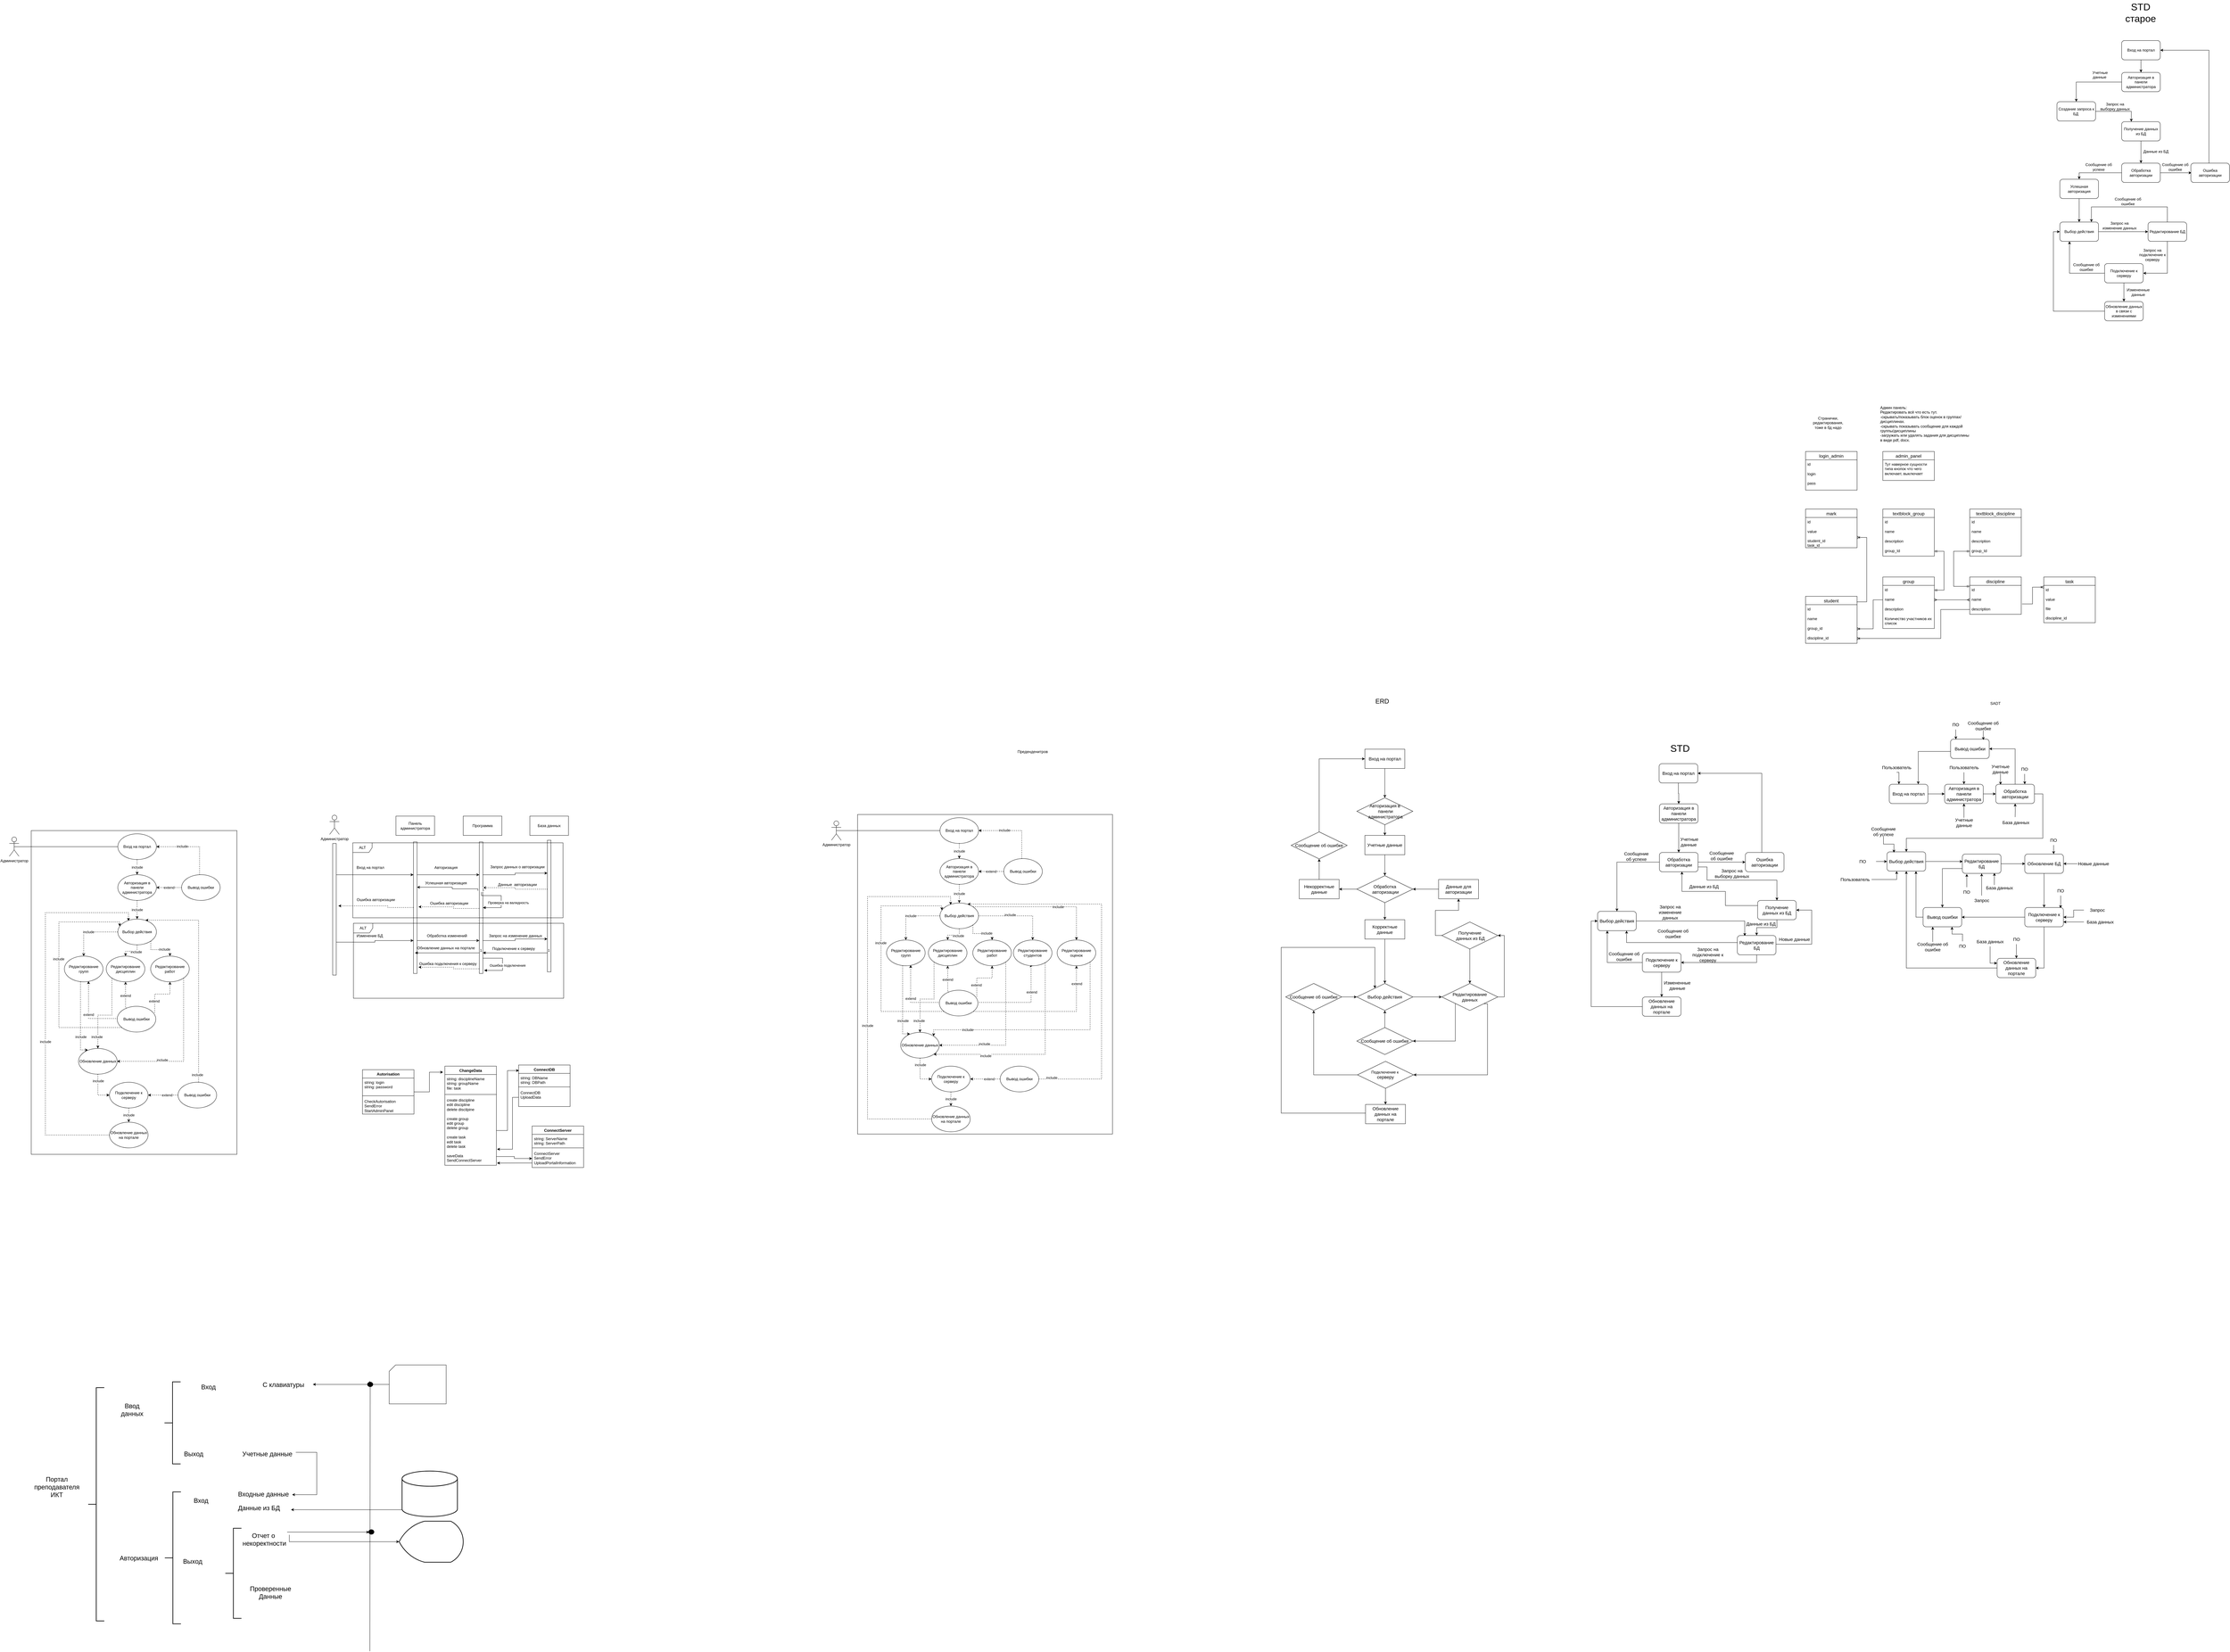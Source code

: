 <mxfile version="21.3.5" type="device">
  <diagram name="Страница 1" id="PXF8gYfuSEdTyaRWxLsL">
    <mxGraphModel dx="7910" dy="2535" grid="0" gridSize="10" guides="1" tooltips="1" connect="1" arrows="1" fold="1" page="0" pageScale="1" pageWidth="827" pageHeight="1169" math="0" shadow="0">
      <root>
        <mxCell id="0" />
        <mxCell id="1" parent="0" />
        <mxCell id="kJwidPcrHj46GqBheQo3-1" value="mark" style="swimlane;fontStyle=0;childLayout=stackLayout;horizontal=1;startSize=26;horizontalStack=0;resizeParent=1;resizeParentMax=0;resizeLast=0;collapsible=1;marginBottom=0;align=center;fontSize=14;" parent="1" vertex="1">
          <mxGeometry x="80" y="439" width="160" height="120" as="geometry" />
        </mxCell>
        <mxCell id="kJwidPcrHj46GqBheQo3-2" value="id" style="text;strokeColor=none;fillColor=none;spacingLeft=4;spacingRight=4;overflow=hidden;rotatable=0;points=[[0,0.5],[1,0.5]];portConstraint=eastwest;fontSize=12;whiteSpace=wrap;html=1;" parent="kJwidPcrHj46GqBheQo3-1" vertex="1">
          <mxGeometry y="26" width="160" height="30" as="geometry" />
        </mxCell>
        <mxCell id="kJwidPcrHj46GqBheQo3-4" value="value&lt;br&gt;&lt;br&gt;student_id&lt;br&gt;task_id" style="text;strokeColor=none;fillColor=none;spacingLeft=4;spacingRight=4;overflow=hidden;rotatable=0;points=[[0,0.5],[1,0.5]];portConstraint=eastwest;fontSize=12;whiteSpace=wrap;html=1;" parent="kJwidPcrHj46GqBheQo3-1" vertex="1">
          <mxGeometry y="56" width="160" height="64" as="geometry" />
        </mxCell>
        <mxCell id="kJwidPcrHj46GqBheQo3-13" value="student" style="swimlane;fontStyle=0;childLayout=stackLayout;horizontal=1;startSize=26;horizontalStack=0;resizeParent=1;resizeParentMax=0;resizeLast=0;collapsible=1;marginBottom=0;align=center;fontSize=14;" parent="1" vertex="1">
          <mxGeometry x="80" y="710" width="160" height="146" as="geometry" />
        </mxCell>
        <mxCell id="kJwidPcrHj46GqBheQo3-14" value="id" style="text;strokeColor=none;fillColor=none;spacingLeft=4;spacingRight=4;overflow=hidden;rotatable=0;points=[[0,0.5],[1,0.5]];portConstraint=eastwest;fontSize=12;whiteSpace=wrap;html=1;" parent="kJwidPcrHj46GqBheQo3-13" vertex="1">
          <mxGeometry y="26" width="160" height="30" as="geometry" />
        </mxCell>
        <mxCell id="kJwidPcrHj46GqBheQo3-16" value="name" style="text;strokeColor=none;fillColor=none;spacingLeft=4;spacingRight=4;overflow=hidden;rotatable=0;points=[[0,0.5],[1,0.5]];portConstraint=eastwest;fontSize=12;whiteSpace=wrap;html=1;" parent="kJwidPcrHj46GqBheQo3-13" vertex="1">
          <mxGeometry y="56" width="160" height="30" as="geometry" />
        </mxCell>
        <mxCell id="kJwidPcrHj46GqBheQo3-23" value="group_id" style="text;strokeColor=none;fillColor=none;spacingLeft=4;spacingRight=4;overflow=hidden;rotatable=0;points=[[0,0.5],[1,0.5]];portConstraint=eastwest;fontSize=12;whiteSpace=wrap;html=1;" parent="kJwidPcrHj46GqBheQo3-13" vertex="1">
          <mxGeometry y="86" width="160" height="30" as="geometry" />
        </mxCell>
        <mxCell id="kJwidPcrHj46GqBheQo3-24" value="discipline_id" style="text;strokeColor=none;fillColor=none;spacingLeft=4;spacingRight=4;overflow=hidden;rotatable=0;points=[[0,0.5],[1,0.5]];portConstraint=eastwest;fontSize=12;whiteSpace=wrap;html=1;" parent="kJwidPcrHj46GqBheQo3-13" vertex="1">
          <mxGeometry y="116" width="160" height="30" as="geometry" />
        </mxCell>
        <mxCell id="kJwidPcrHj46GqBheQo3-19" value="group" style="swimlane;fontStyle=0;childLayout=stackLayout;horizontal=1;startSize=26;horizontalStack=0;resizeParent=1;resizeParentMax=0;resizeLast=0;collapsible=1;marginBottom=0;align=center;fontSize=14;" parent="1" vertex="1">
          <mxGeometry x="320" y="650" width="160" height="160" as="geometry" />
        </mxCell>
        <mxCell id="kJwidPcrHj46GqBheQo3-21" value="id&amp;nbsp;" style="text;strokeColor=none;fillColor=none;spacingLeft=4;spacingRight=4;overflow=hidden;rotatable=0;points=[[0,0.5],[1,0.5]];portConstraint=eastwest;fontSize=12;whiteSpace=wrap;html=1;" parent="kJwidPcrHj46GqBheQo3-19" vertex="1">
          <mxGeometry y="26" width="160" height="30" as="geometry" />
        </mxCell>
        <mxCell id="kJwidPcrHj46GqBheQo3-22" value="name&lt;br&gt;" style="text;strokeColor=none;fillColor=none;spacingLeft=4;spacingRight=4;overflow=hidden;rotatable=0;points=[[0,0.5],[1,0.5]];portConstraint=eastwest;fontSize=12;whiteSpace=wrap;html=1;" parent="kJwidPcrHj46GqBheQo3-19" vertex="1">
          <mxGeometry y="56" width="160" height="30" as="geometry" />
        </mxCell>
        <mxCell id="kJwidPcrHj46GqBheQo3-114" value="description&lt;br&gt;" style="text;strokeColor=none;fillColor=none;spacingLeft=4;spacingRight=4;overflow=hidden;rotatable=0;points=[[0,0.5],[1,0.5]];portConstraint=eastwest;fontSize=12;whiteSpace=wrap;html=1;" parent="kJwidPcrHj46GqBheQo3-19" vertex="1">
          <mxGeometry y="86" width="160" height="30" as="geometry" />
        </mxCell>
        <mxCell id="kJwidPcrHj46GqBheQo3-121" value="Количество участников их список&lt;br&gt;" style="text;strokeColor=none;fillColor=none;spacingLeft=4;spacingRight=4;overflow=hidden;rotatable=0;points=[[0,0.5],[1,0.5]];portConstraint=eastwest;fontSize=12;whiteSpace=wrap;html=1;" parent="kJwidPcrHj46GqBheQo3-19" vertex="1">
          <mxGeometry y="116" width="160" height="44" as="geometry" />
        </mxCell>
        <mxCell id="kJwidPcrHj46GqBheQo3-25" value="discipline" style="swimlane;fontStyle=0;childLayout=stackLayout;horizontal=1;startSize=26;horizontalStack=0;resizeParent=1;resizeParentMax=0;resizeLast=0;collapsible=1;marginBottom=0;align=center;fontSize=14;" parent="1" vertex="1">
          <mxGeometry x="590" y="650" width="160" height="116" as="geometry" />
        </mxCell>
        <mxCell id="kJwidPcrHj46GqBheQo3-27" value="id&amp;nbsp;" style="text;strokeColor=none;fillColor=none;spacingLeft=4;spacingRight=4;overflow=hidden;rotatable=0;points=[[0,0.5],[1,0.5]];portConstraint=eastwest;fontSize=12;whiteSpace=wrap;html=1;" parent="kJwidPcrHj46GqBheQo3-25" vertex="1">
          <mxGeometry y="26" width="160" height="30" as="geometry" />
        </mxCell>
        <mxCell id="kJwidPcrHj46GqBheQo3-115" value="name&lt;br&gt;" style="text;strokeColor=none;fillColor=none;spacingLeft=4;spacingRight=4;overflow=hidden;rotatable=0;points=[[0,0.5],[1,0.5]];portConstraint=eastwest;fontSize=12;whiteSpace=wrap;html=1;" parent="kJwidPcrHj46GqBheQo3-25" vertex="1">
          <mxGeometry y="56" width="160" height="30" as="geometry" />
        </mxCell>
        <mxCell id="kJwidPcrHj46GqBheQo3-28" value="description" style="text;strokeColor=none;fillColor=none;spacingLeft=4;spacingRight=4;overflow=hidden;rotatable=0;points=[[0,0.5],[1,0.5]];portConstraint=eastwest;fontSize=12;whiteSpace=wrap;html=1;" parent="kJwidPcrHj46GqBheQo3-25" vertex="1">
          <mxGeometry y="86" width="160" height="30" as="geometry" />
        </mxCell>
        <mxCell id="kJwidPcrHj46GqBheQo3-30" value="" style="edgeStyle=entityRelationEdgeStyle;fontSize=12;html=1;endArrow=ERoneToMany;rounded=0;exitX=0.995;exitY=0.118;exitDx=0;exitDy=0;exitPerimeter=0;" parent="1" source="kJwidPcrHj46GqBheQo3-13" target="kJwidPcrHj46GqBheQo3-4" edge="1">
          <mxGeometry width="100" height="100" relative="1" as="geometry">
            <mxPoint x="150" y="760" as="sourcePoint" />
            <mxPoint x="40" y="850" as="targetPoint" />
          </mxGeometry>
        </mxCell>
        <mxCell id="kJwidPcrHj46GqBheQo3-31" value="" style="edgeStyle=elbowEdgeStyle;fontSize=12;html=1;endArrow=ERoneToMany;rounded=0;exitX=0;exitY=0.5;exitDx=0;exitDy=0;entryX=1;entryY=0.5;entryDx=0;entryDy=0;" parent="1" source="kJwidPcrHj46GqBheQo3-22" target="kJwidPcrHj46GqBheQo3-23" edge="1">
          <mxGeometry width="100" height="100" relative="1" as="geometry">
            <mxPoint x="430" y="490" as="sourcePoint" />
            <mxPoint x="240" y="749" as="targetPoint" />
            <Array as="points">
              <mxPoint x="290" y="750" />
            </Array>
          </mxGeometry>
        </mxCell>
        <mxCell id="kJwidPcrHj46GqBheQo3-34" value="" style="edgeStyle=elbowEdgeStyle;fontSize=12;html=1;endArrow=ERmany;startArrow=ERmany;rounded=0;entryX=0;entryY=0.5;entryDx=0;entryDy=0;exitX=1;exitY=0.5;exitDx=0;exitDy=0;" parent="1" source="kJwidPcrHj46GqBheQo3-22" target="kJwidPcrHj46GqBheQo3-115" edge="1">
          <mxGeometry width="100" height="100" relative="1" as="geometry">
            <mxPoint x="380" y="460" as="sourcePoint" />
            <mxPoint x="480" y="360" as="targetPoint" />
          </mxGeometry>
        </mxCell>
        <mxCell id="kJwidPcrHj46GqBheQo3-35" value="textblock_discipline" style="swimlane;fontStyle=0;childLayout=stackLayout;horizontal=1;startSize=26;horizontalStack=0;resizeParent=1;resizeParentMax=0;resizeLast=0;collapsible=1;marginBottom=0;align=center;fontSize=14;" parent="1" vertex="1">
          <mxGeometry x="590" y="439" width="160" height="146" as="geometry" />
        </mxCell>
        <mxCell id="kJwidPcrHj46GqBheQo3-36" value="id&amp;nbsp;" style="text;strokeColor=none;fillColor=none;spacingLeft=4;spacingRight=4;overflow=hidden;rotatable=0;points=[[0,0.5],[1,0.5]];portConstraint=eastwest;fontSize=12;whiteSpace=wrap;html=1;" parent="kJwidPcrHj46GqBheQo3-35" vertex="1">
          <mxGeometry y="26" width="160" height="30" as="geometry" />
        </mxCell>
        <mxCell id="kJwidPcrHj46GqBheQo3-38" value="name&lt;br&gt;" style="text;strokeColor=none;fillColor=none;spacingLeft=4;spacingRight=4;overflow=hidden;rotatable=0;points=[[0,0.5],[1,0.5]];portConstraint=eastwest;fontSize=12;whiteSpace=wrap;html=1;" parent="kJwidPcrHj46GqBheQo3-35" vertex="1">
          <mxGeometry y="56" width="160" height="30" as="geometry" />
        </mxCell>
        <mxCell id="kJwidPcrHj46GqBheQo3-37" value="description" style="text;strokeColor=none;fillColor=none;spacingLeft=4;spacingRight=4;overflow=hidden;rotatable=0;points=[[0,0.5],[1,0.5]];portConstraint=eastwest;fontSize=12;whiteSpace=wrap;html=1;" parent="kJwidPcrHj46GqBheQo3-35" vertex="1">
          <mxGeometry y="86" width="160" height="30" as="geometry" />
        </mxCell>
        <mxCell id="kJwidPcrHj46GqBheQo3-39" value="group_Id" style="text;strokeColor=none;fillColor=none;spacingLeft=4;spacingRight=4;overflow=hidden;rotatable=0;points=[[0,0.5],[1,0.5]];portConstraint=eastwest;fontSize=12;whiteSpace=wrap;html=1;" parent="kJwidPcrHj46GqBheQo3-35" vertex="1">
          <mxGeometry y="116" width="160" height="30" as="geometry" />
        </mxCell>
        <mxCell id="kJwidPcrHj46GqBheQo3-40" value="textblock_group" style="swimlane;fontStyle=0;childLayout=stackLayout;horizontal=1;startSize=26;horizontalStack=0;resizeParent=1;resizeParentMax=0;resizeLast=0;collapsible=1;marginBottom=0;align=center;fontSize=14;" parent="1" vertex="1">
          <mxGeometry x="320" y="439" width="160" height="146" as="geometry" />
        </mxCell>
        <mxCell id="kJwidPcrHj46GqBheQo3-41" value="id&amp;nbsp;" style="text;strokeColor=none;fillColor=none;spacingLeft=4;spacingRight=4;overflow=hidden;rotatable=0;points=[[0,0.5],[1,0.5]];portConstraint=eastwest;fontSize=12;whiteSpace=wrap;html=1;" parent="kJwidPcrHj46GqBheQo3-40" vertex="1">
          <mxGeometry y="26" width="160" height="30" as="geometry" />
        </mxCell>
        <mxCell id="kJwidPcrHj46GqBheQo3-42" value="name&lt;br&gt;" style="text;strokeColor=none;fillColor=none;spacingLeft=4;spacingRight=4;overflow=hidden;rotatable=0;points=[[0,0.5],[1,0.5]];portConstraint=eastwest;fontSize=12;whiteSpace=wrap;html=1;" parent="kJwidPcrHj46GqBheQo3-40" vertex="1">
          <mxGeometry y="56" width="160" height="30" as="geometry" />
        </mxCell>
        <mxCell id="kJwidPcrHj46GqBheQo3-43" value="description" style="text;strokeColor=none;fillColor=none;spacingLeft=4;spacingRight=4;overflow=hidden;rotatable=0;points=[[0,0.5],[1,0.5]];portConstraint=eastwest;fontSize=12;whiteSpace=wrap;html=1;" parent="kJwidPcrHj46GqBheQo3-40" vertex="1">
          <mxGeometry y="86" width="160" height="30" as="geometry" />
        </mxCell>
        <mxCell id="kJwidPcrHj46GqBheQo3-44" value="group_Id" style="text;strokeColor=none;fillColor=none;spacingLeft=4;spacingRight=4;overflow=hidden;rotatable=0;points=[[0,0.5],[1,0.5]];portConstraint=eastwest;fontSize=12;whiteSpace=wrap;html=1;" parent="kJwidPcrHj46GqBheQo3-40" vertex="1">
          <mxGeometry y="116" width="160" height="30" as="geometry" />
        </mxCell>
        <mxCell id="kJwidPcrHj46GqBheQo3-49" value="" style="edgeStyle=elbowEdgeStyle;fontSize=12;html=1;endArrow=ERoneToMany;rounded=0;exitX=0;exitY=0.5;exitDx=0;exitDy=0;entryX=1;entryY=0.5;entryDx=0;entryDy=0;" parent="1" source="kJwidPcrHj46GqBheQo3-28" target="kJwidPcrHj46GqBheQo3-24" edge="1">
          <mxGeometry width="100" height="100" relative="1" as="geometry">
            <mxPoint x="620" y="700" as="sourcePoint" />
            <mxPoint x="720" y="600" as="targetPoint" />
            <Array as="points">
              <mxPoint x="500" y="770" />
            </Array>
          </mxGeometry>
        </mxCell>
        <mxCell id="kJwidPcrHj46GqBheQo3-50" value="" style="edgeStyle=entityRelationEdgeStyle;fontSize=12;html=1;endArrow=ERmandOne;startArrow=ERmandOne;rounded=0;entryX=1;entryY=0.5;entryDx=0;entryDy=0;exitX=1;exitY=0.5;exitDx=0;exitDy=0;" parent="1" source="kJwidPcrHj46GqBheQo3-21" target="kJwidPcrHj46GqBheQo3-44" edge="1">
          <mxGeometry width="100" height="100" relative="1" as="geometry">
            <mxPoint x="490" y="687" as="sourcePoint" />
            <mxPoint x="520" y="580" as="targetPoint" />
          </mxGeometry>
        </mxCell>
        <mxCell id="kJwidPcrHj46GqBheQo3-51" value="" style="edgeStyle=elbowEdgeStyle;fontSize=12;html=1;endArrow=ERmandOne;startArrow=ERmandOne;rounded=0;entryX=0;entryY=0.5;entryDx=0;entryDy=0;exitX=0;exitY=0.25;exitDx=0;exitDy=0;" parent="1" source="kJwidPcrHj46GqBheQo3-25" target="kJwidPcrHj46GqBheQo3-39" edge="1">
          <mxGeometry width="100" height="100" relative="1" as="geometry">
            <mxPoint x="710" y="676" as="sourcePoint" />
            <mxPoint x="870" y="580" as="targetPoint" />
            <Array as="points">
              <mxPoint x="540" y="630" />
            </Array>
          </mxGeometry>
        </mxCell>
        <mxCell id="kJwidPcrHj46GqBheQo3-106" value="login_admin" style="swimlane;fontStyle=0;childLayout=stackLayout;horizontal=1;startSize=26;horizontalStack=0;resizeParent=1;resizeParentMax=0;resizeLast=0;collapsible=1;marginBottom=0;align=center;fontSize=14;" parent="1" vertex="1">
          <mxGeometry x="80" y="260" width="160" height="120" as="geometry" />
        </mxCell>
        <mxCell id="kJwidPcrHj46GqBheQo3-107" value="id" style="text;strokeColor=none;fillColor=none;spacingLeft=4;spacingRight=4;overflow=hidden;rotatable=0;points=[[0,0.5],[1,0.5]];portConstraint=eastwest;fontSize=12;whiteSpace=wrap;html=1;" parent="kJwidPcrHj46GqBheQo3-106" vertex="1">
          <mxGeometry y="26" width="160" height="30" as="geometry" />
        </mxCell>
        <mxCell id="kJwidPcrHj46GqBheQo3-108" value="login&lt;br&gt;&lt;br&gt;pass&lt;br&gt;" style="text;strokeColor=none;fillColor=none;spacingLeft=4;spacingRight=4;overflow=hidden;rotatable=0;points=[[0,0.5],[1,0.5]];portConstraint=eastwest;fontSize=12;whiteSpace=wrap;html=1;" parent="kJwidPcrHj46GqBheQo3-106" vertex="1">
          <mxGeometry y="56" width="160" height="64" as="geometry" />
        </mxCell>
        <mxCell id="kJwidPcrHj46GqBheQo3-109" value="admin_panel" style="swimlane;fontStyle=0;childLayout=stackLayout;horizontal=1;startSize=26;horizontalStack=0;resizeParent=1;resizeParentMax=0;resizeLast=0;collapsible=1;marginBottom=0;align=center;fontSize=14;" parent="1" vertex="1">
          <mxGeometry x="320" y="260" width="160" height="90" as="geometry" />
        </mxCell>
        <mxCell id="kJwidPcrHj46GqBheQo3-111" value="Тут наверное сущности типа кнопок что чего включает, выключает" style="text;strokeColor=none;fillColor=none;spacingLeft=4;spacingRight=4;overflow=hidden;rotatable=0;points=[[0,0.5],[1,0.5]];portConstraint=eastwest;fontSize=12;whiteSpace=wrap;html=1;" parent="kJwidPcrHj46GqBheQo3-109" vertex="1">
          <mxGeometry y="26" width="160" height="64" as="geometry" />
        </mxCell>
        <mxCell id="kJwidPcrHj46GqBheQo3-112" value="Странички, редактирования, тоже в бд надо&lt;br&gt;" style="text;html=1;strokeColor=none;fillColor=none;align=center;verticalAlign=middle;whiteSpace=wrap;rounded=0;" parent="1" vertex="1">
          <mxGeometry x="120" y="156" width="60" height="30" as="geometry" />
        </mxCell>
        <mxCell id="kJwidPcrHj46GqBheQo3-113" value="&lt;span style=&quot;color: rgb(0, 0, 0); font-family: Helvetica; font-size: 12px; font-style: normal; font-variant-ligatures: normal; font-variant-caps: normal; font-weight: 400; letter-spacing: normal; orphans: 2; text-align: center; text-indent: 0px; text-transform: none; widows: 2; word-spacing: 0px; -webkit-text-stroke-width: 0px; background-color: rgb(251, 251, 251); text-decoration-thickness: initial; text-decoration-style: initial; text-decoration-color: initial; float: none; display: inline !important;&quot;&gt;Админ панель:&lt;br&gt;Редактировать всё что есть тут.&lt;br&gt;-скрывать/показывать блок оценок в группах/&amp;nbsp; дисциплинах.&lt;br&gt;-скрывать показывать сообщение для каждой группы/дисциплины&lt;br&gt;-загружать или удалять задания для дисциплины в виде pdf, docx.&lt;br&gt;&lt;br&gt;&lt;/span&gt;" style="text;whiteSpace=wrap;html=1;" parent="1" vertex="1">
          <mxGeometry x="310" y="110" width="280" height="70" as="geometry" />
        </mxCell>
        <mxCell id="kJwidPcrHj46GqBheQo3-122" value="task" style="swimlane;fontStyle=0;childLayout=stackLayout;horizontal=1;startSize=26;horizontalStack=0;resizeParent=1;resizeParentMax=0;resizeLast=0;collapsible=1;marginBottom=0;align=center;fontSize=14;" parent="1" vertex="1">
          <mxGeometry x="820" y="650" width="160" height="142" as="geometry" />
        </mxCell>
        <mxCell id="kJwidPcrHj46GqBheQo3-123" value="id" style="text;strokeColor=none;fillColor=none;spacingLeft=4;spacingRight=4;overflow=hidden;rotatable=0;points=[[0,0.5],[1,0.5]];portConstraint=eastwest;fontSize=12;whiteSpace=wrap;html=1;" parent="kJwidPcrHj46GqBheQo3-122" vertex="1">
          <mxGeometry y="26" width="160" height="30" as="geometry" />
        </mxCell>
        <mxCell id="kJwidPcrHj46GqBheQo3-124" value="value&lt;br&gt;&lt;br&gt;file&lt;br&gt;&lt;br&gt;discipline_id" style="text;strokeColor=none;fillColor=none;spacingLeft=4;spacingRight=4;overflow=hidden;rotatable=0;points=[[0,0.5],[1,0.5]];portConstraint=eastwest;fontSize=12;whiteSpace=wrap;html=1;" parent="kJwidPcrHj46GqBheQo3-122" vertex="1">
          <mxGeometry y="56" width="160" height="86" as="geometry" />
        </mxCell>
        <mxCell id="kJwidPcrHj46GqBheQo3-125" value="" style="edgeStyle=orthogonalEdgeStyle;fontSize=12;html=1;endArrow=ERoneToMany;rounded=0;exitX=1.016;exitY=-0.076;exitDx=0;exitDy=0;entryX=-0.003;entryY=0.184;entryDx=0;entryDy=0;entryPerimeter=0;exitPerimeter=0;" parent="1" source="kJwidPcrHj46GqBheQo3-28" target="kJwidPcrHj46GqBheQo3-123" edge="1">
          <mxGeometry width="100" height="100" relative="1" as="geometry">
            <mxPoint x="750" y="781" as="sourcePoint" />
            <mxPoint x="880" y="820" as="targetPoint" />
          </mxGeometry>
        </mxCell>
        <mxCell id="HRkGqnotARpjoitVVcCS-3" style="edgeStyle=orthogonalEdgeStyle;rounded=0;orthogonalLoop=1;jettySize=auto;html=1;entryX=0.5;entryY=0;entryDx=0;entryDy=0;" edge="1" parent="1" source="HRkGqnotARpjoitVVcCS-24" target="HRkGqnotARpjoitVVcCS-5">
          <mxGeometry relative="1" as="geometry">
            <mxPoint x="-506" y="1556" as="targetPoint" />
          </mxGeometry>
        </mxCell>
        <mxCell id="HRkGqnotARpjoitVVcCS-116" style="edgeStyle=orthogonalEdgeStyle;rounded=0;orthogonalLoop=1;jettySize=auto;html=1;exitX=0.5;exitY=1;exitDx=0;exitDy=0;" edge="1" parent="1" source="HRkGqnotARpjoitVVcCS-1" target="HRkGqnotARpjoitVVcCS-24">
          <mxGeometry relative="1" as="geometry" />
        </mxCell>
        <mxCell id="HRkGqnotARpjoitVVcCS-1" value="&lt;font style=&quot;font-size: 14px;&quot;&gt;Авторизация в панели администратора&lt;/font&gt;" style="rounded=1;whiteSpace=wrap;html=1;" vertex="1" parent="1">
          <mxGeometry x="-374" y="1355" width="120" height="60" as="geometry" />
        </mxCell>
        <mxCell id="HRkGqnotARpjoitVVcCS-125" style="edgeStyle=orthogonalEdgeStyle;rounded=0;orthogonalLoop=1;jettySize=auto;html=1;entryX=0.192;entryY=0.025;entryDx=0;entryDy=0;entryPerimeter=0;" edge="1" parent="1" source="HRkGqnotARpjoitVVcCS-5" target="HRkGqnotARpjoitVVcCS-28">
          <mxGeometry relative="1" as="geometry" />
        </mxCell>
        <mxCell id="HRkGqnotARpjoitVVcCS-5" value="&lt;font style=&quot;font-size: 14px;&quot;&gt;Выбор действия&lt;/font&gt;" style="rounded=1;whiteSpace=wrap;html=1;" vertex="1" parent="1">
          <mxGeometry x="-566" y="1689" width="120" height="60" as="geometry" />
        </mxCell>
        <mxCell id="HRkGqnotARpjoitVVcCS-7" style="edgeStyle=orthogonalEdgeStyle;rounded=0;orthogonalLoop=1;jettySize=auto;html=1;entryX=0.5;entryY=0;entryDx=0;entryDy=0;" edge="1" parent="1" source="HRkGqnotARpjoitVVcCS-6" target="HRkGqnotARpjoitVVcCS-1">
          <mxGeometry relative="1" as="geometry" />
        </mxCell>
        <mxCell id="HRkGqnotARpjoitVVcCS-6" value="&lt;font style=&quot;font-size: 14px;&quot;&gt;Вход на портал&lt;/font&gt;" style="rounded=1;whiteSpace=wrap;html=1;" vertex="1" parent="1">
          <mxGeometry x="-375" y="1230" width="120" height="60" as="geometry" />
        </mxCell>
        <mxCell id="HRkGqnotARpjoitVVcCS-117" style="edgeStyle=orthogonalEdgeStyle;rounded=0;orthogonalLoop=1;jettySize=auto;html=1;entryX=1;entryY=0.5;entryDx=0;entryDy=0;" edge="1" parent="1" source="HRkGqnotARpjoitVVcCS-9" target="HRkGqnotARpjoitVVcCS-6">
          <mxGeometry relative="1" as="geometry">
            <Array as="points">
              <mxPoint x="-56" y="1260" />
            </Array>
          </mxGeometry>
        </mxCell>
        <mxCell id="HRkGqnotARpjoitVVcCS-9" value="&lt;font style=&quot;font-size: 14px;&quot;&gt;Ошибка авторизации&lt;/font&gt;" style="rounded=1;whiteSpace=wrap;html=1;" vertex="1" parent="1">
          <mxGeometry x="-107" y="1506" width="120" height="60" as="geometry" />
        </mxCell>
        <mxCell id="HRkGqnotARpjoitVVcCS-111" style="edgeStyle=orthogonalEdgeStyle;rounded=0;orthogonalLoop=1;jettySize=auto;html=1;exitX=0;exitY=0.5;exitDx=0;exitDy=0;entryX=0.583;entryY=0.992;entryDx=0;entryDy=0;entryPerimeter=0;" edge="1" parent="1" source="HRkGqnotARpjoitVVcCS-11" target="HRkGqnotARpjoitVVcCS-24">
          <mxGeometry relative="1" as="geometry">
            <Array as="points">
              <mxPoint x="-69" y="1671" />
              <mxPoint x="-169" y="1671" />
              <mxPoint x="-169" y="1627" />
              <mxPoint x="-304" y="1627" />
            </Array>
          </mxGeometry>
        </mxCell>
        <mxCell id="HRkGqnotARpjoitVVcCS-119" style="edgeStyle=orthogonalEdgeStyle;rounded=0;orthogonalLoop=1;jettySize=auto;html=1;" edge="1" parent="1" source="HRkGqnotARpjoitVVcCS-11" target="HRkGqnotARpjoitVVcCS-28">
          <mxGeometry relative="1" as="geometry" />
        </mxCell>
        <mxCell id="HRkGqnotARpjoitVVcCS-11" value="&lt;font style=&quot;font-size: 14px;&quot;&gt;Получение данных из БД&lt;/font&gt;" style="rounded=1;whiteSpace=wrap;html=1;" vertex="1" parent="1">
          <mxGeometry x="-69" y="1655" width="120" height="60" as="geometry" />
        </mxCell>
        <mxCell id="HRkGqnotARpjoitVVcCS-16" value="&lt;font style=&quot;font-size: 14px;&quot;&gt;&lt;br&gt;&lt;span style=&quot;color: rgb(0, 0, 0); font-family: Helvetica; font-style: normal; font-variant-ligatures: normal; font-variant-caps: normal; font-weight: 400; letter-spacing: normal; orphans: 2; text-align: center; text-indent: 0px; text-transform: none; widows: 2; word-spacing: 0px; -webkit-text-stroke-width: 0px; background-color: rgb(255, 255, 255); text-decoration-thickness: initial; text-decoration-style: initial; text-decoration-color: initial; float: none; display: inline !important;&quot;&gt;Учетные данные&amp;nbsp;&lt;/span&gt;&lt;br&gt;&lt;/font&gt;" style="text;html=1;strokeColor=none;fillColor=none;align=center;verticalAlign=middle;whiteSpace=wrap;rounded=0;" vertex="1" parent="1">
          <mxGeometry x="-311" y="1450" width="60" height="30" as="geometry" />
        </mxCell>
        <mxCell id="HRkGqnotARpjoitVVcCS-22" value="&lt;font style=&quot;font-size: 14px;&quot;&gt;Запрос на выборку данных&lt;/font&gt;" style="text;html=1;strokeColor=none;fillColor=none;align=center;verticalAlign=middle;whiteSpace=wrap;rounded=0;" vertex="1" parent="1">
          <mxGeometry x="-206" y="1556" width="115" height="30" as="geometry" />
        </mxCell>
        <mxCell id="HRkGqnotARpjoitVVcCS-26" style="edgeStyle=orthogonalEdgeStyle;rounded=0;orthogonalLoop=1;jettySize=auto;html=1;" edge="1" parent="1" source="HRkGqnotARpjoitVVcCS-24" target="HRkGqnotARpjoitVVcCS-9">
          <mxGeometry relative="1" as="geometry" />
        </mxCell>
        <mxCell id="HRkGqnotARpjoitVVcCS-114" style="edgeStyle=orthogonalEdgeStyle;rounded=0;orthogonalLoop=1;jettySize=auto;html=1;exitX=1;exitY=0.75;exitDx=0;exitDy=0;" edge="1" parent="1" source="HRkGqnotARpjoitVVcCS-24" target="HRkGqnotARpjoitVVcCS-11">
          <mxGeometry relative="1" as="geometry">
            <Array as="points">
              <mxPoint x="-226" y="1551" />
              <mxPoint x="-226" y="1592" />
              <mxPoint x="-9" y="1592" />
            </Array>
          </mxGeometry>
        </mxCell>
        <mxCell id="HRkGqnotARpjoitVVcCS-24" value="&lt;font style=&quot;font-size: 14px;&quot;&gt;Обработка авторизации&lt;/font&gt;" style="rounded=1;whiteSpace=wrap;html=1;" vertex="1" parent="1">
          <mxGeometry x="-374" y="1506" width="120" height="60" as="geometry" />
        </mxCell>
        <mxCell id="HRkGqnotARpjoitVVcCS-25" value="&lt;font style=&quot;font-size: 14px;&quot;&gt;Данные из БД&lt;/font&gt;" style="text;html=1;strokeColor=none;fillColor=none;align=center;verticalAlign=middle;whiteSpace=wrap;rounded=0;" vertex="1" parent="1">
          <mxGeometry x="-284" y="1597" width="97" height="30" as="geometry" />
        </mxCell>
        <mxCell id="HRkGqnotARpjoitVVcCS-41" style="edgeStyle=orthogonalEdgeStyle;rounded=0;orthogonalLoop=1;jettySize=auto;html=1;entryX=0.75;entryY=1;entryDx=0;entryDy=0;exitX=0;exitY=0.5;exitDx=0;exitDy=0;" edge="1" parent="1" source="HRkGqnotARpjoitVVcCS-28" target="HRkGqnotARpjoitVVcCS-5">
          <mxGeometry relative="1" as="geometry">
            <mxPoint x="-132.105" y="1637.579" as="targetPoint" />
            <mxPoint x="-232" y="1684" as="sourcePoint" />
            <Array as="points">
              <mxPoint x="-72" y="1794" />
              <mxPoint x="-72" y="1786" />
              <mxPoint x="-476" y="1786" />
            </Array>
          </mxGeometry>
        </mxCell>
        <mxCell id="HRkGqnotARpjoitVVcCS-45" style="edgeStyle=orthogonalEdgeStyle;rounded=0;orthogonalLoop=1;jettySize=auto;html=1;exitX=0.5;exitY=1;exitDx=0;exitDy=0;entryX=1;entryY=0.5;entryDx=0;entryDy=0;" edge="1" parent="1" source="HRkGqnotARpjoitVVcCS-28" target="HRkGqnotARpjoitVVcCS-44">
          <mxGeometry relative="1" as="geometry" />
        </mxCell>
        <mxCell id="HRkGqnotARpjoitVVcCS-122" style="edgeStyle=orthogonalEdgeStyle;rounded=0;orthogonalLoop=1;jettySize=auto;html=1;entryX=1;entryY=0.5;entryDx=0;entryDy=0;exitX=1;exitY=0.5;exitDx=0;exitDy=0;" edge="1" parent="1" source="HRkGqnotARpjoitVVcCS-28" target="HRkGqnotARpjoitVVcCS-11">
          <mxGeometry relative="1" as="geometry">
            <mxPoint x="55" y="1808" as="sourcePoint" />
            <Array as="points">
              <mxPoint x="-12" y="1791" />
              <mxPoint x="99" y="1791" />
              <mxPoint x="99" y="1685" />
            </Array>
          </mxGeometry>
        </mxCell>
        <mxCell id="HRkGqnotARpjoitVVcCS-28" value="&lt;font style=&quot;font-size: 14px;&quot;&gt;Редактирование БД&lt;/font&gt;" style="rounded=1;whiteSpace=wrap;html=1;" vertex="1" parent="1">
          <mxGeometry x="-132" y="1764" width="120" height="60" as="geometry" />
        </mxCell>
        <mxCell id="HRkGqnotARpjoitVVcCS-30" value="&lt;font style=&quot;font-size: 14px;&quot;&gt;Сообщение об ошибке&lt;/font&gt;" style="text;html=1;strokeColor=none;fillColor=none;align=center;verticalAlign=middle;whiteSpace=wrap;rounded=0;" vertex="1" parent="1">
          <mxGeometry x="-229" y="1501" width="97" height="30" as="geometry" />
        </mxCell>
        <mxCell id="HRkGqnotARpjoitVVcCS-31" value="&lt;font style=&quot;font-size: 14px;&quot;&gt;Сообщение об успехе&lt;/font&gt;" style="text;html=1;strokeColor=none;fillColor=none;align=center;verticalAlign=middle;whiteSpace=wrap;rounded=0;" vertex="1" parent="1">
          <mxGeometry x="-494" y="1503" width="97" height="30" as="geometry" />
        </mxCell>
        <mxCell id="HRkGqnotARpjoitVVcCS-32" value="&lt;font style=&quot;font-size: 14px;&quot;&gt;Запрос на изменение данных&lt;/font&gt;" style="text;html=1;strokeColor=none;fillColor=none;align=center;verticalAlign=middle;whiteSpace=wrap;rounded=0;" vertex="1" parent="1">
          <mxGeometry x="-397" y="1677" width="113" height="30" as="geometry" />
        </mxCell>
        <mxCell id="HRkGqnotARpjoitVVcCS-42" value="&lt;font style=&quot;font-size: 14px;&quot;&gt;Сообщение об ошибке&lt;/font&gt;" style="text;html=1;strokeColor=none;fillColor=none;align=center;verticalAlign=middle;whiteSpace=wrap;rounded=0;" vertex="1" parent="1">
          <mxGeometry x="-388" y="1743" width="113" height="30" as="geometry" />
        </mxCell>
        <mxCell id="HRkGqnotARpjoitVVcCS-49" style="edgeStyle=orthogonalEdgeStyle;rounded=0;orthogonalLoop=1;jettySize=auto;html=1;exitX=0;exitY=0.5;exitDx=0;exitDy=0;entryX=0.25;entryY=1;entryDx=0;entryDy=0;" edge="1" parent="1" source="HRkGqnotARpjoitVVcCS-44" target="HRkGqnotARpjoitVVcCS-5">
          <mxGeometry relative="1" as="geometry" />
        </mxCell>
        <mxCell id="HRkGqnotARpjoitVVcCS-50" style="edgeStyle=orthogonalEdgeStyle;rounded=0;orthogonalLoop=1;jettySize=auto;html=1;entryX=0.5;entryY=0;entryDx=0;entryDy=0;" edge="1" parent="1" source="HRkGqnotARpjoitVVcCS-44" target="HRkGqnotARpjoitVVcCS-51">
          <mxGeometry relative="1" as="geometry">
            <mxPoint x="-367" y="1929" as="targetPoint" />
          </mxGeometry>
        </mxCell>
        <mxCell id="HRkGqnotARpjoitVVcCS-44" value="&lt;font style=&quot;font-size: 14px;&quot;&gt;Подключение к серверу&lt;/font&gt;" style="rounded=1;whiteSpace=wrap;html=1;" vertex="1" parent="1">
          <mxGeometry x="-427" y="1818" width="120" height="60" as="geometry" />
        </mxCell>
        <mxCell id="HRkGqnotARpjoitVVcCS-46" value="&lt;font style=&quot;font-size: 14px;&quot;&gt;Запрос на подключение к серверу&lt;/font&gt;" style="text;html=1;strokeColor=none;fillColor=none;align=center;verticalAlign=middle;whiteSpace=wrap;rounded=0;" vertex="1" parent="1">
          <mxGeometry x="-280" y="1809" width="113" height="30" as="geometry" />
        </mxCell>
        <mxCell id="HRkGqnotARpjoitVVcCS-48" value="&lt;font style=&quot;font-size: 14px;&quot;&gt;Сообщение об ошибке&lt;/font&gt;" style="text;html=1;strokeColor=none;fillColor=none;align=center;verticalAlign=middle;whiteSpace=wrap;rounded=0;" vertex="1" parent="1">
          <mxGeometry x="-540" y="1814" width="113" height="30" as="geometry" />
        </mxCell>
        <mxCell id="HRkGqnotARpjoitVVcCS-52" style="edgeStyle=orthogonalEdgeStyle;rounded=0;orthogonalLoop=1;jettySize=auto;html=1;entryX=0;entryY=0.5;entryDx=0;entryDy=0;" edge="1" parent="1" source="HRkGqnotARpjoitVVcCS-51" target="HRkGqnotARpjoitVVcCS-5">
          <mxGeometry relative="1" as="geometry" />
        </mxCell>
        <mxCell id="HRkGqnotARpjoitVVcCS-51" value="&lt;font style=&quot;font-size: 14px;&quot;&gt;Обновление данных на портале&lt;/font&gt;" style="rounded=1;whiteSpace=wrap;html=1;" vertex="1" parent="1">
          <mxGeometry x="-427" y="1955" width="120" height="60" as="geometry" />
        </mxCell>
        <mxCell id="HRkGqnotARpjoitVVcCS-53" value="&lt;font style=&quot;font-size: 14px;&quot;&gt;Измененные данные&lt;/font&gt;" style="text;html=1;strokeColor=none;fillColor=none;align=center;verticalAlign=middle;whiteSpace=wrap;rounded=0;" vertex="1" parent="1">
          <mxGeometry x="-375" y="1904" width="113" height="30" as="geometry" />
        </mxCell>
        <mxCell id="HRkGqnotARpjoitVVcCS-55" value="&lt;font style=&quot;font-size: 30px;&quot;&gt;STD&lt;/font&gt;" style="text;html=1;strokeColor=none;fillColor=none;align=center;verticalAlign=middle;whiteSpace=wrap;rounded=0;" vertex="1" parent="1">
          <mxGeometry x="-374" y="1143" width="128" height="78" as="geometry" />
        </mxCell>
        <mxCell id="HRkGqnotARpjoitVVcCS-56" value="SADT" style="text;html=1;strokeColor=none;fillColor=none;align=center;verticalAlign=middle;whiteSpace=wrap;rounded=0;" vertex="1" parent="1">
          <mxGeometry x="640" y="1028" width="60" height="30" as="geometry" />
        </mxCell>
        <mxCell id="HRkGqnotARpjoitVVcCS-60" style="edgeStyle=orthogonalEdgeStyle;rounded=0;orthogonalLoop=1;jettySize=auto;html=1;entryX=0;entryY=0.5;entryDx=0;entryDy=0;" edge="1" parent="1" source="HRkGqnotARpjoitVVcCS-57" target="HRkGqnotARpjoitVVcCS-61">
          <mxGeometry relative="1" as="geometry">
            <mxPoint x="521.25" y="1324" as="targetPoint" />
          </mxGeometry>
        </mxCell>
        <mxCell id="HRkGqnotARpjoitVVcCS-57" value="&lt;font style=&quot;font-size: 14px;&quot;&gt;Вход на портал&lt;/font&gt;" style="rounded=1;whiteSpace=wrap;html=1;" vertex="1" parent="1">
          <mxGeometry x="340" y="1294" width="120" height="60" as="geometry" />
        </mxCell>
        <mxCell id="HRkGqnotARpjoitVVcCS-146" style="edgeStyle=orthogonalEdgeStyle;rounded=0;orthogonalLoop=1;jettySize=auto;html=1;exitX=0.5;exitY=1;exitDx=0;exitDy=0;entryX=0.25;entryY=0;entryDx=0;entryDy=0;" edge="1" parent="1" source="HRkGqnotARpjoitVVcCS-58" target="HRkGqnotARpjoitVVcCS-57">
          <mxGeometry relative="1" as="geometry">
            <Array as="points">
              <mxPoint x="370" y="1257" />
            </Array>
          </mxGeometry>
        </mxCell>
        <mxCell id="HRkGqnotARpjoitVVcCS-58" value="&lt;font style=&quot;font-size: 14px;&quot;&gt;Пользователь&lt;/font&gt;" style="text;html=1;strokeColor=none;fillColor=none;align=center;verticalAlign=middle;whiteSpace=wrap;rounded=0;" vertex="1" parent="1">
          <mxGeometry x="333" y="1227" width="60" height="30" as="geometry" />
        </mxCell>
        <mxCell id="HRkGqnotARpjoitVVcCS-68" style="edgeStyle=orthogonalEdgeStyle;rounded=0;orthogonalLoop=1;jettySize=auto;html=1;entryX=0;entryY=0.5;entryDx=0;entryDy=0;" edge="1" parent="1" source="HRkGqnotARpjoitVVcCS-61" target="HRkGqnotARpjoitVVcCS-67">
          <mxGeometry relative="1" as="geometry" />
        </mxCell>
        <mxCell id="HRkGqnotARpjoitVVcCS-61" value="&lt;font style=&quot;font-size: 14px;&quot;&gt;Авторизация в панели администратора&lt;/font&gt;" style="rounded=1;whiteSpace=wrap;html=1;" vertex="1" parent="1">
          <mxGeometry x="512" y="1294" width="120" height="60" as="geometry" />
        </mxCell>
        <mxCell id="HRkGqnotARpjoitVVcCS-63" style="edgeStyle=orthogonalEdgeStyle;rounded=0;orthogonalLoop=1;jettySize=auto;html=1;entryX=0.5;entryY=0;entryDx=0;entryDy=0;" edge="1" parent="1" source="HRkGqnotARpjoitVVcCS-62" target="HRkGqnotARpjoitVVcCS-61">
          <mxGeometry relative="1" as="geometry" />
        </mxCell>
        <mxCell id="HRkGqnotARpjoitVVcCS-62" value="&lt;font style=&quot;font-size: 14px;&quot;&gt;Пользователь&lt;/font&gt;" style="text;html=1;strokeColor=none;fillColor=none;align=center;verticalAlign=middle;whiteSpace=wrap;rounded=0;" vertex="1" parent="1">
          <mxGeometry x="530.5" y="1227" width="83" height="30" as="geometry" />
        </mxCell>
        <mxCell id="HRkGqnotARpjoitVVcCS-65" style="edgeStyle=orthogonalEdgeStyle;rounded=0;orthogonalLoop=1;jettySize=auto;html=1;entryX=0.5;entryY=1;entryDx=0;entryDy=0;" edge="1" parent="1" source="HRkGqnotARpjoitVVcCS-64" target="HRkGqnotARpjoitVVcCS-61">
          <mxGeometry relative="1" as="geometry" />
        </mxCell>
        <mxCell id="HRkGqnotARpjoitVVcCS-64" value="&lt;span style=&quot;font-size: 14px;&quot;&gt;Учетные данные&lt;/span&gt;" style="text;html=1;strokeColor=none;fillColor=none;align=center;verticalAlign=middle;whiteSpace=wrap;rounded=0;" vertex="1" parent="1">
          <mxGeometry x="521.75" y="1398" width="100.5" height="30" as="geometry" />
        </mxCell>
        <mxCell id="HRkGqnotARpjoitVVcCS-147" style="edgeStyle=orthogonalEdgeStyle;rounded=0;orthogonalLoop=1;jettySize=auto;html=1;entryX=0.75;entryY=0;entryDx=0;entryDy=0;" edge="1" parent="1" source="HRkGqnotARpjoitVVcCS-148" target="HRkGqnotARpjoitVVcCS-57">
          <mxGeometry relative="1" as="geometry">
            <mxPoint x="704.158" y="1147.526" as="targetPoint" />
            <Array as="points">
              <mxPoint x="430" y="1192" />
            </Array>
          </mxGeometry>
        </mxCell>
        <mxCell id="HRkGqnotARpjoitVVcCS-154" style="edgeStyle=orthogonalEdgeStyle;rounded=0;orthogonalLoop=1;jettySize=auto;html=1;exitX=0.5;exitY=0;exitDx=0;exitDy=0;entryX=1;entryY=0.5;entryDx=0;entryDy=0;" edge="1" parent="1" source="HRkGqnotARpjoitVVcCS-67" target="HRkGqnotARpjoitVVcCS-148">
          <mxGeometry relative="1" as="geometry" />
        </mxCell>
        <mxCell id="HRkGqnotARpjoitVVcCS-169" style="edgeStyle=orthogonalEdgeStyle;rounded=0;orthogonalLoop=1;jettySize=auto;html=1;" edge="1" parent="1" source="HRkGqnotARpjoitVVcCS-67" target="HRkGqnotARpjoitVVcCS-168">
          <mxGeometry relative="1" as="geometry">
            <Array as="points">
              <mxPoint x="817" y="1324" />
              <mxPoint x="817" y="1462" />
              <mxPoint x="393" y="1462" />
            </Array>
          </mxGeometry>
        </mxCell>
        <mxCell id="HRkGqnotARpjoitVVcCS-67" value="&lt;font style=&quot;font-size: 14px;&quot;&gt;Обработка авторизации&lt;/font&gt;" style="rounded=1;whiteSpace=wrap;html=1;" vertex="1" parent="1">
          <mxGeometry x="671" y="1294" width="120" height="60" as="geometry" />
        </mxCell>
        <mxCell id="HRkGqnotARpjoitVVcCS-137" style="edgeStyle=orthogonalEdgeStyle;rounded=0;orthogonalLoop=1;jettySize=auto;html=1;entryX=0.123;entryY=0.021;entryDx=0;entryDy=0;entryPerimeter=0;" edge="1" parent="1" source="HRkGqnotARpjoitVVcCS-69" target="HRkGqnotARpjoitVVcCS-67">
          <mxGeometry relative="1" as="geometry" />
        </mxCell>
        <mxCell id="HRkGqnotARpjoitVVcCS-69" value="&lt;font style=&quot;font-size: 14px;&quot;&gt;Учетные данные&lt;/font&gt;" style="text;html=1;strokeColor=none;fillColor=none;align=center;verticalAlign=middle;whiteSpace=wrap;rounded=0;" vertex="1" parent="1">
          <mxGeometry x="644" y="1232" width="83" height="30" as="geometry" />
        </mxCell>
        <mxCell id="HRkGqnotARpjoitVVcCS-71" style="edgeStyle=orthogonalEdgeStyle;rounded=0;orthogonalLoop=1;jettySize=auto;html=1;" edge="1" parent="1" target="HRkGqnotARpjoitVVcCS-67">
          <mxGeometry relative="1" as="geometry">
            <mxPoint x="731" y="1396" as="sourcePoint" />
          </mxGeometry>
        </mxCell>
        <mxCell id="HRkGqnotARpjoitVVcCS-74" style="edgeStyle=orthogonalEdgeStyle;rounded=0;orthogonalLoop=1;jettySize=auto;html=1;entryX=0.5;entryY=0;entryDx=0;entryDy=0;" edge="1" parent="1" source="HRkGqnotARpjoitVVcCS-91" target="HRkGqnotARpjoitVVcCS-79">
          <mxGeometry relative="1" as="geometry" />
        </mxCell>
        <mxCell id="HRkGqnotARpjoitVVcCS-75" style="edgeStyle=orthogonalEdgeStyle;rounded=0;orthogonalLoop=1;jettySize=auto;html=1;entryX=0.5;entryY=0;entryDx=0;entryDy=0;" edge="1" parent="1" source="HRkGqnotARpjoitVVcCS-77" target="HRkGqnotARpjoitVVcCS-88">
          <mxGeometry relative="1" as="geometry">
            <mxPoint x="1125.92" y="-810.121" as="targetPoint" />
          </mxGeometry>
        </mxCell>
        <mxCell id="HRkGqnotARpjoitVVcCS-77" value="Авторизация в панели администратора" style="rounded=1;whiteSpace=wrap;html=1;" vertex="1" parent="1">
          <mxGeometry x="1061.92" y="-918" width="120" height="60" as="geometry" />
        </mxCell>
        <mxCell id="HRkGqnotARpjoitVVcCS-78" style="edgeStyle=orthogonalEdgeStyle;rounded=0;orthogonalLoop=1;jettySize=auto;html=1;entryX=0.5;entryY=0;entryDx=0;entryDy=0;" edge="1" parent="1" source="HRkGqnotARpjoitVVcCS-79" target="HRkGqnotARpjoitVVcCS-81">
          <mxGeometry relative="1" as="geometry">
            <mxPoint x="1125.92" y="-594.364" as="targetPoint" />
          </mxGeometry>
        </mxCell>
        <mxCell id="HRkGqnotARpjoitVVcCS-79" value="Успешная авторизация" style="rounded=1;whiteSpace=wrap;html=1;" vertex="1" parent="1">
          <mxGeometry x="869.92" y="-586" width="120" height="60" as="geometry" />
        </mxCell>
        <mxCell id="HRkGqnotARpjoitVVcCS-80" style="edgeStyle=orthogonalEdgeStyle;rounded=0;orthogonalLoop=1;jettySize=auto;html=1;entryX=0;entryY=0.5;entryDx=0;entryDy=0;" edge="1" parent="1" source="HRkGqnotARpjoitVVcCS-81" target="HRkGqnotARpjoitVVcCS-95">
          <mxGeometry relative="1" as="geometry" />
        </mxCell>
        <mxCell id="HRkGqnotARpjoitVVcCS-81" value="Выбор действия" style="rounded=1;whiteSpace=wrap;html=1;" vertex="1" parent="1">
          <mxGeometry x="869.92" y="-453" width="120" height="60" as="geometry" />
        </mxCell>
        <mxCell id="HRkGqnotARpjoitVVcCS-82" style="edgeStyle=orthogonalEdgeStyle;rounded=0;orthogonalLoop=1;jettySize=auto;html=1;entryX=0.5;entryY=0;entryDx=0;entryDy=0;" edge="1" parent="1" source="HRkGqnotARpjoitVVcCS-83" target="HRkGqnotARpjoitVVcCS-77">
          <mxGeometry relative="1" as="geometry" />
        </mxCell>
        <mxCell id="HRkGqnotARpjoitVVcCS-83" value="Вход на портал" style="rounded=1;whiteSpace=wrap;html=1;" vertex="1" parent="1">
          <mxGeometry x="1061.92" y="-1017" width="120" height="60" as="geometry" />
        </mxCell>
        <mxCell id="HRkGqnotARpjoitVVcCS-84" style="edgeStyle=orthogonalEdgeStyle;rounded=0;orthogonalLoop=1;jettySize=auto;html=1;entryX=0.5;entryY=0;entryDx=0;entryDy=0;" edge="1" parent="1" source="HRkGqnotARpjoitVVcCS-85" target="HRkGqnotARpjoitVVcCS-91">
          <mxGeometry relative="1" as="geometry" />
        </mxCell>
        <mxCell id="HRkGqnotARpjoitVVcCS-85" value="Получение данных из БД" style="rounded=1;whiteSpace=wrap;html=1;" vertex="1" parent="1">
          <mxGeometry x="1061.92" y="-765" width="120" height="60" as="geometry" />
        </mxCell>
        <mxCell id="HRkGqnotARpjoitVVcCS-86" value="&#xa;&lt;span style=&quot;color: rgb(0, 0, 0); font-family: Helvetica; font-size: 12px; font-style: normal; font-variant-ligatures: normal; font-variant-caps: normal; font-weight: 400; letter-spacing: normal; orphans: 2; text-align: center; text-indent: 0px; text-transform: none; widows: 2; word-spacing: 0px; -webkit-text-stroke-width: 0px; background-color: rgb(255, 255, 255); text-decoration-thickness: initial; text-decoration-style: initial; text-decoration-color: initial; float: none; display: inline !important;&quot;&gt;Учетные данные&amp;nbsp;&lt;/span&gt;&#xa;&#xa;" style="text;html=1;strokeColor=none;fillColor=none;align=center;verticalAlign=middle;whiteSpace=wrap;rounded=0;" vertex="1" parent="1">
          <mxGeometry x="964.92" y="-918" width="60" height="30" as="geometry" />
        </mxCell>
        <mxCell id="HRkGqnotARpjoitVVcCS-87" style="edgeStyle=orthogonalEdgeStyle;rounded=0;orthogonalLoop=1;jettySize=auto;html=1;entryX=0.25;entryY=0;entryDx=0;entryDy=0;" edge="1" parent="1" source="HRkGqnotARpjoitVVcCS-88" target="HRkGqnotARpjoitVVcCS-85">
          <mxGeometry relative="1" as="geometry" />
        </mxCell>
        <mxCell id="HRkGqnotARpjoitVVcCS-88" value="Создание запроса к БД&amp;nbsp;" style="rounded=1;whiteSpace=wrap;html=1;" vertex="1" parent="1">
          <mxGeometry x="860.92" y="-827" width="120" height="60" as="geometry" />
        </mxCell>
        <mxCell id="HRkGqnotARpjoitVVcCS-89" value="Запрос на выборку данных" style="text;html=1;strokeColor=none;fillColor=none;align=center;verticalAlign=middle;whiteSpace=wrap;rounded=0;" vertex="1" parent="1">
          <mxGeometry x="992.92" y="-827" width="97" height="30" as="geometry" />
        </mxCell>
        <mxCell id="HRkGqnotARpjoitVVcCS-90" style="edgeStyle=orthogonalEdgeStyle;rounded=0;orthogonalLoop=1;jettySize=auto;html=1;" edge="1" parent="1" source="HRkGqnotARpjoitVVcCS-91">
          <mxGeometry relative="1" as="geometry">
            <mxPoint x="1278.92" y="-606" as="targetPoint" />
          </mxGeometry>
        </mxCell>
        <mxCell id="HRkGqnotARpjoitVVcCS-91" value="Обработка авторизации" style="rounded=1;whiteSpace=wrap;html=1;" vertex="1" parent="1">
          <mxGeometry x="1061.92" y="-636" width="120" height="60" as="geometry" />
        </mxCell>
        <mxCell id="HRkGqnotARpjoitVVcCS-92" value="Данные из БД" style="text;html=1;strokeColor=none;fillColor=none;align=center;verticalAlign=middle;whiteSpace=wrap;rounded=0;" vertex="1" parent="1">
          <mxGeometry x="1119.92" y="-687" width="97" height="30" as="geometry" />
        </mxCell>
        <mxCell id="HRkGqnotARpjoitVVcCS-93" style="edgeStyle=orthogonalEdgeStyle;rounded=0;orthogonalLoop=1;jettySize=auto;html=1;entryX=0.817;entryY=0;entryDx=0;entryDy=0;entryPerimeter=0;exitX=0.5;exitY=0;exitDx=0;exitDy=0;" edge="1" parent="1" source="HRkGqnotARpjoitVVcCS-95" target="HRkGqnotARpjoitVVcCS-81">
          <mxGeometry relative="1" as="geometry">
            <mxPoint x="1303.815" y="-504.421" as="targetPoint" />
            <mxPoint x="1203.92" y="-458" as="sourcePoint" />
            <Array as="points">
              <mxPoint x="1203.92" y="-500" />
              <mxPoint x="967.92" y="-500" />
            </Array>
          </mxGeometry>
        </mxCell>
        <mxCell id="HRkGqnotARpjoitVVcCS-94" style="edgeStyle=orthogonalEdgeStyle;rounded=0;orthogonalLoop=1;jettySize=auto;html=1;exitX=0.5;exitY=1;exitDx=0;exitDy=0;entryX=1;entryY=0.5;entryDx=0;entryDy=0;" edge="1" parent="1" source="HRkGqnotARpjoitVVcCS-95" target="HRkGqnotARpjoitVVcCS-102">
          <mxGeometry relative="1" as="geometry" />
        </mxCell>
        <mxCell id="HRkGqnotARpjoitVVcCS-95" value="Редактирование БД" style="rounded=1;whiteSpace=wrap;html=1;" vertex="1" parent="1">
          <mxGeometry x="1143.92" y="-453" width="120" height="60" as="geometry" />
        </mxCell>
        <mxCell id="HRkGqnotARpjoitVVcCS-96" value="Сообщение об ошибке" style="text;html=1;strokeColor=none;fillColor=none;align=center;verticalAlign=middle;whiteSpace=wrap;rounded=0;" vertex="1" parent="1">
          <mxGeometry x="1179.92" y="-639" width="97" height="30" as="geometry" />
        </mxCell>
        <mxCell id="HRkGqnotARpjoitVVcCS-97" value="Сообщение об успехе" style="text;html=1;strokeColor=none;fillColor=none;align=center;verticalAlign=middle;whiteSpace=wrap;rounded=0;" vertex="1" parent="1">
          <mxGeometry x="941.92" y="-639" width="97" height="30" as="geometry" />
        </mxCell>
        <mxCell id="HRkGqnotARpjoitVVcCS-98" value="Запрос на изменение данных" style="text;html=1;strokeColor=none;fillColor=none;align=center;verticalAlign=middle;whiteSpace=wrap;rounded=0;" vertex="1" parent="1">
          <mxGeometry x="998.92" y="-457" width="113" height="30" as="geometry" />
        </mxCell>
        <mxCell id="HRkGqnotARpjoitVVcCS-99" value="Сообщение об ошибке" style="text;html=1;strokeColor=none;fillColor=none;align=center;verticalAlign=middle;whiteSpace=wrap;rounded=0;" vertex="1" parent="1">
          <mxGeometry x="1024.92" y="-532" width="113" height="30" as="geometry" />
        </mxCell>
        <mxCell id="HRkGqnotARpjoitVVcCS-100" style="edgeStyle=orthogonalEdgeStyle;rounded=0;orthogonalLoop=1;jettySize=auto;html=1;exitX=0;exitY=0.5;exitDx=0;exitDy=0;entryX=0.25;entryY=1;entryDx=0;entryDy=0;" edge="1" parent="1" source="HRkGqnotARpjoitVVcCS-102" target="HRkGqnotARpjoitVVcCS-81">
          <mxGeometry relative="1" as="geometry" />
        </mxCell>
        <mxCell id="HRkGqnotARpjoitVVcCS-101" style="edgeStyle=orthogonalEdgeStyle;rounded=0;orthogonalLoop=1;jettySize=auto;html=1;entryX=0.5;entryY=0;entryDx=0;entryDy=0;" edge="1" parent="1" source="HRkGqnotARpjoitVVcCS-102" target="HRkGqnotARpjoitVVcCS-106">
          <mxGeometry relative="1" as="geometry">
            <mxPoint x="1068.92" y="-213" as="targetPoint" />
          </mxGeometry>
        </mxCell>
        <mxCell id="HRkGqnotARpjoitVVcCS-102" value="Подключение к серверу" style="rounded=1;whiteSpace=wrap;html=1;" vertex="1" parent="1">
          <mxGeometry x="1008.92" y="-324" width="120" height="60" as="geometry" />
        </mxCell>
        <mxCell id="HRkGqnotARpjoitVVcCS-103" value="Запрос на подключение к серверу" style="text;html=1;strokeColor=none;fillColor=none;align=center;verticalAlign=middle;whiteSpace=wrap;rounded=0;" vertex="1" parent="1">
          <mxGeometry x="1100.92" y="-366" width="113" height="30" as="geometry" />
        </mxCell>
        <mxCell id="HRkGqnotARpjoitVVcCS-104" value="Сообщение об ошибке" style="text;html=1;strokeColor=none;fillColor=none;align=center;verticalAlign=middle;whiteSpace=wrap;rounded=0;" vertex="1" parent="1">
          <mxGeometry x="895.92" y="-328" width="113" height="30" as="geometry" />
        </mxCell>
        <mxCell id="HRkGqnotARpjoitVVcCS-105" style="edgeStyle=orthogonalEdgeStyle;rounded=0;orthogonalLoop=1;jettySize=auto;html=1;entryX=0;entryY=0.5;entryDx=0;entryDy=0;" edge="1" parent="1" source="HRkGqnotARpjoitVVcCS-106" target="HRkGqnotARpjoitVVcCS-81">
          <mxGeometry relative="1" as="geometry" />
        </mxCell>
        <mxCell id="HRkGqnotARpjoitVVcCS-106" value="Обновление данных в связи с изменениями" style="rounded=1;whiteSpace=wrap;html=1;" vertex="1" parent="1">
          <mxGeometry x="1008.92" y="-206" width="120" height="60" as="geometry" />
        </mxCell>
        <mxCell id="HRkGqnotARpjoitVVcCS-107" value="Измененные данные" style="text;html=1;strokeColor=none;fillColor=none;align=center;verticalAlign=middle;whiteSpace=wrap;rounded=0;" vertex="1" parent="1">
          <mxGeometry x="1056.92" y="-250" width="113" height="30" as="geometry" />
        </mxCell>
        <mxCell id="HRkGqnotARpjoitVVcCS-108" value="&lt;font style=&quot;font-size: 30px;&quot;&gt;STD старое&lt;/font&gt;" style="text;html=1;strokeColor=none;fillColor=none;align=center;verticalAlign=middle;whiteSpace=wrap;rounded=0;" vertex="1" parent="1">
          <mxGeometry x="1056.92" y="-1143" width="128" height="78" as="geometry" />
        </mxCell>
        <mxCell id="HRkGqnotARpjoitVVcCS-110" style="edgeStyle=orthogonalEdgeStyle;rounded=0;orthogonalLoop=1;jettySize=auto;html=1;entryX=1;entryY=0.5;entryDx=0;entryDy=0;" edge="1" parent="1" source="HRkGqnotARpjoitVVcCS-109" target="HRkGqnotARpjoitVVcCS-83">
          <mxGeometry relative="1" as="geometry">
            <Array as="points">
              <mxPoint x="1333" y="-987" />
            </Array>
          </mxGeometry>
        </mxCell>
        <mxCell id="HRkGqnotARpjoitVVcCS-109" value="Ошибка авторизации" style="rounded=1;whiteSpace=wrap;html=1;" vertex="1" parent="1">
          <mxGeometry x="1276.92" y="-636" width="120" height="60" as="geometry" />
        </mxCell>
        <mxCell id="HRkGqnotARpjoitVVcCS-121" value="&lt;font style=&quot;font-size: 14px;&quot;&gt;Данные из БД&lt;/font&gt;" style="text;html=1;strokeColor=none;fillColor=none;align=center;verticalAlign=middle;whiteSpace=wrap;rounded=0;" vertex="1" parent="1">
          <mxGeometry x="-107" y="1713" width="97" height="30" as="geometry" />
        </mxCell>
        <mxCell id="HRkGqnotARpjoitVVcCS-123" value="&lt;font style=&quot;font-size: 14px;&quot;&gt;Новые данные&lt;/font&gt;" style="text;html=1;strokeColor=none;fillColor=none;align=center;verticalAlign=middle;whiteSpace=wrap;rounded=0;" vertex="1" parent="1">
          <mxGeometry x="-12" y="1761" width="115" height="30" as="geometry" />
        </mxCell>
        <mxCell id="HRkGqnotARpjoitVVcCS-176" style="edgeStyle=orthogonalEdgeStyle;rounded=0;orthogonalLoop=1;jettySize=auto;html=1;" edge="1" parent="1" source="HRkGqnotARpjoitVVcCS-132">
          <mxGeometry relative="1" as="geometry">
            <mxPoint x="762" y="1541.0" as="targetPoint" />
          </mxGeometry>
        </mxCell>
        <mxCell id="HRkGqnotARpjoitVVcCS-187" style="edgeStyle=orthogonalEdgeStyle;rounded=0;orthogonalLoop=1;jettySize=auto;html=1;exitX=0;exitY=0.75;exitDx=0;exitDy=0;entryX=0.5;entryY=0;entryDx=0;entryDy=0;" edge="1" parent="1" source="HRkGqnotARpjoitVVcCS-132" target="HRkGqnotARpjoitVVcCS-186">
          <mxGeometry relative="1" as="geometry" />
        </mxCell>
        <mxCell id="HRkGqnotARpjoitVVcCS-132" value="&lt;span style=&quot;font-size: 14px;&quot;&gt;Редактирование БД&lt;/span&gt;" style="rounded=1;whiteSpace=wrap;html=1;" vertex="1" parent="1">
          <mxGeometry x="567" y="1511" width="120" height="60" as="geometry" />
        </mxCell>
        <mxCell id="HRkGqnotARpjoitVVcCS-135" style="edgeStyle=orthogonalEdgeStyle;rounded=0;orthogonalLoop=1;jettySize=auto;html=1;" edge="1" parent="1" source="HRkGqnotARpjoitVVcCS-134" target="HRkGqnotARpjoitVVcCS-132">
          <mxGeometry relative="1" as="geometry" />
        </mxCell>
        <mxCell id="HRkGqnotARpjoitVVcCS-134" value="&lt;font style=&quot;font-size: 14px;&quot;&gt;Запрос&lt;/font&gt;" style="text;html=1;strokeColor=none;fillColor=none;align=center;verticalAlign=middle;whiteSpace=wrap;rounded=0;" vertex="1" parent="1">
          <mxGeometry x="585.5" y="1640" width="83" height="30" as="geometry" />
        </mxCell>
        <mxCell id="HRkGqnotARpjoitVVcCS-138" style="edgeStyle=orthogonalEdgeStyle;rounded=0;orthogonalLoop=1;jettySize=auto;html=1;entryX=0.75;entryY=0;entryDx=0;entryDy=0;" edge="1" parent="1" source="HRkGqnotARpjoitVVcCS-136" target="HRkGqnotARpjoitVVcCS-67">
          <mxGeometry relative="1" as="geometry" />
        </mxCell>
        <mxCell id="HRkGqnotARpjoitVVcCS-136" value="&lt;font style=&quot;font-size: 14px;&quot;&gt;ПО&lt;/font&gt;" style="text;html=1;strokeColor=none;fillColor=none;align=center;verticalAlign=middle;whiteSpace=wrap;rounded=0;" vertex="1" parent="1">
          <mxGeometry x="719" y="1232" width="83" height="30" as="geometry" />
        </mxCell>
        <mxCell id="HRkGqnotARpjoitVVcCS-139" style="edgeStyle=orthogonalEdgeStyle;rounded=0;orthogonalLoop=1;jettySize=auto;html=1;exitX=0.5;exitY=1;exitDx=0;exitDy=0;" edge="1" parent="1" source="HRkGqnotARpjoitVVcCS-134" target="HRkGqnotARpjoitVVcCS-134">
          <mxGeometry relative="1" as="geometry" />
        </mxCell>
        <mxCell id="HRkGqnotARpjoitVVcCS-143" style="edgeStyle=orthogonalEdgeStyle;rounded=0;orthogonalLoop=1;jettySize=auto;html=1;entryX=0.83;entryY=0.979;entryDx=0;entryDy=0;entryPerimeter=0;" edge="1" parent="1" target="HRkGqnotARpjoitVVcCS-132">
          <mxGeometry relative="1" as="geometry">
            <mxPoint x="666.375" y="1607" as="sourcePoint" />
          </mxGeometry>
        </mxCell>
        <mxCell id="HRkGqnotARpjoitVVcCS-179" style="edgeStyle=orthogonalEdgeStyle;rounded=0;orthogonalLoop=1;jettySize=auto;html=1;entryX=0.115;entryY=1.029;entryDx=0;entryDy=0;entryPerimeter=0;" edge="1" parent="1" source="HRkGqnotARpjoitVVcCS-140" target="HRkGqnotARpjoitVVcCS-132">
          <mxGeometry relative="1" as="geometry" />
        </mxCell>
        <mxCell id="HRkGqnotARpjoitVVcCS-140" value="&lt;font style=&quot;font-size: 14px;&quot;&gt;ПО&lt;/font&gt;" style="text;html=1;strokeColor=none;fillColor=none;align=center;verticalAlign=middle;whiteSpace=wrap;rounded=0;" vertex="1" parent="1">
          <mxGeometry x="539.25" y="1614" width="83" height="30" as="geometry" />
        </mxCell>
        <mxCell id="HRkGqnotARpjoitVVcCS-148" value="&lt;span style=&quot;font-size: 14px;&quot;&gt;Вывод ошибки&lt;/span&gt;" style="rounded=1;whiteSpace=wrap;html=1;" vertex="1" parent="1">
          <mxGeometry x="530.5" y="1154" width="120" height="60" as="geometry" />
        </mxCell>
        <mxCell id="HRkGqnotARpjoitVVcCS-158" style="edgeStyle=orthogonalEdgeStyle;rounded=0;orthogonalLoop=1;jettySize=auto;html=1;entryX=0.851;entryY=0.04;entryDx=0;entryDy=0;entryPerimeter=0;" edge="1" parent="1" source="HRkGqnotARpjoitVVcCS-150" target="HRkGqnotARpjoitVVcCS-148">
          <mxGeometry relative="1" as="geometry" />
        </mxCell>
        <mxCell id="HRkGqnotARpjoitVVcCS-150" value="&lt;font style=&quot;font-size: 14px;&quot;&gt;Сообщение об ошибке&lt;/font&gt;" style="text;html=1;strokeColor=none;fillColor=none;align=center;verticalAlign=middle;whiteSpace=wrap;rounded=0;" vertex="1" parent="1">
          <mxGeometry x="581" y="1097" width="102" height="30" as="geometry" />
        </mxCell>
        <mxCell id="HRkGqnotARpjoitVVcCS-160" style="edgeStyle=orthogonalEdgeStyle;rounded=0;orthogonalLoop=1;jettySize=auto;html=1;entryX=0.14;entryY=0.005;entryDx=0;entryDy=0;entryPerimeter=0;" edge="1" parent="1" source="HRkGqnotARpjoitVVcCS-159" target="HRkGqnotARpjoitVVcCS-148">
          <mxGeometry relative="1" as="geometry" />
        </mxCell>
        <mxCell id="HRkGqnotARpjoitVVcCS-159" value="&lt;font style=&quot;font-size: 14px;&quot;&gt;ПО&lt;/font&gt;" style="text;html=1;strokeColor=none;fillColor=none;align=center;verticalAlign=middle;whiteSpace=wrap;rounded=0;" vertex="1" parent="1">
          <mxGeometry x="505" y="1094" width="83" height="30" as="geometry" />
        </mxCell>
        <mxCell id="HRkGqnotARpjoitVVcCS-165" value="&lt;font style=&quot;font-size: 14px;&quot;&gt;База данных&lt;/font&gt;" style="text;html=1;strokeColor=none;fillColor=none;align=center;verticalAlign=middle;whiteSpace=wrap;rounded=0;" vertex="1" parent="1">
          <mxGeometry x="683" y="1398" width="100.5" height="30" as="geometry" />
        </mxCell>
        <mxCell id="HRkGqnotARpjoitVVcCS-175" style="edgeStyle=orthogonalEdgeStyle;rounded=0;orthogonalLoop=1;jettySize=auto;html=1;entryX=0.25;entryY=1;entryDx=0;entryDy=0;" edge="1" parent="1" source="HRkGqnotARpjoitVVcCS-166" target="HRkGqnotARpjoitVVcCS-168">
          <mxGeometry relative="1" as="geometry" />
        </mxCell>
        <mxCell id="HRkGqnotARpjoitVVcCS-166" value="&lt;font style=&quot;font-size: 14px;&quot;&gt;Пользователь&lt;/font&gt;" style="text;html=1;strokeColor=none;fillColor=none;align=center;verticalAlign=middle;whiteSpace=wrap;rounded=0;" vertex="1" parent="1">
          <mxGeometry x="183" y="1575" width="102" height="30" as="geometry" />
        </mxCell>
        <mxCell id="HRkGqnotARpjoitVVcCS-174" style="edgeStyle=orthogonalEdgeStyle;rounded=0;orthogonalLoop=1;jettySize=auto;html=1;" edge="1" parent="1" source="HRkGqnotARpjoitVVcCS-168">
          <mxGeometry relative="1" as="geometry">
            <mxPoint x="568" y="1534" as="targetPoint" />
          </mxGeometry>
        </mxCell>
        <mxCell id="HRkGqnotARpjoitVVcCS-168" value="&lt;font style=&quot;font-size: 14px;&quot;&gt;Выбор действия&lt;/font&gt;" style="rounded=1;whiteSpace=wrap;html=1;" vertex="1" parent="1">
          <mxGeometry x="333" y="1504" width="120" height="60" as="geometry" />
        </mxCell>
        <mxCell id="HRkGqnotARpjoitVVcCS-171" style="edgeStyle=orthogonalEdgeStyle;rounded=0;orthogonalLoop=1;jettySize=auto;html=1;entryX=0.179;entryY=0.042;entryDx=0;entryDy=0;entryPerimeter=0;" edge="1" parent="1" source="HRkGqnotARpjoitVVcCS-170" target="HRkGqnotARpjoitVVcCS-168">
          <mxGeometry relative="1" as="geometry" />
        </mxCell>
        <mxCell id="HRkGqnotARpjoitVVcCS-170" value="&lt;font style=&quot;font-size: 14px;&quot;&gt;Сообщение об успехе&lt;/font&gt;" style="text;html=1;strokeColor=none;fillColor=none;align=center;verticalAlign=middle;whiteSpace=wrap;rounded=0;" vertex="1" parent="1">
          <mxGeometry x="292" y="1426" width="60" height="30" as="geometry" />
        </mxCell>
        <mxCell id="HRkGqnotARpjoitVVcCS-173" style="edgeStyle=orthogonalEdgeStyle;rounded=0;orthogonalLoop=1;jettySize=auto;html=1;" edge="1" parent="1" source="HRkGqnotARpjoitVVcCS-172" target="HRkGqnotARpjoitVVcCS-168">
          <mxGeometry relative="1" as="geometry" />
        </mxCell>
        <mxCell id="HRkGqnotARpjoitVVcCS-172" value="&lt;font style=&quot;font-size: 14px;&quot;&gt;ПО&lt;/font&gt;" style="text;html=1;strokeColor=none;fillColor=none;align=center;verticalAlign=middle;whiteSpace=wrap;rounded=0;" vertex="1" parent="1">
          <mxGeometry x="216" y="1519" width="83" height="30" as="geometry" />
        </mxCell>
        <mxCell id="HRkGqnotARpjoitVVcCS-177" value="&lt;font style=&quot;font-size: 14px;&quot;&gt;База данных&lt;/font&gt;" style="text;html=1;strokeColor=none;fillColor=none;align=center;verticalAlign=middle;whiteSpace=wrap;rounded=0;" vertex="1" parent="1">
          <mxGeometry x="632" y="1601" width="100.5" height="30" as="geometry" />
        </mxCell>
        <mxCell id="HRkGqnotARpjoitVVcCS-197" style="edgeStyle=orthogonalEdgeStyle;rounded=0;orthogonalLoop=1;jettySize=auto;html=1;entryX=0.5;entryY=0;entryDx=0;entryDy=0;" edge="1" parent="1" source="HRkGqnotARpjoitVVcCS-180" target="HRkGqnotARpjoitVVcCS-198">
          <mxGeometry relative="1" as="geometry">
            <mxPoint x="821" y="1664" as="targetPoint" />
          </mxGeometry>
        </mxCell>
        <mxCell id="HRkGqnotARpjoitVVcCS-180" value="&lt;span style=&quot;font-size: 14px;&quot;&gt;Обновление БД&lt;/span&gt;" style="rounded=1;whiteSpace=wrap;html=1;" vertex="1" parent="1">
          <mxGeometry x="761" y="1511" width="120" height="60" as="geometry" />
        </mxCell>
        <mxCell id="HRkGqnotARpjoitVVcCS-183" style="edgeStyle=orthogonalEdgeStyle;rounded=0;orthogonalLoop=1;jettySize=auto;html=1;entryX=0.75;entryY=0;entryDx=0;entryDy=0;" edge="1" parent="1" source="HRkGqnotARpjoitVVcCS-181" target="HRkGqnotARpjoitVVcCS-180">
          <mxGeometry relative="1" as="geometry">
            <mxPoint x="843" y="1508" as="targetPoint" />
          </mxGeometry>
        </mxCell>
        <mxCell id="HRkGqnotARpjoitVVcCS-181" value="&lt;font style=&quot;font-size: 14px;&quot;&gt;ПО&lt;/font&gt;" style="text;html=1;strokeColor=none;fillColor=none;align=center;verticalAlign=middle;whiteSpace=wrap;rounded=0;" vertex="1" parent="1">
          <mxGeometry x="809.0" y="1453" width="83" height="30" as="geometry" />
        </mxCell>
        <mxCell id="HRkGqnotARpjoitVVcCS-182" style="edgeStyle=orthogonalEdgeStyle;rounded=0;orthogonalLoop=1;jettySize=auto;html=1;exitX=0.5;exitY=1;exitDx=0;exitDy=0;" edge="1" parent="1" source="HRkGqnotARpjoitVVcCS-181" target="HRkGqnotARpjoitVVcCS-181">
          <mxGeometry relative="1" as="geometry" />
        </mxCell>
        <mxCell id="HRkGqnotARpjoitVVcCS-185" style="edgeStyle=orthogonalEdgeStyle;rounded=0;orthogonalLoop=1;jettySize=auto;html=1;" edge="1" parent="1" source="HRkGqnotARpjoitVVcCS-184" target="HRkGqnotARpjoitVVcCS-180">
          <mxGeometry relative="1" as="geometry" />
        </mxCell>
        <mxCell id="HRkGqnotARpjoitVVcCS-184" value="&lt;font style=&quot;font-size: 14px;&quot;&gt;Новые данные&lt;/font&gt;" style="text;html=1;strokeColor=none;fillColor=none;align=center;verticalAlign=middle;whiteSpace=wrap;rounded=0;" vertex="1" parent="1">
          <mxGeometry x="924.42" y="1526" width="100.5" height="30" as="geometry" />
        </mxCell>
        <mxCell id="HRkGqnotARpjoitVVcCS-188" style="edgeStyle=orthogonalEdgeStyle;rounded=0;orthogonalLoop=1;jettySize=auto;html=1;entryX=0.75;entryY=1;entryDx=0;entryDy=0;" edge="1" parent="1" source="HRkGqnotARpjoitVVcCS-186" target="HRkGqnotARpjoitVVcCS-168">
          <mxGeometry relative="1" as="geometry">
            <Array as="points">
              <mxPoint x="423" y="1707" />
            </Array>
          </mxGeometry>
        </mxCell>
        <mxCell id="HRkGqnotARpjoitVVcCS-186" value="&lt;span style=&quot;font-size: 14px;&quot;&gt;Вывод ошибки&lt;/span&gt;" style="rounded=1;whiteSpace=wrap;html=1;" vertex="1" parent="1">
          <mxGeometry x="445" y="1677" width="120" height="60" as="geometry" />
        </mxCell>
        <mxCell id="HRkGqnotARpjoitVVcCS-192" style="edgeStyle=orthogonalEdgeStyle;rounded=0;orthogonalLoop=1;jettySize=auto;html=1;entryX=0.25;entryY=1;entryDx=0;entryDy=0;" edge="1" parent="1" source="HRkGqnotARpjoitVVcCS-189" target="HRkGqnotARpjoitVVcCS-186">
          <mxGeometry relative="1" as="geometry" />
        </mxCell>
        <mxCell id="HRkGqnotARpjoitVVcCS-189" value="&lt;font style=&quot;font-size: 14px;&quot;&gt;Сообщение об ошибке&lt;/font&gt;" style="text;html=1;strokeColor=none;fillColor=none;align=center;verticalAlign=middle;whiteSpace=wrap;rounded=0;" vertex="1" parent="1">
          <mxGeometry x="424" y="1784" width="102" height="30" as="geometry" />
        </mxCell>
        <mxCell id="HRkGqnotARpjoitVVcCS-195" style="edgeStyle=orthogonalEdgeStyle;rounded=0;orthogonalLoop=1;jettySize=auto;html=1;entryX=0.75;entryY=1;entryDx=0;entryDy=0;" edge="1" parent="1" source="HRkGqnotARpjoitVVcCS-194" target="HRkGqnotARpjoitVVcCS-186">
          <mxGeometry relative="1" as="geometry" />
        </mxCell>
        <mxCell id="HRkGqnotARpjoitVVcCS-194" value="&lt;font style=&quot;font-size: 14px;&quot;&gt;ПО&lt;/font&gt;" style="text;html=1;strokeColor=none;fillColor=none;align=center;verticalAlign=middle;whiteSpace=wrap;rounded=0;" vertex="1" parent="1">
          <mxGeometry x="526" y="1782" width="83" height="30" as="geometry" />
        </mxCell>
        <mxCell id="HRkGqnotARpjoitVVcCS-206" style="edgeStyle=orthogonalEdgeStyle;rounded=0;orthogonalLoop=1;jettySize=auto;html=1;entryX=1;entryY=0.5;entryDx=0;entryDy=0;" edge="1" parent="1" source="HRkGqnotARpjoitVVcCS-198" target="HRkGqnotARpjoitVVcCS-186">
          <mxGeometry relative="1" as="geometry" />
        </mxCell>
        <mxCell id="HRkGqnotARpjoitVVcCS-207" style="edgeStyle=orthogonalEdgeStyle;rounded=0;orthogonalLoop=1;jettySize=auto;html=1;entryX=1;entryY=0.5;entryDx=0;entryDy=0;" edge="1" parent="1" source="HRkGqnotARpjoitVVcCS-198" target="HRkGqnotARpjoitVVcCS-208">
          <mxGeometry relative="1" as="geometry">
            <mxPoint x="821" y="1787.75" as="targetPoint" />
          </mxGeometry>
        </mxCell>
        <mxCell id="HRkGqnotARpjoitVVcCS-198" value="&lt;font style=&quot;font-size: 14px;&quot;&gt;Подключение к серверу&lt;/font&gt;" style="rounded=1;whiteSpace=wrap;html=1;" vertex="1" parent="1">
          <mxGeometry x="761" y="1677" width="120" height="60" as="geometry" />
        </mxCell>
        <mxCell id="HRkGqnotARpjoitVVcCS-201" style="edgeStyle=orthogonalEdgeStyle;rounded=0;orthogonalLoop=1;jettySize=auto;html=1;entryX=1;entryY=0.75;entryDx=0;entryDy=0;" edge="1" parent="1" source="HRkGqnotARpjoitVVcCS-200" target="HRkGqnotARpjoitVVcCS-198">
          <mxGeometry relative="1" as="geometry" />
        </mxCell>
        <mxCell id="HRkGqnotARpjoitVVcCS-200" value="&lt;font style=&quot;font-size: 14px;&quot;&gt;База данных&lt;/font&gt;" style="text;html=1;strokeColor=none;fillColor=none;align=center;verticalAlign=middle;whiteSpace=wrap;rounded=0;" vertex="1" parent="1">
          <mxGeometry x="944.67" y="1707" width="100.5" height="30" as="geometry" />
        </mxCell>
        <mxCell id="HRkGqnotARpjoitVVcCS-203" style="edgeStyle=orthogonalEdgeStyle;rounded=0;orthogonalLoop=1;jettySize=auto;html=1;" edge="1" parent="1" source="HRkGqnotARpjoitVVcCS-202" target="HRkGqnotARpjoitVVcCS-198">
          <mxGeometry relative="1" as="geometry" />
        </mxCell>
        <mxCell id="HRkGqnotARpjoitVVcCS-202" value="&lt;font style=&quot;font-size: 14px;&quot;&gt;Запрос&lt;/font&gt;" style="text;html=1;strokeColor=none;fillColor=none;align=center;verticalAlign=middle;whiteSpace=wrap;rounded=0;" vertex="1" parent="1">
          <mxGeometry x="944.67" y="1670" width="83" height="30" as="geometry" />
        </mxCell>
        <mxCell id="HRkGqnotARpjoitVVcCS-205" style="edgeStyle=orthogonalEdgeStyle;rounded=0;orthogonalLoop=1;jettySize=auto;html=1;entryX=0.925;entryY=0.033;entryDx=0;entryDy=0;entryPerimeter=0;" edge="1" parent="1" source="HRkGqnotARpjoitVVcCS-204" target="HRkGqnotARpjoitVVcCS-198">
          <mxGeometry relative="1" as="geometry" />
        </mxCell>
        <mxCell id="HRkGqnotARpjoitVVcCS-204" value="&lt;font style=&quot;font-size: 14px;&quot;&gt;ПО&lt;/font&gt;" style="text;html=1;strokeColor=none;fillColor=none;align=center;verticalAlign=middle;whiteSpace=wrap;rounded=0;" vertex="1" parent="1">
          <mxGeometry x="831.0" y="1610" width="83" height="30" as="geometry" />
        </mxCell>
        <mxCell id="HRkGqnotARpjoitVVcCS-209" style="edgeStyle=orthogonalEdgeStyle;rounded=0;orthogonalLoop=1;jettySize=auto;html=1;entryX=0.5;entryY=1;entryDx=0;entryDy=0;" edge="1" parent="1" source="HRkGqnotARpjoitVVcCS-208" target="HRkGqnotARpjoitVVcCS-168">
          <mxGeometry relative="1" as="geometry" />
        </mxCell>
        <mxCell id="HRkGqnotARpjoitVVcCS-208" value="&lt;span style=&quot;font-size: 14px;&quot;&gt;Обновление данных на портале&lt;/span&gt;" style="rounded=1;whiteSpace=wrap;html=1;" vertex="1" parent="1">
          <mxGeometry x="675" y="1835" width="120" height="60" as="geometry" />
        </mxCell>
        <mxCell id="HRkGqnotARpjoitVVcCS-211" style="edgeStyle=orthogonalEdgeStyle;rounded=0;orthogonalLoop=1;jettySize=auto;html=1;" edge="1" parent="1" source="HRkGqnotARpjoitVVcCS-210" target="HRkGqnotARpjoitVVcCS-208">
          <mxGeometry relative="1" as="geometry" />
        </mxCell>
        <mxCell id="HRkGqnotARpjoitVVcCS-210" value="&lt;font style=&quot;font-size: 14px;&quot;&gt;ПО&lt;/font&gt;" style="text;html=1;strokeColor=none;fillColor=none;align=center;verticalAlign=middle;whiteSpace=wrap;rounded=0;" vertex="1" parent="1">
          <mxGeometry x="693.5" y="1761" width="83" height="30" as="geometry" />
        </mxCell>
        <mxCell id="HRkGqnotARpjoitVVcCS-213" style="edgeStyle=orthogonalEdgeStyle;rounded=0;orthogonalLoop=1;jettySize=auto;html=1;entryX=0;entryY=0.25;entryDx=0;entryDy=0;" edge="1" parent="1" source="HRkGqnotARpjoitVVcCS-212" target="HRkGqnotARpjoitVVcCS-208">
          <mxGeometry relative="1" as="geometry" />
        </mxCell>
        <mxCell id="HRkGqnotARpjoitVVcCS-212" value="&lt;font style=&quot;font-size: 14px;&quot;&gt;База данных&lt;/font&gt;" style="text;html=1;strokeColor=none;fillColor=none;align=center;verticalAlign=middle;whiteSpace=wrap;rounded=0;" vertex="1" parent="1">
          <mxGeometry x="603" y="1768" width="100.5" height="30" as="geometry" />
        </mxCell>
        <mxCell id="HRkGqnotARpjoitVVcCS-218" value="Преденденитров&lt;br&gt;" style="text;html=1;strokeColor=none;fillColor=none;align=center;verticalAlign=middle;whiteSpace=wrap;rounded=0;" vertex="1" parent="1">
          <mxGeometry x="-2351" y="1178" width="60" height="30" as="geometry" />
        </mxCell>
        <mxCell id="HRkGqnotARpjoitVVcCS-219" value="&lt;font style=&quot;font-size: 20px;&quot;&gt;ERD&lt;/font&gt;" style="text;html=1;strokeColor=none;fillColor=none;align=center;verticalAlign=middle;whiteSpace=wrap;rounded=0;" vertex="1" parent="1">
          <mxGeometry x="-1265" y="1020" width="60" height="30" as="geometry" />
        </mxCell>
        <mxCell id="HRkGqnotARpjoitVVcCS-236" style="edgeStyle=orthogonalEdgeStyle;rounded=0;orthogonalLoop=1;jettySize=auto;html=1;entryX=0.5;entryY=0;entryDx=0;entryDy=0;" edge="1" parent="1" source="HRkGqnotARpjoitVVcCS-221" target="HRkGqnotARpjoitVVcCS-237">
          <mxGeometry relative="1" as="geometry">
            <mxPoint x="-1227" y="1716" as="targetPoint" />
          </mxGeometry>
        </mxCell>
        <mxCell id="HRkGqnotARpjoitVVcCS-280" style="edgeStyle=orthogonalEdgeStyle;rounded=0;orthogonalLoop=1;jettySize=auto;html=1;exitX=0;exitY=0.5;exitDx=0;exitDy=0;" edge="1" parent="1" source="HRkGqnotARpjoitVVcCS-221" target="HRkGqnotARpjoitVVcCS-279">
          <mxGeometry relative="1" as="geometry" />
        </mxCell>
        <mxCell id="HRkGqnotARpjoitVVcCS-221" value="&lt;font style=&quot;font-size: 14px;&quot;&gt;Обработка&lt;br&gt;&amp;nbsp;авторизации&lt;/font&gt;" style="shape=rhombus;perimeter=rhombusPerimeter;whiteSpace=wrap;html=1;align=center;" vertex="1" parent="1">
          <mxGeometry x="-1314" y="1578" width="174" height="84" as="geometry" />
        </mxCell>
        <mxCell id="HRkGqnotARpjoitVVcCS-264" style="edgeStyle=orthogonalEdgeStyle;rounded=0;orthogonalLoop=1;jettySize=auto;html=1;entryX=0.5;entryY=0;entryDx=0;entryDy=0;" edge="1" parent="1" source="HRkGqnotARpjoitVVcCS-222" target="HRkGqnotARpjoitVVcCS-263">
          <mxGeometry relative="1" as="geometry" />
        </mxCell>
        <mxCell id="HRkGqnotARpjoitVVcCS-222" value="&lt;font style=&quot;font-size: 14px;&quot;&gt;Вход на портал&lt;/font&gt;" style="whiteSpace=wrap;html=1;align=center;" vertex="1" parent="1">
          <mxGeometry x="-1289" y="1185" width="124" height="60" as="geometry" />
        </mxCell>
        <mxCell id="HRkGqnotARpjoitVVcCS-243" style="edgeStyle=orthogonalEdgeStyle;rounded=0;orthogonalLoop=1;jettySize=auto;html=1;entryX=0.5;entryY=0;entryDx=0;entryDy=0;exitX=0.5;exitY=1;exitDx=0;exitDy=0;" edge="1" parent="1" source="HRkGqnotARpjoitVVcCS-285" target="HRkGqnotARpjoitVVcCS-240">
          <mxGeometry relative="1" as="geometry">
            <mxPoint x="-847" y="1650" as="sourcePoint" />
          </mxGeometry>
        </mxCell>
        <mxCell id="HRkGqnotARpjoitVVcCS-260" style="edgeStyle=orthogonalEdgeStyle;rounded=0;orthogonalLoop=1;jettySize=auto;html=1;exitX=0.5;exitY=1;exitDx=0;exitDy=0;entryX=0.5;entryY=0;entryDx=0;entryDy=0;" edge="1" parent="1" source="HRkGqnotARpjoitVVcCS-237" target="HRkGqnotARpjoitVVcCS-259">
          <mxGeometry relative="1" as="geometry" />
        </mxCell>
        <mxCell id="HRkGqnotARpjoitVVcCS-237" value="&lt;span style=&quot;font-size: 14px;&quot;&gt;Корректные данные&lt;/span&gt;" style="whiteSpace=wrap;html=1;align=center;" vertex="1" parent="1">
          <mxGeometry x="-1289" y="1715" width="124" height="60" as="geometry" />
        </mxCell>
        <mxCell id="HRkGqnotARpjoitVVcCS-242" style="edgeStyle=orthogonalEdgeStyle;rounded=0;orthogonalLoop=1;jettySize=auto;html=1;entryX=1;entryY=0.5;entryDx=0;entryDy=0;exitX=1;exitY=0.5;exitDx=0;exitDy=0;" edge="1" parent="1" source="HRkGqnotARpjoitVVcCS-240" target="HRkGqnotARpjoitVVcCS-285">
          <mxGeometry relative="1" as="geometry">
            <mxPoint x="-785" y="1620" as="targetPoint" />
          </mxGeometry>
        </mxCell>
        <mxCell id="HRkGqnotARpjoitVVcCS-253" style="edgeStyle=orthogonalEdgeStyle;rounded=0;orthogonalLoop=1;jettySize=auto;html=1;exitX=1;exitY=1;exitDx=0;exitDy=0;entryX=1;entryY=0.5;entryDx=0;entryDy=0;" edge="1" parent="1" source="HRkGqnotARpjoitVVcCS-240" target="HRkGqnotARpjoitVVcCS-252">
          <mxGeometry relative="1" as="geometry">
            <Array as="points">
              <mxPoint x="-908" y="1976" />
              <mxPoint x="-908" y="2197" />
            </Array>
          </mxGeometry>
        </mxCell>
        <mxCell id="HRkGqnotARpjoitVVcCS-277" style="edgeStyle=orthogonalEdgeStyle;rounded=0;orthogonalLoop=1;jettySize=auto;html=1;entryX=1;entryY=0.5;entryDx=0;entryDy=0;" edge="1" parent="1" source="HRkGqnotARpjoitVVcCS-240" target="HRkGqnotARpjoitVVcCS-275">
          <mxGeometry relative="1" as="geometry">
            <Array as="points">
              <mxPoint x="-1008" y="2092" />
            </Array>
          </mxGeometry>
        </mxCell>
        <mxCell id="HRkGqnotARpjoitVVcCS-240" value="&lt;font style=&quot;font-size: 14px;&quot;&gt;Редактирование &lt;br&gt;данных&lt;/font&gt;" style="shape=rhombus;perimeter=rhombusPerimeter;whiteSpace=wrap;html=1;align=center;" vertex="1" parent="1">
          <mxGeometry x="-1050" y="1913" width="174" height="84" as="geometry" />
        </mxCell>
        <mxCell id="HRkGqnotARpjoitVVcCS-256" style="edgeStyle=orthogonalEdgeStyle;rounded=0;orthogonalLoop=1;jettySize=auto;html=1;entryX=0.5;entryY=0;entryDx=0;entryDy=0;" edge="1" parent="1" source="HRkGqnotARpjoitVVcCS-252" target="HRkGqnotARpjoitVVcCS-257">
          <mxGeometry relative="1" as="geometry">
            <mxPoint x="-1225" y="2309" as="targetPoint" />
          </mxGeometry>
        </mxCell>
        <mxCell id="HRkGqnotARpjoitVVcCS-273" style="edgeStyle=orthogonalEdgeStyle;rounded=0;orthogonalLoop=1;jettySize=auto;html=1;entryX=0.5;entryY=1;entryDx=0;entryDy=0;" edge="1" parent="1" source="HRkGqnotARpjoitVVcCS-252" target="HRkGqnotARpjoitVVcCS-270">
          <mxGeometry relative="1" as="geometry" />
        </mxCell>
        <mxCell id="HRkGqnotARpjoitVVcCS-252" value="Подключение к&amp;nbsp;&lt;br style=&quot;border-color: var(--border-color); font-size: 14px;&quot;&gt;&lt;span style=&quot;font-size: 14px;&quot;&gt;серверу&lt;/span&gt;" style="shape=rhombus;perimeter=rhombusPerimeter;whiteSpace=wrap;html=1;align=center;" vertex="1" parent="1">
          <mxGeometry x="-1312" y="2155" width="174" height="84" as="geometry" />
        </mxCell>
        <mxCell id="HRkGqnotARpjoitVVcCS-258" style="edgeStyle=orthogonalEdgeStyle;rounded=0;orthogonalLoop=1;jettySize=auto;html=1;exitX=0;exitY=0.5;exitDx=0;exitDy=0;" edge="1" parent="1" source="HRkGqnotARpjoitVVcCS-257" target="HRkGqnotARpjoitVVcCS-259">
          <mxGeometry relative="1" as="geometry">
            <mxPoint x="-1258" y="1828" as="targetPoint" />
            <Array as="points">
              <mxPoint x="-1549" y="2316" />
              <mxPoint x="-1549" y="1801" />
              <mxPoint x="-1258" y="1801" />
            </Array>
          </mxGeometry>
        </mxCell>
        <mxCell id="HRkGqnotARpjoitVVcCS-257" value="&lt;font style=&quot;font-size: 14px;&quot;&gt;Обновление данных на портале&lt;/font&gt;" style="whiteSpace=wrap;html=1;align=center;" vertex="1" parent="1">
          <mxGeometry x="-1287" y="2289" width="124" height="60" as="geometry" />
        </mxCell>
        <mxCell id="HRkGqnotARpjoitVVcCS-262" style="edgeStyle=orthogonalEdgeStyle;rounded=0;orthogonalLoop=1;jettySize=auto;html=1;entryX=0;entryY=0.5;entryDx=0;entryDy=0;" edge="1" parent="1" source="HRkGqnotARpjoitVVcCS-259" target="HRkGqnotARpjoitVVcCS-240">
          <mxGeometry relative="1" as="geometry" />
        </mxCell>
        <mxCell id="HRkGqnotARpjoitVVcCS-259" value="&lt;span style=&quot;font-size: 14px;&quot;&gt;Выбор действия&lt;/span&gt;" style="shape=rhombus;perimeter=rhombusPerimeter;whiteSpace=wrap;html=1;align=center;" vertex="1" parent="1">
          <mxGeometry x="-1314" y="1913" width="174" height="84" as="geometry" />
        </mxCell>
        <mxCell id="HRkGqnotARpjoitVVcCS-267" style="edgeStyle=orthogonalEdgeStyle;rounded=0;orthogonalLoop=1;jettySize=auto;html=1;entryX=0.5;entryY=0;entryDx=0;entryDy=0;" edge="1" parent="1" source="HRkGqnotARpjoitVVcCS-263" target="HRkGqnotARpjoitVVcCS-266">
          <mxGeometry relative="1" as="geometry" />
        </mxCell>
        <mxCell id="HRkGqnotARpjoitVVcCS-263" value="&lt;font style=&quot;font-size: 14px;&quot;&gt;Авторизация в&lt;br&gt;&amp;nbsp;панели&lt;br&gt;&amp;nbsp;администратора&lt;/font&gt;" style="shape=rhombus;perimeter=rhombusPerimeter;whiteSpace=wrap;html=1;align=center;" vertex="1" parent="1">
          <mxGeometry x="-1314" y="1336" width="174" height="84" as="geometry" />
        </mxCell>
        <mxCell id="HRkGqnotARpjoitVVcCS-268" style="edgeStyle=orthogonalEdgeStyle;rounded=0;orthogonalLoop=1;jettySize=auto;html=1;" edge="1" parent="1" source="HRkGqnotARpjoitVVcCS-266" target="HRkGqnotARpjoitVVcCS-221">
          <mxGeometry relative="1" as="geometry" />
        </mxCell>
        <mxCell id="HRkGqnotARpjoitVVcCS-266" value="&lt;font style=&quot;font-size: 14px;&quot;&gt;Учетные данные&lt;/font&gt;" style="whiteSpace=wrap;html=1;align=center;" vertex="1" parent="1">
          <mxGeometry x="-1289" y="1453" width="124" height="60" as="geometry" />
        </mxCell>
        <mxCell id="HRkGqnotARpjoitVVcCS-274" style="edgeStyle=orthogonalEdgeStyle;rounded=0;orthogonalLoop=1;jettySize=auto;html=1;entryX=0;entryY=0.5;entryDx=0;entryDy=0;" edge="1" parent="1" source="HRkGqnotARpjoitVVcCS-270" target="HRkGqnotARpjoitVVcCS-259">
          <mxGeometry relative="1" as="geometry" />
        </mxCell>
        <mxCell id="HRkGqnotARpjoitVVcCS-270" value="&lt;font style=&quot;font-size: 14px;&quot;&gt;Сообщение об ошибке&lt;/font&gt;" style="shape=rhombus;perimeter=rhombusPerimeter;whiteSpace=wrap;html=1;align=center;" vertex="1" parent="1">
          <mxGeometry x="-1535" y="1913" width="174" height="84" as="geometry" />
        </mxCell>
        <mxCell id="HRkGqnotARpjoitVVcCS-276" style="edgeStyle=orthogonalEdgeStyle;rounded=0;orthogonalLoop=1;jettySize=auto;html=1;entryX=0.5;entryY=1;entryDx=0;entryDy=0;" edge="1" parent="1" source="HRkGqnotARpjoitVVcCS-275" target="HRkGqnotARpjoitVVcCS-259">
          <mxGeometry relative="1" as="geometry" />
        </mxCell>
        <mxCell id="HRkGqnotARpjoitVVcCS-275" value="&lt;font style=&quot;font-size: 14px;&quot;&gt;Сообщение об ошибке&lt;/font&gt;" style="shape=rhombus;perimeter=rhombusPerimeter;whiteSpace=wrap;html=1;align=center;" vertex="1" parent="1">
          <mxGeometry x="-1314" y="2050" width="174" height="84" as="geometry" />
        </mxCell>
        <mxCell id="HRkGqnotARpjoitVVcCS-282" style="edgeStyle=orthogonalEdgeStyle;rounded=0;orthogonalLoop=1;jettySize=auto;html=1;entryX=0;entryY=0.5;entryDx=0;entryDy=0;" edge="1" parent="1" source="HRkGqnotARpjoitVVcCS-278" target="HRkGqnotARpjoitVVcCS-222">
          <mxGeometry relative="1" as="geometry">
            <Array as="points">
              <mxPoint x="-1431" y="1215" />
            </Array>
          </mxGeometry>
        </mxCell>
        <mxCell id="HRkGqnotARpjoitVVcCS-278" value="&lt;font style=&quot;font-size: 14px;&quot;&gt;Сообщение об ошибке&lt;/font&gt;" style="shape=rhombus;perimeter=rhombusPerimeter;whiteSpace=wrap;html=1;align=center;" vertex="1" parent="1">
          <mxGeometry x="-1518" y="1442" width="174" height="84" as="geometry" />
        </mxCell>
        <mxCell id="HRkGqnotARpjoitVVcCS-281" style="edgeStyle=orthogonalEdgeStyle;rounded=0;orthogonalLoop=1;jettySize=auto;html=1;entryX=0.5;entryY=1;entryDx=0;entryDy=0;" edge="1" parent="1" source="HRkGqnotARpjoitVVcCS-279" target="HRkGqnotARpjoitVVcCS-278">
          <mxGeometry relative="1" as="geometry" />
        </mxCell>
        <mxCell id="HRkGqnotARpjoitVVcCS-279" value="&lt;span style=&quot;font-size: 14px;&quot;&gt;Некорректные данные&lt;/span&gt;" style="whiteSpace=wrap;html=1;align=center;" vertex="1" parent="1">
          <mxGeometry x="-1493" y="1590" width="124" height="60" as="geometry" />
        </mxCell>
        <mxCell id="HRkGqnotARpjoitVVcCS-284" value="" style="edgeStyle=orthogonalEdgeStyle;rounded=0;orthogonalLoop=1;jettySize=auto;html=1;exitX=0;exitY=0.5;exitDx=0;exitDy=0;" edge="1" parent="1" source="HRkGqnotARpjoitVVcCS-285" target="HRkGqnotARpjoitVVcCS-283">
          <mxGeometry relative="1" as="geometry">
            <mxPoint x="-909" y="1620" as="sourcePoint" />
            <mxPoint x="-1140" y="1620" as="targetPoint" />
          </mxGeometry>
        </mxCell>
        <mxCell id="HRkGqnotARpjoitVVcCS-287" style="edgeStyle=orthogonalEdgeStyle;rounded=0;orthogonalLoop=1;jettySize=auto;html=1;entryX=1;entryY=0.5;entryDx=0;entryDy=0;" edge="1" parent="1" source="HRkGqnotARpjoitVVcCS-283" target="HRkGqnotARpjoitVVcCS-221">
          <mxGeometry relative="1" as="geometry" />
        </mxCell>
        <mxCell id="HRkGqnotARpjoitVVcCS-283" value="&lt;span style=&quot;font-size: 14px;&quot;&gt;Данные для авторизации&lt;/span&gt;" style="whiteSpace=wrap;html=1;align=center;" vertex="1" parent="1">
          <mxGeometry x="-1060" y="1590" width="124" height="60" as="geometry" />
        </mxCell>
        <mxCell id="HRkGqnotARpjoitVVcCS-285" value="&lt;font style=&quot;font-size: 14px;&quot;&gt;Получение&lt;br&gt;&amp;nbsp;данных из БД&lt;/font&gt;" style="shape=rhombus;perimeter=rhombusPerimeter;whiteSpace=wrap;html=1;align=center;" vertex="1" parent="1">
          <mxGeometry x="-1050" y="1722" width="174" height="84" as="geometry" />
        </mxCell>
        <mxCell id="HRkGqnotARpjoitVVcCS-288" value="Администратор" style="shape=umlActor;verticalLabelPosition=bottom;verticalAlign=top;html=1;outlineConnect=0;" vertex="1" parent="1">
          <mxGeometry x="-2946" y="1408" width="30" height="60" as="geometry" />
        </mxCell>
        <mxCell id="HRkGqnotARpjoitVVcCS-295" value="include" style="edgeStyle=orthogonalEdgeStyle;rounded=0;orthogonalLoop=1;jettySize=auto;html=1;dashed=1;entryX=0.5;entryY=0;entryDx=0;entryDy=0;" edge="1" parent="1" source="HRkGqnotARpjoitVVcCS-290" target="HRkGqnotARpjoitVVcCS-296">
          <mxGeometry relative="1" as="geometry">
            <mxPoint x="-2549" y="1519" as="targetPoint" />
          </mxGeometry>
        </mxCell>
        <mxCell id="HRkGqnotARpjoitVVcCS-290" value="Вход на портал" style="ellipse;whiteSpace=wrap;html=1;" vertex="1" parent="1">
          <mxGeometry x="-2609" y="1398" width="120" height="80" as="geometry" />
        </mxCell>
        <mxCell id="HRkGqnotARpjoitVVcCS-293" value="" style="endArrow=none;html=1;rounded=0;exitX=0.5;exitY=0.5;exitDx=0;exitDy=0;exitPerimeter=0;entryX=0;entryY=0.5;entryDx=0;entryDy=0;" edge="1" parent="1" source="HRkGqnotARpjoitVVcCS-288" target="HRkGqnotARpjoitVVcCS-290">
          <mxGeometry width="50" height="50" relative="1" as="geometry">
            <mxPoint x="-2477" y="1534" as="sourcePoint" />
            <mxPoint x="-2427" y="1484" as="targetPoint" />
          </mxGeometry>
        </mxCell>
        <mxCell id="HRkGqnotARpjoitVVcCS-296" value="Авторизация в панели администратора" style="ellipse;whiteSpace=wrap;html=1;" vertex="1" parent="1">
          <mxGeometry x="-2609" y="1525" width="120" height="80" as="geometry" />
        </mxCell>
        <mxCell id="HRkGqnotARpjoitVVcCS-303" value="include" style="edgeStyle=orthogonalEdgeStyle;rounded=0;orthogonalLoop=1;jettySize=auto;html=1;entryX=0.5;entryY=0;entryDx=0;entryDy=0;dashed=1;" edge="1" parent="1" source="HRkGqnotARpjoitVVcCS-297" target="HRkGqnotARpjoitVVcCS-304">
          <mxGeometry x="0.012" relative="1" as="geometry">
            <mxPoint x="-2752.826" y="1759.522" as="targetPoint" />
            <mxPoint as="offset" />
          </mxGeometry>
        </mxCell>
        <mxCell id="HRkGqnotARpjoitVVcCS-311" style="edgeStyle=orthogonalEdgeStyle;rounded=0;orthogonalLoop=1;jettySize=auto;html=1;dashed=1;" edge="1" parent="1" source="HRkGqnotARpjoitVVcCS-297" target="HRkGqnotARpjoitVVcCS-307">
          <mxGeometry relative="1" as="geometry" />
        </mxCell>
        <mxCell id="HRkGqnotARpjoitVVcCS-315" value="include" style="edgeLabel;html=1;align=center;verticalAlign=middle;resizable=0;points=[];" vertex="1" connectable="0" parent="HRkGqnotARpjoitVVcCS-311">
          <mxGeometry x="-0.362" y="2" relative="1" as="geometry">
            <mxPoint x="-1" as="offset" />
          </mxGeometry>
        </mxCell>
        <mxCell id="HRkGqnotARpjoitVVcCS-312" style="edgeStyle=orthogonalEdgeStyle;rounded=0;orthogonalLoop=1;jettySize=auto;html=1;exitX=1;exitY=1;exitDx=0;exitDy=0;entryX=0.5;entryY=0;entryDx=0;entryDy=0;dashed=1;" edge="1" parent="1" source="HRkGqnotARpjoitVVcCS-297" target="HRkGqnotARpjoitVVcCS-308">
          <mxGeometry relative="1" as="geometry">
            <Array as="points">
              <mxPoint x="-2507" y="1758" />
              <mxPoint x="-2447" y="1758" />
            </Array>
          </mxGeometry>
        </mxCell>
        <mxCell id="HRkGqnotARpjoitVVcCS-316" value="include" style="edgeLabel;html=1;align=center;verticalAlign=middle;resizable=0;points=[];" vertex="1" connectable="0" parent="HRkGqnotARpjoitVVcCS-312">
          <mxGeometry x="0.3" y="1" relative="1" as="geometry">
            <mxPoint as="offset" />
          </mxGeometry>
        </mxCell>
        <mxCell id="HRkGqnotARpjoitVVcCS-313" style="edgeStyle=orthogonalEdgeStyle;rounded=0;orthogonalLoop=1;jettySize=auto;html=1;exitX=1;exitY=0.5;exitDx=0;exitDy=0;dashed=1;" edge="1" parent="1" source="HRkGqnotARpjoitVVcCS-297" target="HRkGqnotARpjoitVVcCS-309">
          <mxGeometry relative="1" as="geometry" />
        </mxCell>
        <mxCell id="HRkGqnotARpjoitVVcCS-317" value="include" style="edgeLabel;html=1;align=center;verticalAlign=middle;resizable=0;points=[];" vertex="1" connectable="0" parent="HRkGqnotARpjoitVVcCS-313">
          <mxGeometry x="-0.207" y="3" relative="1" as="geometry">
            <mxPoint x="1" as="offset" />
          </mxGeometry>
        </mxCell>
        <mxCell id="HRkGqnotARpjoitVVcCS-314" style="edgeStyle=orthogonalEdgeStyle;rounded=0;orthogonalLoop=1;jettySize=auto;html=1;exitX=1;exitY=0;exitDx=0;exitDy=0;entryX=0.5;entryY=0;entryDx=0;entryDy=0;dashed=1;" edge="1" parent="1" source="HRkGqnotARpjoitVVcCS-297" target="HRkGqnotARpjoitVVcCS-310">
          <mxGeometry relative="1" as="geometry" />
        </mxCell>
        <mxCell id="HRkGqnotARpjoitVVcCS-318" value="include" style="edgeLabel;html=1;align=center;verticalAlign=middle;resizable=0;points=[];" vertex="1" connectable="0" parent="HRkGqnotARpjoitVVcCS-314">
          <mxGeometry x="0.245" relative="1" as="geometry">
            <mxPoint as="offset" />
          </mxGeometry>
        </mxCell>
        <mxCell id="HRkGqnotARpjoitVVcCS-297" value="Выбор действия" style="ellipse;whiteSpace=wrap;html=1;" vertex="1" parent="1">
          <mxGeometry x="-2609" y="1663" width="120" height="80" as="geometry" />
        </mxCell>
        <mxCell id="HRkGqnotARpjoitVVcCS-298" value="include" style="edgeStyle=orthogonalEdgeStyle;rounded=0;orthogonalLoop=1;jettySize=auto;html=1;dashed=1;entryX=0.5;entryY=0;entryDx=0;entryDy=0;exitX=0.5;exitY=1;exitDx=0;exitDy=0;" edge="1" parent="1" source="HRkGqnotARpjoitVVcCS-296" target="HRkGqnotARpjoitVVcCS-297">
          <mxGeometry relative="1" as="geometry">
            <mxPoint x="-2543" y="1657" as="targetPoint" />
            <mxPoint x="-2543" y="1610" as="sourcePoint" />
          </mxGeometry>
        </mxCell>
        <mxCell id="HRkGqnotARpjoitVVcCS-300" value="extend" style="edgeStyle=orthogonalEdgeStyle;rounded=0;orthogonalLoop=1;jettySize=auto;html=1;dashed=1;" edge="1" parent="1" source="HRkGqnotARpjoitVVcCS-299" target="HRkGqnotARpjoitVVcCS-296">
          <mxGeometry relative="1" as="geometry" />
        </mxCell>
        <mxCell id="HRkGqnotARpjoitVVcCS-301" style="edgeStyle=orthogonalEdgeStyle;rounded=0;orthogonalLoop=1;jettySize=auto;html=1;dashed=1;" edge="1" parent="1" source="HRkGqnotARpjoitVVcCS-299" target="HRkGqnotARpjoitVVcCS-290">
          <mxGeometry relative="1" as="geometry">
            <Array as="points">
              <mxPoint x="-2355" y="1438" />
            </Array>
          </mxGeometry>
        </mxCell>
        <mxCell id="HRkGqnotARpjoitVVcCS-302" value="include" style="edgeLabel;html=1;align=center;verticalAlign=middle;resizable=0;points=[];" vertex="1" connectable="0" parent="HRkGqnotARpjoitVVcCS-301">
          <mxGeometry x="0.28" y="-1" relative="1" as="geometry">
            <mxPoint as="offset" />
          </mxGeometry>
        </mxCell>
        <mxCell id="HRkGqnotARpjoitVVcCS-299" value="Вывод ошибки" style="ellipse;whiteSpace=wrap;html=1;" vertex="1" parent="1">
          <mxGeometry x="-2411" y="1525" width="120" height="80" as="geometry" />
        </mxCell>
        <mxCell id="HRkGqnotARpjoitVVcCS-325" value="extend" style="edgeStyle=orthogonalEdgeStyle;rounded=0;orthogonalLoop=1;jettySize=auto;html=1;entryX=0.625;entryY=0.974;entryDx=0;entryDy=0;dashed=1;entryPerimeter=0;exitX=0;exitY=0.5;exitDx=0;exitDy=0;" edge="1" parent="1" source="HRkGqnotARpjoitVVcCS-321" target="HRkGqnotARpjoitVVcCS-304">
          <mxGeometry relative="1" as="geometry">
            <Array as="points">
              <mxPoint x="-2700" y="1972" />
            </Array>
          </mxGeometry>
        </mxCell>
        <mxCell id="HRkGqnotARpjoitVVcCS-336" style="edgeStyle=orthogonalEdgeStyle;rounded=0;orthogonalLoop=1;jettySize=auto;html=1;entryX=0.24;entryY=0.058;entryDx=0;entryDy=0;entryPerimeter=0;dashed=1;" edge="1" parent="1" source="HRkGqnotARpjoitVVcCS-304" target="HRkGqnotARpjoitVVcCS-338">
          <mxGeometry relative="1" as="geometry">
            <mxPoint x="-2710" y="2080" as="targetPoint" />
            <Array as="points">
              <mxPoint x="-2725" y="2070" />
            </Array>
          </mxGeometry>
        </mxCell>
        <mxCell id="HRkGqnotARpjoitVVcCS-343" value="include" style="edgeLabel;html=1;align=center;verticalAlign=middle;resizable=0;points=[];" vertex="1" connectable="0" parent="HRkGqnotARpjoitVVcCS-336">
          <mxGeometry x="0.457" y="1" relative="1" as="geometry">
            <mxPoint as="offset" />
          </mxGeometry>
        </mxCell>
        <mxCell id="HRkGqnotARpjoitVVcCS-304" value="Редактирование групп" style="ellipse;whiteSpace=wrap;html=1;" vertex="1" parent="1">
          <mxGeometry x="-2775" y="1778" width="120" height="80" as="geometry" />
        </mxCell>
        <mxCell id="HRkGqnotARpjoitVVcCS-323" value="extend" style="edgeStyle=orthogonalEdgeStyle;rounded=0;orthogonalLoop=1;jettySize=auto;html=1;dashed=1;exitX=0.233;exitY=0.089;exitDx=0;exitDy=0;entryX=0.5;entryY=1;entryDx=0;entryDy=0;exitPerimeter=0;" edge="1" parent="1" source="HRkGqnotARpjoitVVcCS-321" target="HRkGqnotARpjoitVVcCS-307">
          <mxGeometry relative="1" as="geometry">
            <Array as="points">
              <mxPoint x="-2585" y="1939" />
            </Array>
          </mxGeometry>
        </mxCell>
        <mxCell id="HRkGqnotARpjoitVVcCS-337" style="edgeStyle=orthogonalEdgeStyle;rounded=0;orthogonalLoop=1;jettySize=auto;html=1;exitX=0;exitY=1;exitDx=0;exitDy=0;dashed=1;" edge="1" parent="1" source="HRkGqnotARpjoitVVcCS-307" target="HRkGqnotARpjoitVVcCS-338">
          <mxGeometry relative="1" as="geometry">
            <mxPoint x="-2642.158" y="2064.368" as="targetPoint" />
          </mxGeometry>
        </mxCell>
        <mxCell id="HRkGqnotARpjoitVVcCS-342" value="include&lt;br&gt;" style="edgeLabel;html=1;align=center;verticalAlign=middle;resizable=0;points=[];" vertex="1" connectable="0" parent="HRkGqnotARpjoitVVcCS-337">
          <mxGeometry x="0.722" y="-3" relative="1" as="geometry">
            <mxPoint as="offset" />
          </mxGeometry>
        </mxCell>
        <mxCell id="HRkGqnotARpjoitVVcCS-307" value="Редактирование дисциплин" style="ellipse;whiteSpace=wrap;html=1;" vertex="1" parent="1">
          <mxGeometry x="-2645" y="1778" width="120" height="80" as="geometry" />
        </mxCell>
        <mxCell id="HRkGqnotARpjoitVVcCS-324" style="edgeStyle=orthogonalEdgeStyle;rounded=0;orthogonalLoop=1;jettySize=auto;html=1;entryX=0.5;entryY=1;entryDx=0;entryDy=0;dashed=1;exitX=0.97;exitY=0.247;exitDx=0;exitDy=0;exitPerimeter=0;" edge="1" parent="1" source="HRkGqnotARpjoitVVcCS-321" target="HRkGqnotARpjoitVVcCS-308">
          <mxGeometry relative="1" as="geometry" />
        </mxCell>
        <mxCell id="HRkGqnotARpjoitVVcCS-330" value="extend" style="edgeLabel;html=1;align=center;verticalAlign=middle;resizable=0;points=[];" vertex="1" connectable="0" parent="HRkGqnotARpjoitVVcCS-324">
          <mxGeometry x="-0.491" y="2" relative="1" as="geometry">
            <mxPoint as="offset" />
          </mxGeometry>
        </mxCell>
        <mxCell id="HRkGqnotARpjoitVVcCS-346" style="edgeStyle=orthogonalEdgeStyle;rounded=0;orthogonalLoop=1;jettySize=auto;html=1;exitX=1;exitY=1;exitDx=0;exitDy=0;entryX=1;entryY=0.5;entryDx=0;entryDy=0;dashed=1;" edge="1" parent="1" source="HRkGqnotARpjoitVVcCS-308" target="HRkGqnotARpjoitVVcCS-338">
          <mxGeometry relative="1" as="geometry">
            <Array as="points">
              <mxPoint x="-2405" y="2105" />
            </Array>
          </mxGeometry>
        </mxCell>
        <mxCell id="HRkGqnotARpjoitVVcCS-347" value="include" style="edgeLabel;html=1;align=center;verticalAlign=middle;resizable=0;points=[];" vertex="1" connectable="0" parent="HRkGqnotARpjoitVVcCS-346">
          <mxGeometry x="0.396" y="-4" relative="1" as="geometry">
            <mxPoint x="-1" as="offset" />
          </mxGeometry>
        </mxCell>
        <mxCell id="HRkGqnotARpjoitVVcCS-308" value="Редактирование работ" style="ellipse;whiteSpace=wrap;html=1;" vertex="1" parent="1">
          <mxGeometry x="-2507" y="1778" width="120" height="80" as="geometry" />
        </mxCell>
        <mxCell id="HRkGqnotARpjoitVVcCS-326" style="edgeStyle=orthogonalEdgeStyle;rounded=0;orthogonalLoop=1;jettySize=auto;html=1;entryX=0.5;entryY=1;entryDx=0;entryDy=0;dashed=1;exitX=1;exitY=0.5;exitDx=0;exitDy=0;" edge="1" parent="1" source="HRkGqnotARpjoitVVcCS-321" target="HRkGqnotARpjoitVVcCS-309">
          <mxGeometry relative="1" as="geometry">
            <Array as="points">
              <mxPoint x="-2326" y="1972" />
              <mxPoint x="-2326" y="1858" />
            </Array>
          </mxGeometry>
        </mxCell>
        <mxCell id="HRkGqnotARpjoitVVcCS-331" value="extend" style="edgeLabel;html=1;align=center;verticalAlign=middle;resizable=0;points=[];" vertex="1" connectable="0" parent="HRkGqnotARpjoitVVcCS-326">
          <mxGeometry x="0.394" y="-2" relative="1" as="geometry">
            <mxPoint as="offset" />
          </mxGeometry>
        </mxCell>
        <mxCell id="HRkGqnotARpjoitVVcCS-340" style="edgeStyle=orthogonalEdgeStyle;rounded=0;orthogonalLoop=1;jettySize=auto;html=1;exitX=1;exitY=1;exitDx=0;exitDy=0;entryX=1;entryY=1;entryDx=0;entryDy=0;dashed=1;" edge="1" parent="1" source="HRkGqnotARpjoitVVcCS-309" target="HRkGqnotARpjoitVVcCS-338">
          <mxGeometry relative="1" as="geometry">
            <Array as="points">
              <mxPoint x="-2282" y="1846" />
              <mxPoint x="-2282" y="2133" />
            </Array>
          </mxGeometry>
        </mxCell>
        <mxCell id="HRkGqnotARpjoitVVcCS-345" value="include" style="edgeLabel;html=1;align=center;verticalAlign=middle;resizable=0;points=[];" vertex="1" connectable="0" parent="HRkGqnotARpjoitVVcCS-340">
          <mxGeometry x="0.494" y="4" relative="1" as="geometry">
            <mxPoint as="offset" />
          </mxGeometry>
        </mxCell>
        <mxCell id="HRkGqnotARpjoitVVcCS-309" value="Редактирование студентов" style="ellipse;whiteSpace=wrap;html=1;" vertex="1" parent="1">
          <mxGeometry x="-2381" y="1778" width="120" height="80" as="geometry" />
        </mxCell>
        <mxCell id="HRkGqnotARpjoitVVcCS-328" style="edgeStyle=orthogonalEdgeStyle;rounded=0;orthogonalLoop=1;jettySize=auto;html=1;entryX=0.5;entryY=1;entryDx=0;entryDy=0;dashed=1;exitX=1;exitY=1;exitDx=0;exitDy=0;" edge="1" parent="1" source="HRkGqnotARpjoitVVcCS-321" target="HRkGqnotARpjoitVVcCS-310">
          <mxGeometry relative="1" as="geometry">
            <Array as="points">
              <mxPoint x="-2185" y="2000" />
            </Array>
          </mxGeometry>
        </mxCell>
        <mxCell id="HRkGqnotARpjoitVVcCS-332" value="extend" style="edgeLabel;html=1;align=center;verticalAlign=middle;resizable=0;points=[];" vertex="1" connectable="0" parent="HRkGqnotARpjoitVVcCS-328">
          <mxGeometry x="0.764" y="-1" relative="1" as="geometry">
            <mxPoint as="offset" />
          </mxGeometry>
        </mxCell>
        <mxCell id="HRkGqnotARpjoitVVcCS-341" style="edgeStyle=orthogonalEdgeStyle;rounded=0;orthogonalLoop=1;jettySize=auto;html=1;exitX=1;exitY=1;exitDx=0;exitDy=0;entryX=1;entryY=0;entryDx=0;entryDy=0;dashed=1;" edge="1" parent="1" source="HRkGqnotARpjoitVVcCS-310" target="HRkGqnotARpjoitVVcCS-338">
          <mxGeometry relative="1" as="geometry">
            <Array as="points">
              <mxPoint x="-2143" y="2057" />
              <mxPoint x="-2629" y="2057" />
            </Array>
          </mxGeometry>
        </mxCell>
        <mxCell id="HRkGqnotARpjoitVVcCS-344" value="include" style="edgeLabel;html=1;align=center;verticalAlign=middle;resizable=0;points=[];" vertex="1" connectable="0" parent="HRkGqnotARpjoitVVcCS-341">
          <mxGeometry x="0.651" relative="1" as="geometry">
            <mxPoint as="offset" />
          </mxGeometry>
        </mxCell>
        <mxCell id="HRkGqnotARpjoitVVcCS-310" value="Редактирование оценок" style="ellipse;whiteSpace=wrap;html=1;" vertex="1" parent="1">
          <mxGeometry x="-2245" y="1778" width="120" height="80" as="geometry" />
        </mxCell>
        <mxCell id="HRkGqnotARpjoitVVcCS-333" style="edgeStyle=orthogonalEdgeStyle;rounded=0;orthogonalLoop=1;jettySize=auto;html=1;exitX=0;exitY=1;exitDx=0;exitDy=0;dashed=1;entryX=0.048;entryY=0.28;entryDx=0;entryDy=0;entryPerimeter=0;" edge="1" parent="1" source="HRkGqnotARpjoitVVcCS-321" target="HRkGqnotARpjoitVVcCS-297">
          <mxGeometry relative="1" as="geometry">
            <mxPoint x="-2582" y="1665" as="targetPoint" />
            <Array as="points">
              <mxPoint x="-2792" y="2000" />
              <mxPoint x="-2792" y="1672" />
              <mxPoint x="-2603" y="1672" />
            </Array>
          </mxGeometry>
        </mxCell>
        <mxCell id="HRkGqnotARpjoitVVcCS-334" value="include&lt;br&gt;" style="edgeLabel;html=1;align=center;verticalAlign=middle;resizable=0;points=[];" vertex="1" connectable="0" parent="HRkGqnotARpjoitVVcCS-333">
          <mxGeometry x="0.132" y="1" relative="1" as="geometry">
            <mxPoint as="offset" />
          </mxGeometry>
        </mxCell>
        <mxCell id="HRkGqnotARpjoitVVcCS-321" value="Вывод ошибки" style="ellipse;whiteSpace=wrap;html=1;" vertex="1" parent="1">
          <mxGeometry x="-2611" y="1934" width="120" height="80" as="geometry" />
        </mxCell>
        <mxCell id="HRkGqnotARpjoitVVcCS-348" style="edgeStyle=orthogonalEdgeStyle;rounded=0;orthogonalLoop=1;jettySize=auto;html=1;entryX=0;entryY=0.5;entryDx=0;entryDy=0;dashed=1;" edge="1" parent="1" source="HRkGqnotARpjoitVVcCS-338" target="HRkGqnotARpjoitVVcCS-349">
          <mxGeometry relative="1" as="geometry">
            <mxPoint x="-2671" y="2222.263" as="targetPoint" />
          </mxGeometry>
        </mxCell>
        <mxCell id="HRkGqnotARpjoitVVcCS-351" value="include" style="edgeLabel;html=1;align=center;verticalAlign=middle;resizable=0;points=[];" vertex="1" connectable="0" parent="HRkGqnotARpjoitVVcCS-348">
          <mxGeometry x="-0.596" y="1" relative="1" as="geometry">
            <mxPoint as="offset" />
          </mxGeometry>
        </mxCell>
        <mxCell id="HRkGqnotARpjoitVVcCS-338" value="Обновление данных" style="ellipse;whiteSpace=wrap;html=1;" vertex="1" parent="1">
          <mxGeometry x="-2731" y="2065" width="120" height="80" as="geometry" />
        </mxCell>
        <mxCell id="HRkGqnotARpjoitVVcCS-353" value="" style="edgeStyle=orthogonalEdgeStyle;rounded=0;orthogonalLoop=1;jettySize=auto;html=1;entryX=0.715;entryY=0.043;entryDx=0;entryDy=0;entryPerimeter=0;dashed=1;" edge="1" parent="1" source="HRkGqnotARpjoitVVcCS-357" target="HRkGqnotARpjoitVVcCS-297">
          <mxGeometry relative="1" as="geometry">
            <Array as="points">
              <mxPoint x="-2107" y="2210" />
              <mxPoint x="-2107" y="1666" />
            </Array>
          </mxGeometry>
        </mxCell>
        <mxCell id="HRkGqnotARpjoitVVcCS-360" value="include" style="edgeLabel;html=1;align=center;verticalAlign=middle;resizable=0;points=[];" vertex="1" connectable="0" parent="HRkGqnotARpjoitVVcCS-353">
          <mxGeometry x="-0.931" y="4" relative="1" as="geometry">
            <mxPoint as="offset" />
          </mxGeometry>
        </mxCell>
        <mxCell id="HRkGqnotARpjoitVVcCS-355" value="include" style="edgeStyle=orthogonalEdgeStyle;rounded=0;orthogonalLoop=1;jettySize=auto;html=1;entryX=0.5;entryY=0;entryDx=0;entryDy=0;dashed=1;" edge="1" parent="1" source="HRkGqnotARpjoitVVcCS-349" target="HRkGqnotARpjoitVVcCS-361">
          <mxGeometry relative="1" as="geometry">
            <mxPoint x="-2575" y="2292.789" as="targetPoint" />
          </mxGeometry>
        </mxCell>
        <mxCell id="HRkGqnotARpjoitVVcCS-349" value="Подключение к серверу" style="ellipse;whiteSpace=wrap;html=1;" vertex="1" parent="1">
          <mxGeometry x="-2635" y="2170" width="120" height="80" as="geometry" />
        </mxCell>
        <mxCell id="HRkGqnotARpjoitVVcCS-358" style="edgeStyle=orthogonalEdgeStyle;rounded=0;orthogonalLoop=1;jettySize=auto;html=1;exitX=0;exitY=0.5;exitDx=0;exitDy=0;dashed=1;" edge="1" parent="1" source="HRkGqnotARpjoitVVcCS-357" target="HRkGqnotARpjoitVVcCS-349">
          <mxGeometry relative="1" as="geometry" />
        </mxCell>
        <mxCell id="HRkGqnotARpjoitVVcCS-359" value="extend" style="edgeLabel;html=1;align=center;verticalAlign=middle;resizable=0;points=[];" vertex="1" connectable="0" parent="HRkGqnotARpjoitVVcCS-358">
          <mxGeometry x="-0.272" relative="1" as="geometry">
            <mxPoint as="offset" />
          </mxGeometry>
        </mxCell>
        <mxCell id="HRkGqnotARpjoitVVcCS-357" value="Вывод ошибки" style="ellipse;whiteSpace=wrap;html=1;" vertex="1" parent="1">
          <mxGeometry x="-2422" y="2170" width="120" height="80" as="geometry" />
        </mxCell>
        <mxCell id="HRkGqnotARpjoitVVcCS-362" style="edgeStyle=orthogonalEdgeStyle;rounded=0;orthogonalLoop=1;jettySize=auto;html=1;exitX=0;exitY=0.5;exitDx=0;exitDy=0;entryX=0.276;entryY=0.07;entryDx=0;entryDy=0;entryPerimeter=0;dashed=1;" edge="1" parent="1" source="HRkGqnotARpjoitVVcCS-361" target="HRkGqnotARpjoitVVcCS-297">
          <mxGeometry relative="1" as="geometry">
            <Array as="points">
              <mxPoint x="-2834" y="2334" />
              <mxPoint x="-2834" y="1643" />
              <mxPoint x="-2576" y="1643" />
            </Array>
          </mxGeometry>
        </mxCell>
        <mxCell id="HRkGqnotARpjoitVVcCS-363" value="include" style="edgeLabel;html=1;align=center;verticalAlign=middle;resizable=0;points=[];" vertex="1" connectable="0" parent="HRkGqnotARpjoitVVcCS-362">
          <mxGeometry x="-0.166" relative="1" as="geometry">
            <mxPoint as="offset" />
          </mxGeometry>
        </mxCell>
        <mxCell id="HRkGqnotARpjoitVVcCS-361" value="Обновление данных на портале" style="ellipse;whiteSpace=wrap;html=1;" vertex="1" parent="1">
          <mxGeometry x="-2635" y="2294" width="120" height="80" as="geometry" />
        </mxCell>
        <mxCell id="HRkGqnotARpjoitVVcCS-364" value="" style="rounded=0;whiteSpace=wrap;html=1;fillColor=none;" vertex="1" parent="1">
          <mxGeometry x="-2865" y="1388" width="792" height="993" as="geometry" />
        </mxCell>
        <mxCell id="HRkGqnotARpjoitVVcCS-365" value="Администратор" style="shape=umlActor;verticalLabelPosition=bottom;verticalAlign=top;html=1;outlineConnect=0;" vertex="1" parent="1">
          <mxGeometry x="-5500" y="1458" width="30" height="60" as="geometry" />
        </mxCell>
        <mxCell id="HRkGqnotARpjoitVVcCS-366" value="include" style="edgeStyle=orthogonalEdgeStyle;rounded=0;orthogonalLoop=1;jettySize=auto;html=1;dashed=1;entryX=0.5;entryY=0;entryDx=0;entryDy=0;" edge="1" parent="1" source="HRkGqnotARpjoitVVcCS-367" target="HRkGqnotARpjoitVVcCS-369">
          <mxGeometry relative="1" as="geometry">
            <mxPoint x="-5103" y="1569" as="targetPoint" />
          </mxGeometry>
        </mxCell>
        <mxCell id="HRkGqnotARpjoitVVcCS-367" value="Вход на портал" style="ellipse;whiteSpace=wrap;html=1;" vertex="1" parent="1">
          <mxGeometry x="-5163" y="1448" width="120" height="80" as="geometry" />
        </mxCell>
        <mxCell id="HRkGqnotARpjoitVVcCS-368" value="" style="endArrow=none;html=1;rounded=0;exitX=0.5;exitY=0.5;exitDx=0;exitDy=0;exitPerimeter=0;entryX=0;entryY=0.5;entryDx=0;entryDy=0;" edge="1" parent="1" source="HRkGqnotARpjoitVVcCS-365" target="HRkGqnotARpjoitVVcCS-367">
          <mxGeometry width="50" height="50" relative="1" as="geometry">
            <mxPoint x="-5031" y="1584" as="sourcePoint" />
            <mxPoint x="-4981" y="1534" as="targetPoint" />
          </mxGeometry>
        </mxCell>
        <mxCell id="HRkGqnotARpjoitVVcCS-369" value="Авторизация в панели администратора" style="ellipse;whiteSpace=wrap;html=1;" vertex="1" parent="1">
          <mxGeometry x="-5163" y="1575" width="120" height="80" as="geometry" />
        </mxCell>
        <mxCell id="HRkGqnotARpjoitVVcCS-370" value="include" style="edgeStyle=orthogonalEdgeStyle;rounded=0;orthogonalLoop=1;jettySize=auto;html=1;entryX=0.5;entryY=0;entryDx=0;entryDy=0;dashed=1;" edge="1" parent="1" source="HRkGqnotARpjoitVVcCS-379" target="HRkGqnotARpjoitVVcCS-388">
          <mxGeometry x="0.012" relative="1" as="geometry">
            <mxPoint x="-5306.826" y="1809.522" as="targetPoint" />
            <mxPoint as="offset" />
          </mxGeometry>
        </mxCell>
        <mxCell id="HRkGqnotARpjoitVVcCS-371" style="edgeStyle=orthogonalEdgeStyle;rounded=0;orthogonalLoop=1;jettySize=auto;html=1;dashed=1;" edge="1" parent="1" source="HRkGqnotARpjoitVVcCS-379" target="HRkGqnotARpjoitVVcCS-392">
          <mxGeometry relative="1" as="geometry" />
        </mxCell>
        <mxCell id="HRkGqnotARpjoitVVcCS-372" value="include" style="edgeLabel;html=1;align=center;verticalAlign=middle;resizable=0;points=[];" vertex="1" connectable="0" parent="HRkGqnotARpjoitVVcCS-371">
          <mxGeometry x="-0.362" y="2" relative="1" as="geometry">
            <mxPoint x="-1" as="offset" />
          </mxGeometry>
        </mxCell>
        <mxCell id="HRkGqnotARpjoitVVcCS-373" style="edgeStyle=orthogonalEdgeStyle;rounded=0;orthogonalLoop=1;jettySize=auto;html=1;exitX=1;exitY=1;exitDx=0;exitDy=0;entryX=0.5;entryY=0;entryDx=0;entryDy=0;dashed=1;" edge="1" parent="1" source="HRkGqnotARpjoitVVcCS-379" target="HRkGqnotARpjoitVVcCS-397">
          <mxGeometry relative="1" as="geometry">
            <Array as="points">
              <mxPoint x="-5061" y="1808" />
              <mxPoint x="-5001" y="1808" />
            </Array>
          </mxGeometry>
        </mxCell>
        <mxCell id="HRkGqnotARpjoitVVcCS-374" value="include" style="edgeLabel;html=1;align=center;verticalAlign=middle;resizable=0;points=[];" vertex="1" connectable="0" parent="HRkGqnotARpjoitVVcCS-373">
          <mxGeometry x="0.3" y="1" relative="1" as="geometry">
            <mxPoint as="offset" />
          </mxGeometry>
        </mxCell>
        <mxCell id="HRkGqnotARpjoitVVcCS-379" value="Выбор действия" style="ellipse;whiteSpace=wrap;html=1;" vertex="1" parent="1">
          <mxGeometry x="-5163" y="1713" width="120" height="80" as="geometry" />
        </mxCell>
        <mxCell id="HRkGqnotARpjoitVVcCS-380" value="include" style="edgeStyle=orthogonalEdgeStyle;rounded=0;orthogonalLoop=1;jettySize=auto;html=1;dashed=1;entryX=0.5;entryY=0;entryDx=0;entryDy=0;exitX=0.5;exitY=1;exitDx=0;exitDy=0;" edge="1" parent="1" source="HRkGqnotARpjoitVVcCS-369" target="HRkGqnotARpjoitVVcCS-379">
          <mxGeometry relative="1" as="geometry">
            <mxPoint x="-5097" y="1707" as="targetPoint" />
            <mxPoint x="-5097" y="1660" as="sourcePoint" />
          </mxGeometry>
        </mxCell>
        <mxCell id="HRkGqnotARpjoitVVcCS-381" value="extend" style="edgeStyle=orthogonalEdgeStyle;rounded=0;orthogonalLoop=1;jettySize=auto;html=1;dashed=1;" edge="1" parent="1" source="HRkGqnotARpjoitVVcCS-384" target="HRkGqnotARpjoitVVcCS-369">
          <mxGeometry relative="1" as="geometry" />
        </mxCell>
        <mxCell id="HRkGqnotARpjoitVVcCS-382" style="edgeStyle=orthogonalEdgeStyle;rounded=0;orthogonalLoop=1;jettySize=auto;html=1;dashed=1;" edge="1" parent="1" source="HRkGqnotARpjoitVVcCS-384" target="HRkGqnotARpjoitVVcCS-367">
          <mxGeometry relative="1" as="geometry">
            <Array as="points">
              <mxPoint x="-4909" y="1488" />
            </Array>
          </mxGeometry>
        </mxCell>
        <mxCell id="HRkGqnotARpjoitVVcCS-383" value="include" style="edgeLabel;html=1;align=center;verticalAlign=middle;resizable=0;points=[];" vertex="1" connectable="0" parent="HRkGqnotARpjoitVVcCS-382">
          <mxGeometry x="0.28" y="-1" relative="1" as="geometry">
            <mxPoint as="offset" />
          </mxGeometry>
        </mxCell>
        <mxCell id="HRkGqnotARpjoitVVcCS-384" value="Вывод ошибки" style="ellipse;whiteSpace=wrap;html=1;" vertex="1" parent="1">
          <mxGeometry x="-4965" y="1575" width="120" height="80" as="geometry" />
        </mxCell>
        <mxCell id="HRkGqnotARpjoitVVcCS-385" value="extend" style="edgeStyle=orthogonalEdgeStyle;rounded=0;orthogonalLoop=1;jettySize=auto;html=1;entryX=0.625;entryY=0.974;entryDx=0;entryDy=0;dashed=1;entryPerimeter=0;exitX=0;exitY=0.5;exitDx=0;exitDy=0;" edge="1" parent="1" source="HRkGqnotARpjoitVVcCS-410" target="HRkGqnotARpjoitVVcCS-388">
          <mxGeometry relative="1" as="geometry">
            <Array as="points">
              <mxPoint x="-5254" y="2022" />
            </Array>
          </mxGeometry>
        </mxCell>
        <mxCell id="HRkGqnotARpjoitVVcCS-386" style="edgeStyle=orthogonalEdgeStyle;rounded=0;orthogonalLoop=1;jettySize=auto;html=1;entryX=0.24;entryY=0.058;entryDx=0;entryDy=0;entryPerimeter=0;dashed=1;" edge="1" parent="1" source="HRkGqnotARpjoitVVcCS-388" target="HRkGqnotARpjoitVVcCS-413">
          <mxGeometry relative="1" as="geometry">
            <mxPoint x="-5264" y="2130" as="targetPoint" />
            <Array as="points">
              <mxPoint x="-5279" y="2120" />
            </Array>
          </mxGeometry>
        </mxCell>
        <mxCell id="HRkGqnotARpjoitVVcCS-387" value="include" style="edgeLabel;html=1;align=center;verticalAlign=middle;resizable=0;points=[];" vertex="1" connectable="0" parent="HRkGqnotARpjoitVVcCS-386">
          <mxGeometry x="0.457" y="1" relative="1" as="geometry">
            <mxPoint as="offset" />
          </mxGeometry>
        </mxCell>
        <mxCell id="HRkGqnotARpjoitVVcCS-388" value="Редактирование групп" style="ellipse;whiteSpace=wrap;html=1;" vertex="1" parent="1">
          <mxGeometry x="-5329" y="1828" width="120" height="80" as="geometry" />
        </mxCell>
        <mxCell id="HRkGqnotARpjoitVVcCS-389" value="extend" style="edgeStyle=orthogonalEdgeStyle;rounded=0;orthogonalLoop=1;jettySize=auto;html=1;dashed=1;exitX=0.233;exitY=0.089;exitDx=0;exitDy=0;entryX=0.5;entryY=1;entryDx=0;entryDy=0;exitPerimeter=0;" edge="1" parent="1" source="HRkGqnotARpjoitVVcCS-410" target="HRkGqnotARpjoitVVcCS-392">
          <mxGeometry relative="1" as="geometry">
            <Array as="points">
              <mxPoint x="-5139" y="1989" />
            </Array>
          </mxGeometry>
        </mxCell>
        <mxCell id="HRkGqnotARpjoitVVcCS-390" style="edgeStyle=orthogonalEdgeStyle;rounded=0;orthogonalLoop=1;jettySize=auto;html=1;exitX=0;exitY=1;exitDx=0;exitDy=0;dashed=1;" edge="1" parent="1" source="HRkGqnotARpjoitVVcCS-392" target="HRkGqnotARpjoitVVcCS-413">
          <mxGeometry relative="1" as="geometry">
            <mxPoint x="-5196.158" y="2114.368" as="targetPoint" />
          </mxGeometry>
        </mxCell>
        <mxCell id="HRkGqnotARpjoitVVcCS-391" value="include&lt;br&gt;" style="edgeLabel;html=1;align=center;verticalAlign=middle;resizable=0;points=[];" vertex="1" connectable="0" parent="HRkGqnotARpjoitVVcCS-390">
          <mxGeometry x="0.722" y="-3" relative="1" as="geometry">
            <mxPoint as="offset" />
          </mxGeometry>
        </mxCell>
        <mxCell id="HRkGqnotARpjoitVVcCS-392" value="Редактирование дисциплин" style="ellipse;whiteSpace=wrap;html=1;" vertex="1" parent="1">
          <mxGeometry x="-5199" y="1828" width="120" height="80" as="geometry" />
        </mxCell>
        <mxCell id="HRkGqnotARpjoitVVcCS-393" style="edgeStyle=orthogonalEdgeStyle;rounded=0;orthogonalLoop=1;jettySize=auto;html=1;entryX=0.5;entryY=1;entryDx=0;entryDy=0;dashed=1;exitX=0.97;exitY=0.247;exitDx=0;exitDy=0;exitPerimeter=0;" edge="1" parent="1" source="HRkGqnotARpjoitVVcCS-410" target="HRkGqnotARpjoitVVcCS-397">
          <mxGeometry relative="1" as="geometry" />
        </mxCell>
        <mxCell id="HRkGqnotARpjoitVVcCS-394" value="extend" style="edgeLabel;html=1;align=center;verticalAlign=middle;resizable=0;points=[];" vertex="1" connectable="0" parent="HRkGqnotARpjoitVVcCS-393">
          <mxGeometry x="-0.491" y="2" relative="1" as="geometry">
            <mxPoint as="offset" />
          </mxGeometry>
        </mxCell>
        <mxCell id="HRkGqnotARpjoitVVcCS-395" style="edgeStyle=orthogonalEdgeStyle;rounded=0;orthogonalLoop=1;jettySize=auto;html=1;exitX=1;exitY=1;exitDx=0;exitDy=0;entryX=1;entryY=0.5;entryDx=0;entryDy=0;dashed=1;" edge="1" parent="1" source="HRkGqnotARpjoitVVcCS-397" target="HRkGqnotARpjoitVVcCS-413">
          <mxGeometry relative="1" as="geometry">
            <Array as="points">
              <mxPoint x="-4959" y="2155" />
            </Array>
          </mxGeometry>
        </mxCell>
        <mxCell id="HRkGqnotARpjoitVVcCS-396" value="include" style="edgeLabel;html=1;align=center;verticalAlign=middle;resizable=0;points=[];" vertex="1" connectable="0" parent="HRkGqnotARpjoitVVcCS-395">
          <mxGeometry x="0.396" y="-4" relative="1" as="geometry">
            <mxPoint x="-1" as="offset" />
          </mxGeometry>
        </mxCell>
        <mxCell id="HRkGqnotARpjoitVVcCS-397" value="Редактирование работ" style="ellipse;whiteSpace=wrap;html=1;" vertex="1" parent="1">
          <mxGeometry x="-5061" y="1828" width="120" height="80" as="geometry" />
        </mxCell>
        <mxCell id="HRkGqnotARpjoitVVcCS-408" style="edgeStyle=orthogonalEdgeStyle;rounded=0;orthogonalLoop=1;jettySize=auto;html=1;exitX=0;exitY=1;exitDx=0;exitDy=0;dashed=1;entryX=0.048;entryY=0.28;entryDx=0;entryDy=0;entryPerimeter=0;" edge="1" parent="1" source="HRkGqnotARpjoitVVcCS-410" target="HRkGqnotARpjoitVVcCS-379">
          <mxGeometry relative="1" as="geometry">
            <mxPoint x="-5136" y="1715" as="targetPoint" />
            <Array as="points">
              <mxPoint x="-5346" y="2050" />
              <mxPoint x="-5346" y="1722" />
              <mxPoint x="-5157" y="1722" />
            </Array>
          </mxGeometry>
        </mxCell>
        <mxCell id="HRkGqnotARpjoitVVcCS-409" value="include&lt;br&gt;" style="edgeLabel;html=1;align=center;verticalAlign=middle;resizable=0;points=[];" vertex="1" connectable="0" parent="HRkGqnotARpjoitVVcCS-408">
          <mxGeometry x="0.132" y="1" relative="1" as="geometry">
            <mxPoint as="offset" />
          </mxGeometry>
        </mxCell>
        <mxCell id="HRkGqnotARpjoitVVcCS-410" value="Вывод ошибки" style="ellipse;whiteSpace=wrap;html=1;" vertex="1" parent="1">
          <mxGeometry x="-5165" y="1984" width="120" height="80" as="geometry" />
        </mxCell>
        <mxCell id="HRkGqnotARpjoitVVcCS-411" style="edgeStyle=orthogonalEdgeStyle;rounded=0;orthogonalLoop=1;jettySize=auto;html=1;entryX=0;entryY=0.5;entryDx=0;entryDy=0;dashed=1;" edge="1" parent="1" source="HRkGqnotARpjoitVVcCS-413" target="HRkGqnotARpjoitVVcCS-417">
          <mxGeometry relative="1" as="geometry">
            <mxPoint x="-5225" y="2272.263" as="targetPoint" />
          </mxGeometry>
        </mxCell>
        <mxCell id="HRkGqnotARpjoitVVcCS-412" value="include" style="edgeLabel;html=1;align=center;verticalAlign=middle;resizable=0;points=[];" vertex="1" connectable="0" parent="HRkGqnotARpjoitVVcCS-411">
          <mxGeometry x="-0.596" y="1" relative="1" as="geometry">
            <mxPoint as="offset" />
          </mxGeometry>
        </mxCell>
        <mxCell id="HRkGqnotARpjoitVVcCS-413" value="Обновление данных" style="ellipse;whiteSpace=wrap;html=1;" vertex="1" parent="1">
          <mxGeometry x="-5285" y="2115" width="120" height="80" as="geometry" />
        </mxCell>
        <mxCell id="HRkGqnotARpjoitVVcCS-414" value="" style="edgeStyle=orthogonalEdgeStyle;rounded=0;orthogonalLoop=1;jettySize=auto;html=1;entryX=0.715;entryY=0.043;entryDx=0;entryDy=0;entryPerimeter=0;dashed=1;" edge="1" parent="1" source="HRkGqnotARpjoitVVcCS-420" target="HRkGqnotARpjoitVVcCS-379">
          <mxGeometry relative="1" as="geometry">
            <Array as="points">
              <mxPoint x="-4912" y="1716" />
            </Array>
          </mxGeometry>
        </mxCell>
        <mxCell id="HRkGqnotARpjoitVVcCS-415" value="include" style="edgeLabel;html=1;align=center;verticalAlign=middle;resizable=0;points=[];" vertex="1" connectable="0" parent="HRkGqnotARpjoitVVcCS-414">
          <mxGeometry x="-0.931" y="4" relative="1" as="geometry">
            <mxPoint as="offset" />
          </mxGeometry>
        </mxCell>
        <mxCell id="HRkGqnotARpjoitVVcCS-416" value="include" style="edgeStyle=orthogonalEdgeStyle;rounded=0;orthogonalLoop=1;jettySize=auto;html=1;entryX=0.5;entryY=0;entryDx=0;entryDy=0;dashed=1;" edge="1" parent="1" source="HRkGqnotARpjoitVVcCS-417" target="HRkGqnotARpjoitVVcCS-423">
          <mxGeometry relative="1" as="geometry">
            <mxPoint x="-5129" y="2342.789" as="targetPoint" />
          </mxGeometry>
        </mxCell>
        <mxCell id="HRkGqnotARpjoitVVcCS-417" value="Подключение к серверу" style="ellipse;whiteSpace=wrap;html=1;" vertex="1" parent="1">
          <mxGeometry x="-5189" y="2220" width="120" height="80" as="geometry" />
        </mxCell>
        <mxCell id="HRkGqnotARpjoitVVcCS-418" style="edgeStyle=orthogonalEdgeStyle;rounded=0;orthogonalLoop=1;jettySize=auto;html=1;exitX=0;exitY=0.5;exitDx=0;exitDy=0;dashed=1;" edge="1" parent="1" source="HRkGqnotARpjoitVVcCS-420" target="HRkGqnotARpjoitVVcCS-417">
          <mxGeometry relative="1" as="geometry" />
        </mxCell>
        <mxCell id="HRkGqnotARpjoitVVcCS-419" value="extend" style="edgeLabel;html=1;align=center;verticalAlign=middle;resizable=0;points=[];" vertex="1" connectable="0" parent="HRkGqnotARpjoitVVcCS-418">
          <mxGeometry x="-0.272" relative="1" as="geometry">
            <mxPoint as="offset" />
          </mxGeometry>
        </mxCell>
        <mxCell id="HRkGqnotARpjoitVVcCS-420" value="Вывод ошибки" style="ellipse;whiteSpace=wrap;html=1;" vertex="1" parent="1">
          <mxGeometry x="-4976" y="2220" width="120" height="80" as="geometry" />
        </mxCell>
        <mxCell id="HRkGqnotARpjoitVVcCS-421" style="edgeStyle=orthogonalEdgeStyle;rounded=0;orthogonalLoop=1;jettySize=auto;html=1;exitX=0;exitY=0.5;exitDx=0;exitDy=0;entryX=0.276;entryY=0.07;entryDx=0;entryDy=0;entryPerimeter=0;dashed=1;" edge="1" parent="1" source="HRkGqnotARpjoitVVcCS-423" target="HRkGqnotARpjoitVVcCS-379">
          <mxGeometry relative="1" as="geometry">
            <Array as="points">
              <mxPoint x="-5388" y="2384" />
              <mxPoint x="-5388" y="1693" />
              <mxPoint x="-5130" y="1693" />
            </Array>
          </mxGeometry>
        </mxCell>
        <mxCell id="HRkGqnotARpjoitVVcCS-422" value="include" style="edgeLabel;html=1;align=center;verticalAlign=middle;resizable=0;points=[];" vertex="1" connectable="0" parent="HRkGqnotARpjoitVVcCS-421">
          <mxGeometry x="-0.166" relative="1" as="geometry">
            <mxPoint as="offset" />
          </mxGeometry>
        </mxCell>
        <mxCell id="HRkGqnotARpjoitVVcCS-423" value="Обновление данных на портале" style="ellipse;whiteSpace=wrap;html=1;" vertex="1" parent="1">
          <mxGeometry x="-5189" y="2344" width="120" height="80" as="geometry" />
        </mxCell>
        <mxCell id="HRkGqnotARpjoitVVcCS-425" value="" style="rounded=0;whiteSpace=wrap;html=1;fillColor=none;" vertex="1" parent="1">
          <mxGeometry x="-5432" y="1438" width="639" height="1006" as="geometry" />
        </mxCell>
        <mxCell id="HRkGqnotARpjoitVVcCS-426" value="Администратор" style="shape=umlActor;verticalLabelPosition=bottom;verticalAlign=top;html=1;outlineConnect=0;" vertex="1" parent="1">
          <mxGeometry x="-4505" y="1390" width="30" height="60" as="geometry" />
        </mxCell>
        <mxCell id="HRkGqnotARpjoitVVcCS-433" style="edgeStyle=orthogonalEdgeStyle;rounded=0;orthogonalLoop=1;jettySize=auto;html=1;exitX=1;exitY=0.25;exitDx=0;exitDy=0;entryX=0;entryY=0.25;entryDx=0;entryDy=0;" edge="1" parent="1" source="HRkGqnotARpjoitVVcCS-427" target="HRkGqnotARpjoitVVcCS-431">
          <mxGeometry relative="1" as="geometry">
            <mxPoint x="-4441" y="1616.0" as="targetPoint" />
            <Array as="points">
              <mxPoint x="-4484" y="1575" />
            </Array>
          </mxGeometry>
        </mxCell>
        <mxCell id="HRkGqnotARpjoitVVcCS-464" style="edgeStyle=orthogonalEdgeStyle;rounded=0;orthogonalLoop=1;jettySize=auto;html=1;exitX=1;exitY=0.75;exitDx=0;exitDy=0;entryX=0;entryY=0.75;entryDx=0;entryDy=0;" edge="1" parent="1" source="HRkGqnotARpjoitVVcCS-427" target="HRkGqnotARpjoitVVcCS-431">
          <mxGeometry relative="1" as="geometry" />
        </mxCell>
        <mxCell id="HRkGqnotARpjoitVVcCS-427" value="" style="rounded=0;whiteSpace=wrap;html=1;" vertex="1" parent="1">
          <mxGeometry x="-4495.5" y="1478" width="11" height="409" as="geometry" />
        </mxCell>
        <mxCell id="HRkGqnotARpjoitVVcCS-428" value="Панель администратора&lt;br&gt;" style="rounded=0;whiteSpace=wrap;html=1;" vertex="1" parent="1">
          <mxGeometry x="-4299" y="1393" width="120" height="60" as="geometry" />
        </mxCell>
        <mxCell id="HRkGqnotARpjoitVVcCS-429" value="Программа" style="rounded=0;whiteSpace=wrap;html=1;" vertex="1" parent="1">
          <mxGeometry x="-4090" y="1393" width="120" height="60" as="geometry" />
        </mxCell>
        <mxCell id="HRkGqnotARpjoitVVcCS-430" value="База данных&lt;br&gt;" style="rounded=0;whiteSpace=wrap;html=1;" vertex="1" parent="1">
          <mxGeometry x="-3883" y="1393" width="120" height="60" as="geometry" />
        </mxCell>
        <mxCell id="HRkGqnotARpjoitVVcCS-466" style="edgeStyle=orthogonalEdgeStyle;rounded=0;orthogonalLoop=1;jettySize=auto;html=1;exitX=1;exitY=0.75;exitDx=0;exitDy=0;entryX=0;entryY=0.75;entryDx=0;entryDy=0;" edge="1" parent="1" source="HRkGqnotARpjoitVVcCS-431" target="HRkGqnotARpjoitVVcCS-438">
          <mxGeometry relative="1" as="geometry" />
        </mxCell>
        <mxCell id="HRkGqnotARpjoitVVcCS-431" value="" style="rounded=0;whiteSpace=wrap;html=1;" vertex="1" parent="1">
          <mxGeometry x="-4244.5" y="1473" width="11" height="409" as="geometry" />
        </mxCell>
        <mxCell id="HRkGqnotARpjoitVVcCS-434" value="Вход на портал" style="text;html=1;align=center;verticalAlign=middle;resizable=0;points=[];autosize=1;strokeColor=none;fillColor=none;" vertex="1" parent="1">
          <mxGeometry x="-4431" y="1540" width="104" height="26" as="geometry" />
        </mxCell>
        <mxCell id="HRkGqnotARpjoitVVcCS-443" style="edgeStyle=orthogonalEdgeStyle;rounded=0;orthogonalLoop=1;jettySize=auto;html=1;exitX=0.045;exitY=0.372;exitDx=0;exitDy=0;entryX=1.091;entryY=0.348;entryDx=0;entryDy=0;entryPerimeter=0;exitPerimeter=0;dashed=1;" edge="1" parent="1" source="HRkGqnotARpjoitVVcCS-435" target="HRkGqnotARpjoitVVcCS-438">
          <mxGeometry relative="1" as="geometry" />
        </mxCell>
        <mxCell id="HRkGqnotARpjoitVVcCS-435" value="" style="rounded=0;whiteSpace=wrap;html=1;" vertex="1" parent="1">
          <mxGeometry x="-3828.5" y="1468" width="11" height="409" as="geometry" />
        </mxCell>
        <mxCell id="HRkGqnotARpjoitVVcCS-436" style="edgeStyle=orthogonalEdgeStyle;rounded=0;orthogonalLoop=1;jettySize=auto;html=1;exitX=1;exitY=0.25;exitDx=0;exitDy=0;entryX=0;entryY=0.25;entryDx=0;entryDy=0;" edge="1" parent="1" target="HRkGqnotARpjoitVVcCS-438">
          <mxGeometry relative="1" as="geometry">
            <mxPoint x="-4233.5" y="1580" as="sourcePoint" />
            <mxPoint x="-3829" y="1575" as="targetPoint" />
            <Array as="points">
              <mxPoint x="-4233" y="1575" />
            </Array>
          </mxGeometry>
        </mxCell>
        <mxCell id="HRkGqnotARpjoitVVcCS-437" value="Авторизация" style="text;html=1;align=center;verticalAlign=middle;resizable=0;points=[];autosize=1;strokeColor=none;fillColor=none;" vertex="1" parent="1">
          <mxGeometry x="-4189" y="1540" width="90" height="26" as="geometry" />
        </mxCell>
        <mxCell id="HRkGqnotARpjoitVVcCS-441" style="edgeStyle=orthogonalEdgeStyle;rounded=0;orthogonalLoop=1;jettySize=auto;html=1;exitX=1;exitY=0.25;exitDx=0;exitDy=0;entryX=0;entryY=0.25;entryDx=0;entryDy=0;" edge="1" parent="1" source="HRkGqnotARpjoitVVcCS-438" target="HRkGqnotARpjoitVVcCS-435">
          <mxGeometry relative="1" as="geometry" />
        </mxCell>
        <mxCell id="HRkGqnotARpjoitVVcCS-469" style="edgeStyle=orthogonalEdgeStyle;rounded=0;orthogonalLoop=1;jettySize=auto;html=1;exitX=1;exitY=0.75;exitDx=0;exitDy=0;entryX=0;entryY=0.75;entryDx=0;entryDy=0;" edge="1" parent="1" source="HRkGqnotARpjoitVVcCS-438" target="HRkGqnotARpjoitVVcCS-435">
          <mxGeometry relative="1" as="geometry" />
        </mxCell>
        <mxCell id="HRkGqnotARpjoitVVcCS-438" value="" style="rounded=0;whiteSpace=wrap;html=1;" vertex="1" parent="1">
          <mxGeometry x="-4040" y="1473" width="11" height="409" as="geometry" />
        </mxCell>
        <mxCell id="HRkGqnotARpjoitVVcCS-442" value="Запрос данных о авторизации" style="text;html=1;align=center;verticalAlign=middle;resizable=0;points=[];autosize=1;strokeColor=none;fillColor=none;" vertex="1" parent="1">
          <mxGeometry x="-4015.5" y="1538" width="187" height="26" as="geometry" />
        </mxCell>
        <mxCell id="HRkGqnotARpjoitVVcCS-444" value="Данные&amp;nbsp; авторизации" style="text;html=1;align=center;verticalAlign=middle;resizable=0;points=[];autosize=1;strokeColor=none;fillColor=none;" vertex="1" parent="1">
          <mxGeometry x="-3991.5" y="1593" width="139" height="26" as="geometry" />
        </mxCell>
        <mxCell id="HRkGqnotARpjoitVVcCS-448" style="edgeStyle=orthogonalEdgeStyle;rounded=0;orthogonalLoop=1;jettySize=auto;html=1;" edge="1" parent="1">
          <mxGeometry relative="1" as="geometry">
            <mxPoint x="-4044.5" y="1625" as="sourcePoint" />
            <mxPoint x="-4233.5" y="1614" as="targetPoint" />
            <Array as="points">
              <mxPoint x="-4124" y="1619" />
              <mxPoint x="-4124" y="1614" />
            </Array>
          </mxGeometry>
        </mxCell>
        <mxCell id="HRkGqnotARpjoitVVcCS-449" value="Успешная авторизация" style="text;html=1;align=center;verticalAlign=middle;resizable=0;points=[];autosize=1;strokeColor=none;fillColor=none;" vertex="1" parent="1">
          <mxGeometry x="-4217.5" y="1588" width="147" height="26" as="geometry" />
        </mxCell>
        <mxCell id="HRkGqnotARpjoitVVcCS-452" value="Ошибка авторизации" style="text;html=1;align=center;verticalAlign=middle;resizable=0;points=[];autosize=1;strokeColor=none;fillColor=none;" vertex="1" parent="1">
          <mxGeometry x="-4203" y="1651" width="137" height="26" as="geometry" />
        </mxCell>
        <mxCell id="HRkGqnotARpjoitVVcCS-454" value="Проверка на валидность&lt;br&gt;" style="endArrow=block;endFill=1;html=1;edgeStyle=orthogonalEdgeStyle;align=left;verticalAlign=top;rounded=0;entryX=1;entryY=0.5;entryDx=0;entryDy=0;" edge="1" parent="1" target="HRkGqnotARpjoitVVcCS-438">
          <mxGeometry x="-0.661" y="-9" relative="1" as="geometry">
            <mxPoint x="-4033" y="1629" as="sourcePoint" />
            <mxPoint x="-3998" y="1683" as="targetPoint" />
            <Array as="points">
              <mxPoint x="-4033" y="1640" />
              <mxPoint x="-3972" y="1640" />
              <mxPoint x="-3972" y="1678" />
            </Array>
            <mxPoint x="1" as="offset" />
          </mxGeometry>
        </mxCell>
        <mxCell id="HRkGqnotARpjoitVVcCS-455" value="1" style="edgeLabel;resizable=0;html=1;align=left;verticalAlign=bottom;" connectable="0" vertex="1" parent="HRkGqnotARpjoitVVcCS-454">
          <mxGeometry x="-1" relative="1" as="geometry" />
        </mxCell>
        <mxCell id="HRkGqnotARpjoitVVcCS-456" style="edgeStyle=orthogonalEdgeStyle;rounded=0;orthogonalLoop=1;jettySize=auto;html=1;dashed=1;" edge="1" parent="1">
          <mxGeometry relative="1" as="geometry">
            <mxPoint x="-4040" y="1686" as="sourcePoint" />
            <mxPoint x="-4229" y="1675" as="targetPoint" />
            <Array as="points">
              <mxPoint x="-4119.5" y="1680" />
              <mxPoint x="-4119.5" y="1675" />
            </Array>
          </mxGeometry>
        </mxCell>
        <mxCell id="HRkGqnotARpjoitVVcCS-458" value="Ошибка авторизации" style="text;html=1;align=center;verticalAlign=middle;resizable=0;points=[];autosize=1;strokeColor=none;fillColor=none;" vertex="1" parent="1">
          <mxGeometry x="-4431" y="1640" width="137" height="26" as="geometry" />
        </mxCell>
        <mxCell id="HRkGqnotARpjoitVVcCS-460" style="edgeStyle=orthogonalEdgeStyle;rounded=0;orthogonalLoop=1;jettySize=auto;html=1;dashed=1;" edge="1" parent="1">
          <mxGeometry relative="1" as="geometry">
            <mxPoint x="-4244.5" y="1683" as="sourcePoint" />
            <mxPoint x="-4478" y="1672" as="targetPoint" />
            <Array as="points">
              <mxPoint x="-4324" y="1677" />
              <mxPoint x="-4324" y="1672" />
            </Array>
          </mxGeometry>
        </mxCell>
        <mxCell id="HRkGqnotARpjoitVVcCS-461" value="ALT" style="shape=umlFrame;whiteSpace=wrap;html=1;pointerEvents=0;" vertex="1" parent="1">
          <mxGeometry x="-4431" y="1726" width="653" height="233" as="geometry" />
        </mxCell>
        <mxCell id="HRkGqnotARpjoitVVcCS-465" value="Изменение БД" style="text;html=1;align=center;verticalAlign=middle;resizable=0;points=[];autosize=1;strokeColor=none;fillColor=none;" vertex="1" parent="1">
          <mxGeometry x="-4431" y="1752" width="100" height="26" as="geometry" />
        </mxCell>
        <mxCell id="HRkGqnotARpjoitVVcCS-467" value="Обработка изменений" style="text;html=1;align=center;verticalAlign=middle;resizable=0;points=[];autosize=1;strokeColor=none;fillColor=none;" vertex="1" parent="1">
          <mxGeometry x="-4212.5" y="1752" width="142" height="26" as="geometry" />
        </mxCell>
        <mxCell id="HRkGqnotARpjoitVVcCS-468" value="Запрос на изменение данных" style="text;html=1;align=center;verticalAlign=middle;resizable=0;points=[];autosize=1;strokeColor=none;fillColor=none;" vertex="1" parent="1">
          <mxGeometry x="-4020" y="1752" width="183" height="26" as="geometry" />
        </mxCell>
        <mxCell id="HRkGqnotARpjoitVVcCS-470" value="" style="endArrow=block;endFill=1;html=1;edgeStyle=orthogonalEdgeStyle;align=left;verticalAlign=top;rounded=0;entryX=0.977;entryY=0.843;entryDx=0;entryDy=0;entryPerimeter=0;" edge="1" parent="1" target="HRkGqnotARpjoitVVcCS-438">
          <mxGeometry x="-1" relative="1" as="geometry">
            <mxPoint x="-3829" y="1818" as="sourcePoint" />
            <mxPoint x="-3672" y="1812" as="targetPoint" />
          </mxGeometry>
        </mxCell>
        <mxCell id="HRkGqnotARpjoitVVcCS-471" value="1" style="edgeLabel;resizable=0;html=1;align=left;verticalAlign=bottom;" connectable="0" vertex="1" parent="HRkGqnotARpjoitVVcCS-470">
          <mxGeometry x="-1" relative="1" as="geometry" />
        </mxCell>
        <mxCell id="HRkGqnotARpjoitVVcCS-472" value="Подключение к серверу" style="text;html=1;align=center;verticalAlign=middle;resizable=0;points=[];autosize=1;strokeColor=none;fillColor=none;" vertex="1" parent="1">
          <mxGeometry x="-4010" y="1792" width="151" height="26" as="geometry" />
        </mxCell>
        <mxCell id="HRkGqnotARpjoitVVcCS-473" value="" style="endArrow=block;endFill=1;html=1;edgeStyle=orthogonalEdgeStyle;align=left;verticalAlign=top;rounded=0;entryX=0.977;entryY=0.843;entryDx=0;entryDy=0;entryPerimeter=0;" edge="1" parent="1">
          <mxGeometry x="-1" relative="1" as="geometry">
            <mxPoint x="-4040" y="1818" as="sourcePoint" />
            <mxPoint x="-4240" y="1818" as="targetPoint" />
          </mxGeometry>
        </mxCell>
        <mxCell id="HRkGqnotARpjoitVVcCS-474" value="1" style="edgeLabel;resizable=0;html=1;align=left;verticalAlign=bottom;" connectable="0" vertex="1" parent="HRkGqnotARpjoitVVcCS-473">
          <mxGeometry x="-1" relative="1" as="geometry" />
        </mxCell>
        <mxCell id="HRkGqnotARpjoitVVcCS-475" value="Обновление данных на портале" style="text;html=1;align=center;verticalAlign=middle;resizable=0;points=[];autosize=1;strokeColor=none;fillColor=none;" vertex="1" parent="1">
          <mxGeometry x="-4243" y="1790" width="197" height="26" as="geometry" />
        </mxCell>
        <mxCell id="HRkGqnotARpjoitVVcCS-476" style="edgeStyle=orthogonalEdgeStyle;rounded=0;orthogonalLoop=1;jettySize=auto;html=1;dashed=1;" edge="1" parent="1">
          <mxGeometry relative="1" as="geometry">
            <mxPoint x="-4040" y="1873.5" as="sourcePoint" />
            <mxPoint x="-4229" y="1862.5" as="targetPoint" />
            <Array as="points">
              <mxPoint x="-4119.5" y="1867.5" />
              <mxPoint x="-4119.5" y="1862.5" />
            </Array>
          </mxGeometry>
        </mxCell>
        <mxCell id="HRkGqnotARpjoitVVcCS-477" value="Ошибка подключения" style="endArrow=block;endFill=1;html=1;edgeStyle=orthogonalEdgeStyle;align=left;verticalAlign=top;rounded=0;entryX=1;entryY=0.5;entryDx=0;entryDy=0;" edge="1" parent="1">
          <mxGeometry x="-0.661" y="-9" relative="1" as="geometry">
            <mxPoint x="-4029" y="1823.5" as="sourcePoint" />
            <mxPoint x="-4025" y="1872.5" as="targetPoint" />
            <Array as="points">
              <mxPoint x="-4029" y="1834.5" />
              <mxPoint x="-3968" y="1834.5" />
              <mxPoint x="-3968" y="1872.5" />
            </Array>
            <mxPoint x="1" as="offset" />
          </mxGeometry>
        </mxCell>
        <mxCell id="HRkGqnotARpjoitVVcCS-479" value="Ошибка подключения к серверу" style="text;html=1;align=center;verticalAlign=middle;resizable=0;points=[];autosize=1;strokeColor=none;fillColor=none;" vertex="1" parent="1">
          <mxGeometry x="-4237" y="1839" width="197" height="26" as="geometry" />
        </mxCell>
        <mxCell id="HRkGqnotARpjoitVVcCS-480" value="ALT" style="shape=umlFrame;whiteSpace=wrap;html=1;pointerEvents=0;" vertex="1" parent="1">
          <mxGeometry x="-4433" y="1476" width="653" height="233" as="geometry" />
        </mxCell>
        <mxCell id="HRkGqnotARpjoitVVcCS-489" value="ChangeData" style="swimlane;fontStyle=1;align=center;verticalAlign=top;childLayout=stackLayout;horizontal=1;startSize=26;horizontalStack=0;resizeParent=1;resizeParentMax=0;resizeLast=0;collapsible=1;marginBottom=0;whiteSpace=wrap;html=1;" vertex="1" parent="1">
          <mxGeometry x="-4147" y="2170" width="160" height="308" as="geometry" />
        </mxCell>
        <mxCell id="HRkGqnotARpjoitVVcCS-490" value="string: disciplineName&lt;br&gt;string: groupName&lt;br&gt;file: task" style="text;strokeColor=none;fillColor=none;align=left;verticalAlign=top;spacingLeft=4;spacingRight=4;overflow=hidden;rotatable=0;points=[[0,0.5],[1,0.5]];portConstraint=eastwest;whiteSpace=wrap;html=1;" vertex="1" parent="HRkGqnotARpjoitVVcCS-489">
          <mxGeometry y="26" width="160" height="58" as="geometry" />
        </mxCell>
        <mxCell id="HRkGqnotARpjoitVVcCS-491" value="" style="line;strokeWidth=1;fillColor=none;align=left;verticalAlign=middle;spacingTop=-1;spacingLeft=3;spacingRight=3;rotatable=0;labelPosition=right;points=[];portConstraint=eastwest;strokeColor=inherit;" vertex="1" parent="HRkGqnotARpjoitVVcCS-489">
          <mxGeometry y="84" width="160" height="8" as="geometry" />
        </mxCell>
        <mxCell id="HRkGqnotARpjoitVVcCS-492" value="create discipline&lt;br&gt;edit discipline&lt;br&gt;delete discilpine&lt;br&gt;&lt;br&gt;create group&lt;br style=&quot;border-color: var(--border-color);&quot;&gt;edit group&lt;br style=&quot;border-color: var(--border-color);&quot;&gt;delete group&lt;br&gt;&lt;br&gt;create task&lt;br style=&quot;border-color: var(--border-color);&quot;&gt;edit task&lt;br style=&quot;border-color: var(--border-color);&quot;&gt;delete task&lt;br&gt;&lt;br&gt;saveData&lt;br&gt;SendConnectServer" style="text;strokeColor=none;fillColor=none;align=left;verticalAlign=top;spacingLeft=4;spacingRight=4;overflow=hidden;rotatable=0;points=[[0,0.5],[1,0.5]];portConstraint=eastwest;whiteSpace=wrap;html=1;" vertex="1" parent="HRkGqnotARpjoitVVcCS-489">
          <mxGeometry y="92" width="160" height="216" as="geometry" />
        </mxCell>
        <mxCell id="HRkGqnotARpjoitVVcCS-493" value="ConnectDB" style="swimlane;fontStyle=1;align=center;verticalAlign=top;childLayout=stackLayout;horizontal=1;startSize=26;horizontalStack=0;resizeParent=1;resizeParentMax=0;resizeLast=0;collapsible=1;marginBottom=0;whiteSpace=wrap;html=1;" vertex="1" parent="1">
          <mxGeometry x="-3918" y="2166.5" width="160" height="129" as="geometry" />
        </mxCell>
        <mxCell id="HRkGqnotARpjoitVVcCS-494" value="string: DBName&lt;br style=&quot;border-color: var(--border-color);&quot;&gt;string: DBPath" style="text;strokeColor=none;fillColor=none;align=left;verticalAlign=top;spacingLeft=4;spacingRight=4;overflow=hidden;rotatable=0;points=[[0,0.5],[1,0.5]];portConstraint=eastwest;whiteSpace=wrap;html=1;" vertex="1" parent="HRkGqnotARpjoitVVcCS-493">
          <mxGeometry y="26" width="160" height="38" as="geometry" />
        </mxCell>
        <mxCell id="HRkGqnotARpjoitVVcCS-495" value="" style="line;strokeWidth=1;fillColor=none;align=left;verticalAlign=middle;spacingTop=-1;spacingLeft=3;spacingRight=3;rotatable=0;labelPosition=right;points=[];portConstraint=eastwest;strokeColor=inherit;" vertex="1" parent="HRkGqnotARpjoitVVcCS-493">
          <mxGeometry y="64" width="160" height="8" as="geometry" />
        </mxCell>
        <mxCell id="HRkGqnotARpjoitVVcCS-496" value="ConnectDB&lt;br&gt;UploadData" style="text;strokeColor=none;fillColor=none;align=left;verticalAlign=top;spacingLeft=4;spacingRight=4;overflow=hidden;rotatable=0;points=[[0,0.5],[1,0.5]];portConstraint=eastwest;whiteSpace=wrap;html=1;" vertex="1" parent="HRkGqnotARpjoitVVcCS-493">
          <mxGeometry y="72" width="160" height="57" as="geometry" />
        </mxCell>
        <mxCell id="HRkGqnotARpjoitVVcCS-497" style="edgeStyle=orthogonalEdgeStyle;rounded=0;orthogonalLoop=1;jettySize=auto;html=1;entryX=-0.035;entryY=-0.124;entryDx=0;entryDy=0;entryPerimeter=0;" edge="1" parent="1" source="HRkGqnotARpjoitVVcCS-485" target="HRkGqnotARpjoitVVcCS-490">
          <mxGeometry relative="1" as="geometry">
            <mxPoint x="-4324" y="2189" as="sourcePoint" />
            <Array as="points" />
          </mxGeometry>
        </mxCell>
        <mxCell id="HRkGqnotARpjoitVVcCS-485" value="Autorisation" style="swimlane;fontStyle=1;align=center;verticalAlign=top;childLayout=stackLayout;horizontal=1;startSize=26;horizontalStack=0;resizeParent=1;resizeParentMax=0;resizeLast=0;collapsible=1;marginBottom=0;whiteSpace=wrap;html=1;" vertex="1" parent="1">
          <mxGeometry x="-4403" y="2181" width="160" height="138" as="geometry" />
        </mxCell>
        <mxCell id="HRkGqnotARpjoitVVcCS-486" value="string: login&lt;br&gt;string: password" style="text;strokeColor=none;fillColor=none;align=left;verticalAlign=top;spacingLeft=4;spacingRight=4;overflow=hidden;rotatable=0;points=[[0,0.5],[1,0.5]];portConstraint=eastwest;whiteSpace=wrap;html=1;" vertex="1" parent="HRkGqnotARpjoitVVcCS-485">
          <mxGeometry y="26" width="160" height="51" as="geometry" />
        </mxCell>
        <mxCell id="HRkGqnotARpjoitVVcCS-487" value="" style="line;strokeWidth=1;fillColor=none;align=left;verticalAlign=middle;spacingTop=-1;spacingLeft=3;spacingRight=3;rotatable=0;labelPosition=right;points=[];portConstraint=eastwest;strokeColor=inherit;" vertex="1" parent="HRkGqnotARpjoitVVcCS-485">
          <mxGeometry y="77" width="160" height="8" as="geometry" />
        </mxCell>
        <mxCell id="HRkGqnotARpjoitVVcCS-488" value="CheckAutorisation&lt;br&gt;SendError&lt;br&gt;StartAdminPanel" style="text;strokeColor=none;fillColor=none;align=left;verticalAlign=top;spacingLeft=4;spacingRight=4;overflow=hidden;rotatable=0;points=[[0,0.5],[1,0.5]];portConstraint=eastwest;whiteSpace=wrap;html=1;" vertex="1" parent="HRkGqnotARpjoitVVcCS-485">
          <mxGeometry y="85" width="160" height="53" as="geometry" />
        </mxCell>
        <mxCell id="HRkGqnotARpjoitVVcCS-499" style="edgeStyle=orthogonalEdgeStyle;rounded=0;orthogonalLoop=1;jettySize=auto;html=1;entryX=0.007;entryY=-0.232;entryDx=0;entryDy=0;entryPerimeter=0;" edge="1" parent="1" source="HRkGqnotARpjoitVVcCS-492" target="HRkGqnotARpjoitVVcCS-494">
          <mxGeometry relative="1" as="geometry" />
        </mxCell>
        <mxCell id="HRkGqnotARpjoitVVcCS-504" value="ConnectServer" style="swimlane;fontStyle=1;align=center;verticalAlign=top;childLayout=stackLayout;horizontal=1;startSize=26;horizontalStack=0;resizeParent=1;resizeParentMax=0;resizeLast=0;collapsible=1;marginBottom=0;whiteSpace=wrap;html=1;" vertex="1" parent="1">
          <mxGeometry x="-3876" y="2356" width="160" height="129" as="geometry" />
        </mxCell>
        <mxCell id="HRkGqnotARpjoitVVcCS-505" value="string: ServerName&lt;br&gt;string: ServerPath" style="text;strokeColor=none;fillColor=none;align=left;verticalAlign=top;spacingLeft=4;spacingRight=4;overflow=hidden;rotatable=0;points=[[0,0.5],[1,0.5]];portConstraint=eastwest;whiteSpace=wrap;html=1;" vertex="1" parent="HRkGqnotARpjoitVVcCS-504">
          <mxGeometry y="26" width="160" height="38" as="geometry" />
        </mxCell>
        <mxCell id="HRkGqnotARpjoitVVcCS-506" value="" style="line;strokeWidth=1;fillColor=none;align=left;verticalAlign=middle;spacingTop=-1;spacingLeft=3;spacingRight=3;rotatable=0;labelPosition=right;points=[];portConstraint=eastwest;strokeColor=inherit;" vertex="1" parent="HRkGqnotARpjoitVVcCS-504">
          <mxGeometry y="64" width="160" height="8" as="geometry" />
        </mxCell>
        <mxCell id="HRkGqnotARpjoitVVcCS-507" value="ConnectServer&lt;br&gt;SendError&lt;br&gt;UploadPortalInformation" style="text;strokeColor=none;fillColor=none;align=left;verticalAlign=top;spacingLeft=4;spacingRight=4;overflow=hidden;rotatable=0;points=[[0,0.5],[1,0.5]];portConstraint=eastwest;whiteSpace=wrap;html=1;" vertex="1" parent="HRkGqnotARpjoitVVcCS-504">
          <mxGeometry y="72" width="160" height="57" as="geometry" />
        </mxCell>
        <mxCell id="HRkGqnotARpjoitVVcCS-508" style="edgeStyle=orthogonalEdgeStyle;rounded=0;orthogonalLoop=1;jettySize=auto;html=1;" edge="1" parent="1" source="HRkGqnotARpjoitVVcCS-492" target="HRkGqnotARpjoitVVcCS-507">
          <mxGeometry relative="1" as="geometry">
            <Array as="points">
              <mxPoint x="-3931" y="2451" />
              <mxPoint x="-3931" y="2457" />
            </Array>
          </mxGeometry>
        </mxCell>
        <mxCell id="HRkGqnotARpjoitVVcCS-510" style="edgeStyle=orthogonalEdgeStyle;rounded=0;orthogonalLoop=1;jettySize=auto;html=1;entryX=1.013;entryY=0.769;entryDx=0;entryDy=0;entryPerimeter=0;" edge="1" parent="1" source="HRkGqnotARpjoitVVcCS-496" target="HRkGqnotARpjoitVVcCS-492">
          <mxGeometry relative="1" as="geometry">
            <Array as="points">
              <mxPoint x="-3937" y="2267" />
              <mxPoint x="-3937" y="2428" />
            </Array>
          </mxGeometry>
        </mxCell>
        <mxCell id="HRkGqnotARpjoitVVcCS-511" style="edgeStyle=orthogonalEdgeStyle;rounded=0;orthogonalLoop=1;jettySize=auto;html=1;entryX=1.013;entryY=0.968;entryDx=0;entryDy=0;entryPerimeter=0;" edge="1" parent="1" source="HRkGqnotARpjoitVVcCS-507" target="HRkGqnotARpjoitVVcCS-492">
          <mxGeometry relative="1" as="geometry">
            <Array as="points">
              <mxPoint x="-3913" y="2471" />
              <mxPoint x="-3913" y="2471" />
            </Array>
          </mxGeometry>
        </mxCell>
        <mxCell id="HRkGqnotARpjoitVVcCS-520" style="edgeStyle=orthogonalEdgeStyle;rounded=0;orthogonalLoop=1;jettySize=auto;html=1;" edge="1" parent="1" source="HRkGqnotARpjoitVVcCS-512">
          <mxGeometry relative="1" as="geometry">
            <mxPoint x="-4557" y="3159" as="targetPoint" />
          </mxGeometry>
        </mxCell>
        <mxCell id="HRkGqnotARpjoitVVcCS-512" value="" style="verticalLabelPosition=bottom;verticalAlign=top;html=1;shape=card;whiteSpace=wrap;size=20;arcSize=12;" vertex="1" parent="1">
          <mxGeometry x="-4320" y="3098.5" width="177" height="121" as="geometry" />
        </mxCell>
        <mxCell id="HRkGqnotARpjoitVVcCS-515" value="&lt;font style=&quot;font-size: 20px;&quot;&gt;Вход&lt;/font&gt;" style="text;html=1;align=center;verticalAlign=middle;resizable=0;points=[];autosize=1;strokeColor=none;fillColor=none;" vertex="1" parent="1">
          <mxGeometry x="-4914" y="3148" width="63" height="36" as="geometry" />
        </mxCell>
        <mxCell id="HRkGqnotARpjoitVVcCS-516" value="&lt;font style=&quot;font-size: 20px;&quot;&gt;С клавиатуры&lt;/font&gt;" style="text;html=1;align=center;verticalAlign=middle;resizable=0;points=[];autosize=1;strokeColor=none;fillColor=none;" vertex="1" parent="1">
          <mxGeometry x="-4723" y="3141" width="147" height="36" as="geometry" />
        </mxCell>
        <mxCell id="HRkGqnotARpjoitVVcCS-517" value="&lt;font style=&quot;font-size: 20px;&quot;&gt;Выход&lt;/font&gt;" style="text;html=1;align=center;verticalAlign=middle;resizable=0;points=[];autosize=1;strokeColor=none;fillColor=none;" vertex="1" parent="1">
          <mxGeometry x="-4967" y="3356" width="78" height="36" as="geometry" />
        </mxCell>
        <mxCell id="HRkGqnotARpjoitVVcCS-518" value="" style="strokeWidth=2;html=1;shape=mxgraph.flowchart.annotation_2;align=left;labelPosition=right;pointerEvents=1;" vertex="1" parent="1">
          <mxGeometry x="-5018" y="3151" width="50" height="255" as="geometry" />
        </mxCell>
        <mxCell id="HRkGqnotARpjoitVVcCS-519" value="&lt;font style=&quot;font-size: 20px;&quot;&gt;Учетные данные&lt;/font&gt;" style="text;html=1;align=center;verticalAlign=middle;resizable=0;points=[];autosize=1;strokeColor=none;fillColor=none;" vertex="1" parent="1">
          <mxGeometry x="-4786" y="3356" width="173" height="36" as="geometry" />
        </mxCell>
        <mxCell id="HRkGqnotARpjoitVVcCS-521" value="" style="strokeWidth=2;html=1;shape=mxgraph.flowchart.annotation_2;align=left;labelPosition=right;pointerEvents=1;" vertex="1" parent="1">
          <mxGeometry x="-5255" y="3169" width="50" height="725" as="geometry" />
        </mxCell>
        <mxCell id="HRkGqnotARpjoitVVcCS-522" value="&lt;font style=&quot;font-size: 20px;&quot;&gt;Портал &lt;br&gt;преподавателя &lt;br&gt;ИКТ&lt;/font&gt;" style="text;html=1;align=center;verticalAlign=middle;resizable=0;points=[];autosize=1;strokeColor=none;fillColor=none;" vertex="1" parent="1">
          <mxGeometry x="-5432" y="3435" width="158" height="84" as="geometry" />
        </mxCell>
        <mxCell id="HRkGqnotARpjoitVVcCS-523" value="&lt;span style=&quot;font-size: 20px;&quot;&gt;Ввод &lt;br&gt;данных&lt;/span&gt;" style="text;html=1;align=center;verticalAlign=middle;resizable=0;points=[];autosize=1;strokeColor=none;fillColor=none;" vertex="1" parent="1">
          <mxGeometry x="-5163" y="3207" width="87" height="60" as="geometry" />
        </mxCell>
        <mxCell id="HRkGqnotARpjoitVVcCS-524" value="" style="strokeWidth=2;html=1;shape=mxgraph.flowchart.annotation_2;align=left;labelPosition=right;pointerEvents=1;" vertex="1" parent="1">
          <mxGeometry x="-4829" y="3606" width="50" height="280" as="geometry" />
        </mxCell>
        <mxCell id="HRkGqnotARpjoitVVcCS-525" value="&lt;font style=&quot;font-size: 20px;&quot;&gt;Входные данные&lt;/font&gt;" style="text;html=1;align=center;verticalAlign=middle;resizable=0;points=[];autosize=1;strokeColor=none;fillColor=none;" vertex="1" parent="1">
          <mxGeometry x="-4799" y="3481" width="176" height="36" as="geometry" />
        </mxCell>
        <mxCell id="HRkGqnotARpjoitVVcCS-526" style="edgeStyle=orthogonalEdgeStyle;rounded=0;orthogonalLoop=1;jettySize=auto;html=1;exitX=1.017;exitY=0.389;exitDx=0;exitDy=0;exitPerimeter=0;entryX=1.008;entryY=0.574;entryDx=0;entryDy=0;entryPerimeter=0;" edge="1" parent="1" source="HRkGqnotARpjoitVVcCS-519" target="HRkGqnotARpjoitVVcCS-525">
          <mxGeometry relative="1" as="geometry">
            <mxPoint x="-4642" y="3639" as="targetPoint" />
            <mxPoint x="-4468" y="3639" as="sourcePoint" />
            <Array as="points">
              <mxPoint x="-4545" y="3370" />
              <mxPoint x="-4545" y="3502" />
            </Array>
          </mxGeometry>
        </mxCell>
        <mxCell id="HRkGqnotARpjoitVVcCS-527" value="&lt;font style=&quot;font-size: 20px;&quot;&gt;Вход&lt;/font&gt;" style="text;html=1;align=center;verticalAlign=middle;resizable=0;points=[];autosize=1;strokeColor=none;fillColor=none;" vertex="1" parent="1">
          <mxGeometry x="-4936.5" y="3501" width="63" height="36" as="geometry" />
        </mxCell>
        <mxCell id="HRkGqnotARpjoitVVcCS-528" value="" style="strokeWidth=2;html=1;shape=mxgraph.flowchart.annotation_2;align=left;labelPosition=right;pointerEvents=1;" vertex="1" parent="1">
          <mxGeometry x="-5017" y="3493" width="50" height="410" as="geometry" />
        </mxCell>
        <mxCell id="HRkGqnotARpjoitVVcCS-530" value="&lt;font style=&quot;font-size: 20px;&quot;&gt;Выход&lt;/font&gt;" style="text;html=1;align=center;verticalAlign=middle;resizable=0;points=[];autosize=1;strokeColor=none;fillColor=none;" vertex="1" parent="1">
          <mxGeometry x="-4970" y="3690" width="78" height="36" as="geometry" />
        </mxCell>
        <mxCell id="HRkGqnotARpjoitVVcCS-542" style="edgeStyle=orthogonalEdgeStyle;rounded=0;orthogonalLoop=1;jettySize=auto;html=1;" edge="1" parent="1">
          <mxGeometry relative="1" as="geometry">
            <mxPoint x="-4382" y="3618" as="targetPoint" />
            <mxPoint x="-4637" y="3618" as="sourcePoint" />
            <Array as="points">
              <mxPoint x="-4610" y="3618" />
              <mxPoint x="-4610" y="3618" />
            </Array>
          </mxGeometry>
        </mxCell>
        <mxCell id="HRkGqnotARpjoitVVcCS-531" value="&lt;font style=&quot;font-size: 20px;&quot;&gt;Отчет о&lt;br&gt;&amp;nbsp;некоректности&lt;/font&gt;" style="text;html=1;align=center;verticalAlign=middle;resizable=0;points=[];autosize=1;strokeColor=none;fillColor=none;" vertex="1" parent="1">
          <mxGeometry x="-4790.5" y="3610" width="159" height="60" as="geometry" />
        </mxCell>
        <mxCell id="HRkGqnotARpjoitVVcCS-532" style="edgeStyle=orthogonalEdgeStyle;rounded=0;orthogonalLoop=1;jettySize=auto;html=1;entryX=0;entryY=0.5;entryDx=0;entryDy=0;entryPerimeter=0;exitX=1.008;exitY=0.272;exitDx=0;exitDy=0;exitPerimeter=0;" edge="1" parent="1" source="HRkGqnotARpjoitVVcCS-531" target="HRkGqnotARpjoitVVcCS-535">
          <mxGeometry relative="1" as="geometry">
            <mxPoint x="-4342" y="3590" as="targetPoint" />
            <mxPoint x="-4510" y="3585" as="sourcePoint" />
            <Array as="points">
              <mxPoint x="-4630" y="3648" />
            </Array>
          </mxGeometry>
        </mxCell>
        <mxCell id="HRkGqnotARpjoitVVcCS-535" value="" style="strokeWidth=2;html=1;shape=mxgraph.flowchart.display;whiteSpace=wrap;" vertex="1" parent="1">
          <mxGeometry x="-4289" y="3584" width="199" height="127.5" as="geometry" />
        </mxCell>
        <mxCell id="HRkGqnotARpjoitVVcCS-539" value="" style="endArrow=none;html=1;rounded=0;" edge="1" parent="1">
          <mxGeometry width="50" height="50" relative="1" as="geometry">
            <mxPoint x="-4381.232" y="3148.11" as="sourcePoint" />
            <mxPoint x="-4380" y="3157" as="targetPoint" />
          </mxGeometry>
        </mxCell>
        <mxCell id="HRkGqnotARpjoitVVcCS-541" value="" style="endArrow=none;html=1;rounded=0;" edge="1" parent="1" source="HRkGqnotARpjoitVVcCS-547">
          <mxGeometry width="50" height="50" relative="1" as="geometry">
            <mxPoint x="-4380" y="3988" as="sourcePoint" />
            <mxPoint x="-4379" y="3159" as="targetPoint" />
          </mxGeometry>
        </mxCell>
        <mxCell id="HRkGqnotARpjoitVVcCS-543" value="" style="ellipse;whiteSpace=wrap;html=1;fillColor=#000000;" vertex="1" parent="1">
          <mxGeometry x="-4384" y="3610" width="17" height="15" as="geometry" />
        </mxCell>
        <mxCell id="HRkGqnotARpjoitVVcCS-548" value="" style="endArrow=none;html=1;rounded=0;" edge="1" parent="1" target="HRkGqnotARpjoitVVcCS-547">
          <mxGeometry width="50" height="50" relative="1" as="geometry">
            <mxPoint x="-4380" y="3988" as="sourcePoint" />
            <mxPoint x="-4379" y="3159" as="targetPoint" />
          </mxGeometry>
        </mxCell>
        <mxCell id="HRkGqnotARpjoitVVcCS-547" value="" style="ellipse;whiteSpace=wrap;html=1;fillColor=#000000;" vertex="1" parent="1">
          <mxGeometry x="-4387.5" y="3151.5" width="17" height="15" as="geometry" />
        </mxCell>
        <mxCell id="HRkGqnotARpjoitVVcCS-550" value="&lt;font style=&quot;font-size: 20px;&quot;&gt;Проверенные&lt;br&gt;Данные&lt;/font&gt;" style="text;html=1;align=center;verticalAlign=middle;resizable=0;points=[];autosize=1;strokeColor=none;fillColor=none;" vertex="1" parent="1">
          <mxGeometry x="-4762" y="3775" width="146" height="60" as="geometry" />
        </mxCell>
        <mxCell id="HRkGqnotARpjoitVVcCS-552" value="&lt;span style=&quot;font-size: 20px;&quot;&gt;Авторизация&lt;br&gt;&lt;/span&gt;" style="text;html=1;align=center;verticalAlign=middle;resizable=0;points=[];autosize=1;strokeColor=none;fillColor=none;" vertex="1" parent="1">
          <mxGeometry x="-5167" y="3680" width="138" height="36" as="geometry" />
        </mxCell>
        <mxCell id="HRkGqnotARpjoitVVcCS-555" style="edgeStyle=orthogonalEdgeStyle;rounded=0;orthogonalLoop=1;jettySize=auto;html=1;exitX=0;exitY=0.85;exitDx=0;exitDy=0;exitPerimeter=0;" edge="1" parent="1" source="HRkGqnotARpjoitVVcCS-553">
          <mxGeometry relative="1" as="geometry">
            <mxPoint x="-4625" y="3548.333" as="targetPoint" />
          </mxGeometry>
        </mxCell>
        <mxCell id="HRkGqnotARpjoitVVcCS-553" value="" style="strokeWidth=2;html=1;shape=mxgraph.flowchart.database;whiteSpace=wrap;" vertex="1" parent="1">
          <mxGeometry x="-4280" y="3428.25" width="172" height="141.5" as="geometry" />
        </mxCell>
        <mxCell id="HRkGqnotARpjoitVVcCS-554" value="&lt;span style=&quot;font-size: 20px;&quot;&gt;Данные из БД&lt;/span&gt;" style="text;html=1;align=center;verticalAlign=middle;resizable=0;points=[];autosize=1;strokeColor=none;fillColor=none;" vertex="1" parent="1">
          <mxGeometry x="-4799" y="3524" width="148" height="36" as="geometry" />
        </mxCell>
      </root>
    </mxGraphModel>
  </diagram>
</mxfile>
